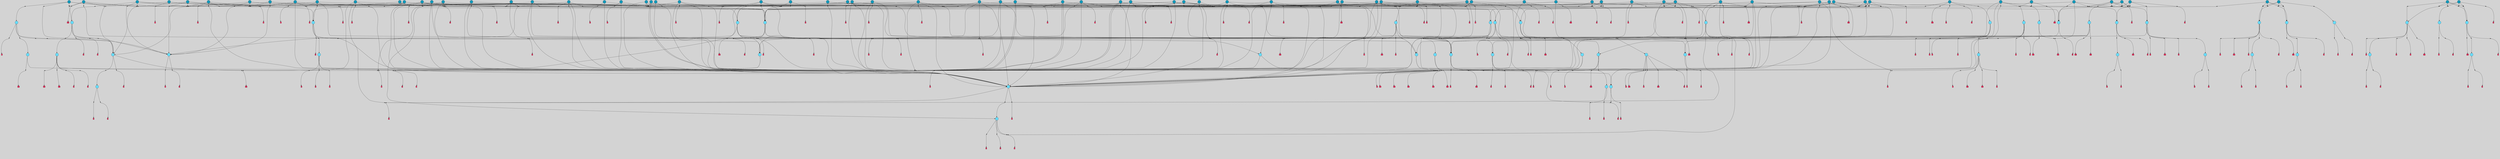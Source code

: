 // File exported with GEGELATI v1.3.1
// On the 2024-04-08 17:51:18
// With the File::TPGGraphDotExporter
digraph{
	graph[pad = "0.212, 0.055" bgcolor = lightgray]
	node[shape=circle style = filled label = ""]
		T3 [fillcolor="#66ddff"]
		T7 [fillcolor="#66ddff"]
		T11 [fillcolor="#66ddff"]
		T59 [fillcolor="#66ddff"]
		T95 [fillcolor="#66ddff"]
		T176 [fillcolor="#66ddff"]
		T255 [fillcolor="#66ddff"]
		T267 [fillcolor="#66ddff"]
		T300 [fillcolor="#66ddff"]
		T318 [fillcolor="#66ddff"]
		T319 [fillcolor="#66ddff"]
		T320 [fillcolor="#66ddff"]
		T321 [fillcolor="#66ddff"]
		T322 [fillcolor="#66ddff"]
		T323 [fillcolor="#1199bb"]
		T344 [fillcolor="#1199bb"]
		T437 [fillcolor="#1199bb"]
		T451 [fillcolor="#1199bb"]
		T569 [fillcolor="#66ddff"]
		T601 [fillcolor="#66ddff"]
		T617 [fillcolor="#66ddff"]
		T657 [fillcolor="#1199bb"]
		T665 [fillcolor="#66ddff"]
		T666 [fillcolor="#66ddff"]
		T667 [fillcolor="#66ddff"]
		T668 [fillcolor="#66ddff"]
		T669 [fillcolor="#1199bb"]
		T697 [fillcolor="#1199bb"]
		T719 [fillcolor="#1199bb"]
		T721 [fillcolor="#1199bb"]
		T725 [fillcolor="#66ddff"]
		T726 [fillcolor="#66ddff"]
		T727 [fillcolor="#66ddff"]
		T728 [fillcolor="#66ddff"]
		T729 [fillcolor="#1199bb"]
		T730 [fillcolor="#66ddff"]
		T731 [fillcolor="#66ddff"]
		T732 [fillcolor="#66ddff"]
		T743 [fillcolor="#1199bb"]
		T767 [fillcolor="#1199bb"]
		T772 [fillcolor="#1199bb"]
		T777 [fillcolor="#1199bb"]
		T780 [fillcolor="#1199bb"]
		T782 [fillcolor="#66ddff"]
		T783 [fillcolor="#66ddff"]
		T784 [fillcolor="#66ddff"]
		T785 [fillcolor="#66ddff"]
		T786 [fillcolor="#1199bb"]
		T787 [fillcolor="#66ddff"]
		T788 [fillcolor="#66ddff"]
		T789 [fillcolor="#66ddff"]
		T799 [fillcolor="#1199bb"]
		T801 [fillcolor="#1199bb"]
		T810 [fillcolor="#1199bb"]
		T821 [fillcolor="#1199bb"]
		T825 [fillcolor="#1199bb"]
		T828 [fillcolor="#1199bb"]
		T830 [fillcolor="#1199bb"]
		T833 [fillcolor="#1199bb"]
		T838 [fillcolor="#1199bb"]
		T839 [fillcolor="#1199bb"]
		T842 [fillcolor="#1199bb"]
		T809 [fillcolor="#66ddff"]
		T734 [fillcolor="#66ddff"]
		T843 [fillcolor="#66ddff"]
		T844 [fillcolor="#66ddff"]
		T845 [fillcolor="#66ddff"]
		T846 [fillcolor="#1199bb"]
		T852 [fillcolor="#1199bb"]
		T856 [fillcolor="#1199bb"]
		T859 [fillcolor="#1199bb"]
		T861 [fillcolor="#1199bb"]
		T862 [fillcolor="#1199bb"]
		T863 [fillcolor="#1199bb"]
		T864 [fillcolor="#1199bb"]
		T871 [fillcolor="#1199bb"]
		T877 [fillcolor="#1199bb"]
		T878 [fillcolor="#1199bb"]
		T879 [fillcolor="#1199bb"]
		T882 [fillcolor="#1199bb"]
		T884 [fillcolor="#1199bb"]
		T885 [fillcolor="#1199bb"]
		T887 [fillcolor="#1199bb"]
		T890 [fillcolor="#1199bb"]
		T891 [fillcolor="#1199bb"]
		T892 [fillcolor="#1199bb"]
		T894 [fillcolor="#1199bb"]
		T896 [fillcolor="#1199bb"]
		T898 [fillcolor="#1199bb"]
		T899 [fillcolor="#66ddff"]
		T900 [fillcolor="#66ddff"]
		T901 [fillcolor="#66ddff"]
		T93 [fillcolor="#66ddff"]
		T902 [fillcolor="#66ddff"]
		T903 [fillcolor="#1199bb"]
		T904 [fillcolor="#1199bb"]
		T907 [fillcolor="#1199bb"]
		T909 [fillcolor="#1199bb"]
		T912 [fillcolor="#1199bb"]
		T914 [fillcolor="#1199bb"]
		T915 [fillcolor="#1199bb"]
		T917 [fillcolor="#1199bb"]
		T918 [fillcolor="#1199bb"]
		T919 [fillcolor="#1199bb"]
		T920 [fillcolor="#1199bb"]
		T921 [fillcolor="#1199bb"]
		T922 [fillcolor="#1199bb"]
		T923 [fillcolor="#1199bb"]
		T924 [fillcolor="#1199bb"]
		T925 [fillcolor="#1199bb"]
		T927 [fillcolor="#1199bb"]
		T928 [fillcolor="#1199bb"]
		T929 [fillcolor="#1199bb"]
		T930 [fillcolor="#66ddff"]
		T931 [fillcolor="#66ddff"]
		T704 [fillcolor="#66ddff"]
		T932 [fillcolor="#66ddff"]
		T933 [fillcolor="#66ddff"]
		T934 [fillcolor="#1199bb"]
		T935 [fillcolor="#1199bb"]
		T936 [fillcolor="#1199bb"]
		T937 [fillcolor="#1199bb"]
		T938 [fillcolor="#1199bb"]
		T939 [fillcolor="#1199bb"]
		T940 [fillcolor="#1199bb"]
		T941 [fillcolor="#1199bb"]
		T942 [fillcolor="#1199bb"]
		P14528 [fillcolor="#cccccc" shape=point] //6|
		I14528 [shape=box style=invis label="6|1&2|6#1|7&#92;n10|7&2|0#1|5&#92;n9|4&0|1#2|2&#92;n8|6&0|0#1|0&#92;n"]
		P14528 -> I14528[style=invis]
		A9837 [fillcolor="#ff3366" shape=box margin=0.03 width=0 height=0 label="3"]
		T3 -> P14528 -> A9837
		P14529 [fillcolor="#cccccc" shape=point] //3|
		I14529 [shape=box style=invis label="7|6&2|4#0|2&#92;n10|3&2|7#1|4&#92;n11|6&0|4#0|1&#92;n7|1&0|0#2|6&#92;n7|6&0|3#2|6&#92;n4|0&2|6#0|1&#92;n4|4&2|5#0|2&#92;n4|6&0|4#2|7&#92;n10|0&2|3#1|5&#92;n2|6&0|5#0|2&#92;n1|0&2|3#0|7&#92;n1|6&2|0#0|5&#92;n6|2&0|1#0|7&#92;n9|2&0|3#2|7&#92;n5|3&0|6#0|6&#92;n1|7&2|5#2|3&#92;n8|1&2|7#0|6&#92;n1|0&2|5#2|1&#92;n7|1&2|2#2|5&#92;n7|4&2|6#0|3&#92;n"]
		P14529 -> I14529[style=invis]
		A9838 [fillcolor="#ff3366" shape=box margin=0.03 width=0 height=0 label="4"]
		T3 -> P14529 -> A9838
		P14530 [fillcolor="#cccccc" shape=point] //-3|
		I14530 [shape=box style=invis label="1|6&2|7#0|7&#92;n10|2&0|7#1|3&#92;n9|6&2|7#2|2&#92;n5|3&0|7#0|7&#92;n1|6&2|3#0|0&#92;n2|3&2|3#2|2&#92;n5|1&2|6#0|6&#92;n"]
		P14530 -> I14530[style=invis]
		A9839 [fillcolor="#ff3366" shape=box margin=0.03 width=0 height=0 label="7"]
		T7 -> P14530 -> A9839
		P14531 [fillcolor="#cccccc" shape=point] //5|
		I14531 [shape=box style=invis label="0|5&2|3#0|1&#92;n0|6&2|1#2|4&#92;n6|2&2|6#0|7&#92;n7|4&0|3#0|1&#92;n5|4&0|7#1|6&#92;n9|1&0|5#2|2&#92;n6|3&2|3#1|7&#92;n11|7&2|4#1|6&#92;n2|5&0|1#0|0&#92;n4|7&0|0#0|2&#92;n6|2&0|6#0|0&#92;n2|1&2|6#2|4&#92;n10|0&2|0#1|0&#92;n6|6&2|4#0|6&#92;n"]
		P14531 -> I14531[style=invis]
		A9840 [fillcolor="#ff3366" shape=box margin=0.03 width=0 height=0 label="8"]
		T7 -> P14531 -> A9840
		P14532 [fillcolor="#cccccc" shape=point] //6|
		I14532 [shape=box style=invis label="3|0&2|7#2|2&#92;n3|2&0|4#2|5&#92;n5|1&0|2#1|0&#92;n8|7&0|1#2|0&#92;n8|5&0|3#0|6&#92;n0|2&0|2#2|3&#92;n1|5&2|5#0|5&#92;n5|6&0|6#0|7&#92;n6|7&0|0#2|6&#92;n1|2&2|3#0|0&#92;n7|7&2|3#0|4&#92;n0|7&2|7#0|6&#92;n1|0&2|2#2|7&#92;n4|4&0|1#0|0&#92;n"]
		P14532 -> I14532[style=invis]
		A9841 [fillcolor="#ff3366" shape=box margin=0.03 width=0 height=0 label="11"]
		T11 -> P14532 -> A9841
		P14533 [fillcolor="#cccccc" shape=point] //-4|
		I14533 [shape=box style=invis label="4|1&0|4#2|6&#92;n1|2&2|2#2|0&#92;n1|2&2|0#0|6&#92;n8|4&2|3#2|5&#92;n5|5&2|1#1|0&#92;n"]
		P14533 -> I14533[style=invis]
		A9842 [fillcolor="#ff3366" shape=box margin=0.03 width=0 height=0 label="12"]
		T11 -> P14533 -> A9842
		P14534 [fillcolor="#cccccc" shape=point] //8|
		I14534 [shape=box style=invis label="9|0&0|1#2|0&#92;n10|1&2|5#1|4&#92;n8|2&2|6#0|4&#92;n4|5&0|3#0|1&#92;n2|4&2|5#2|3&#92;n4|2&2|2#0|2&#92;n7|5&0|2#0|0&#92;n8|2&2|1#1|3&#92;n8|7&0|7#2|1&#92;n1|1&0|0#0|7&#92;n5|6&2|5#1|0&#92;n6|3&2|5#0|0&#92;n11|4&0|3#2|6&#92;n1|2&2|4#0|7&#92;n5|6&0|1#2|0&#92;n11|3&0|2#0|7&#92;n"]
		P14534 -> I14534[style=invis]
		A9843 [fillcolor="#ff3366" shape=box margin=0.03 width=0 height=0 label="6"]
		T59 -> P14534 -> A9843
		P14535 [fillcolor="#cccccc" shape=point] //5|
		I14535 [shape=box style=invis label="3|0&2|0#0|1&#92;n3|0&0|7#0|1&#92;n5|3&0|2#2|6&#92;n4|4&2|4#2|6&#92;n11|2&0|7#1|6&#92;n2|7&2|2#2|5&#92;n9|3&2|6#2|7&#92;n7|7&0|0#0|4&#92;n6|1&2|4#2|3&#92;n5|4&2|0#1|6&#92;n1|3&0|7#0|4&#92;n"]
		P14535 -> I14535[style=invis]
		A9844 [fillcolor="#ff3366" shape=box margin=0.03 width=0 height=0 label="7"]
		T59 -> P14535 -> A9844
		P14536 [fillcolor="#cccccc" shape=point] //-6|
		I14536 [shape=box style=invis label="11|1&0|7#2|0&#92;n10|4&0|1#1|0&#92;n4|3&2|4#2|1&#92;n0|5&2|0#0|0&#92;n6|1&0|0#0|3&#92;n8|2&2|0#0|4&#92;n11|4&2|0#1|6&#92;n7|0&2|6#2|3&#92;n5|3&2|6#2|0&#92;n2|0&2|0#0|4&#92;n"]
		P14536 -> I14536[style=invis]
		A9845 [fillcolor="#ff3366" shape=box margin=0.03 width=0 height=0 label="9"]
		T59 -> P14536 -> A9845
		T59 -> P14535
		P14537 [fillcolor="#cccccc" shape=point] //4|
		I14537 [shape=box style=invis label="4|3&0|6#0|3&#92;n5|7&2|3#2|2&#92;n5|6&0|7#1|2&#92;n1|4&2|6#0|3&#92;n8|4&2|1#2|5&#92;n9|5&2|4#1|4&#92;n2|4&0|5#0|7&#92;n10|0&0|6#1|3&#92;n3|0&0|6#0|2&#92;n2|7&2|7#2|6&#92;n5|2&0|5#1|5&#92;n10|4&2|5#1|7&#92;n4|0&0|4#2|4&#92;n11|1&0|4#2|6&#92;n10|6&2|0#1|4&#92;n9|7&0|3#1|4&#92;n4|5&2|7#0|6&#92;n11|5&2|6#2|3&#92;n0|3&0|5#0|1&#92;n"]
		P14537 -> I14537[style=invis]
		A9846 [fillcolor="#ff3366" shape=box margin=0.03 width=0 height=0 label="13"]
		T95 -> P14537 -> A9846
		P14538 [fillcolor="#cccccc" shape=point] //8|
		I14538 [shape=box style=invis label="9|7&0|5#2|5&#92;n3|3&2|3#0|2&#92;n9|5&2|2#1|0&#92;n2|3&0|6#0|3&#92;n4|4&2|5#2|7&#92;n11|3&2|0#1|5&#92;n6|6&2|1#2|2&#92;n4|6&0|1#2|2&#92;n2|5&2|7#2|2&#92;n7|7&2|2#2|3&#92;n6|5&0|3#2|6&#92;n6|7&0|6#0|2&#92;n"]
		P14538 -> I14538[style=invis]
		A9847 [fillcolor="#ff3366" shape=box margin=0.03 width=0 height=0 label="14"]
		T95 -> P14538 -> A9847
		P14539 [fillcolor="#cccccc" shape=point] //2|
		I14539 [shape=box style=invis label="4|1&0|4#2|6&#92;n5|5&2|1#1|0&#92;n1|0&2|0#0|6&#92;n8|4&2|3#2|5&#92;n"]
		P14539 -> I14539[style=invis]
		T95 -> P14539 -> T11
		P14540 [fillcolor="#cccccc" shape=point] //-9|
		I14540 [shape=box style=invis label="2|0&2|0#2|1&#92;n4|4&2|4#2|6&#92;n9|1&0|3#1|7&#92;n5|3&0|2#2|6&#92;n2|7&2|2#2|5&#92;n5|4&2|0#1|6&#92;n3|0&0|7#0|1&#92;n1|3&0|7#0|4&#92;n11|6&2|2#0|7&#92;n7|7&0|0#0|4&#92;n11|0&0|7#1|6&#92;n9|3&2|6#2|7&#92;n"]
		P14540 -> I14540[style=invis]
		A9848 [fillcolor="#ff3366" shape=box margin=0.03 width=0 height=0 label="7"]
		T95 -> P14540 -> A9848
		P14541 [fillcolor="#cccccc" shape=point] //-8|
		I14541 [shape=box style=invis label="7|5&0|4#2|4&#92;n"]
		P14541 -> I14541[style=invis]
		A9849 [fillcolor="#ff3366" shape=box margin=0.03 width=0 height=0 label="3"]
		T95 -> P14541 -> A9849
		P14542 [fillcolor="#cccccc" shape=point] //3|
		I14542 [shape=box style=invis label="4|7&0|7#2|7&#92;n11|5&2|6#0|2&#92;n5|5&2|6#2|0&#92;n3|2&0|6#0|3&#92;n10|2&2|5#1|5&#92;n9|4&2|3#1|5&#92;n2|5&2|7#2|4&#92;n11|3&2|5#1|0&#92;n7|0&0|7#2|1&#92;n1|2&0|5#0|1&#92;n"]
		P14542 -> I14542[style=invis]
		A9850 [fillcolor="#ff3366" shape=box margin=0.03 width=0 height=0 label="5"]
		T176 -> P14542 -> A9850
		P14543 [fillcolor="#cccccc" shape=point] //2|
		I14543 [shape=box style=invis label="7|1&0|6#0|1&#92;n5|2&2|5#1|6&#92;n10|1&2|1#1|1&#92;n4|7&0|4#2|2&#92;n11|7&0|4#2|7&#92;n5|0&0|5#1|7&#92;n8|2&0|5#2|4&#92;n10|0&2|6#1|6&#92;n5|1&0|1#2|3&#92;n1|6&2|0#0|1&#92;n9|6&2|2#1|4&#92;n3|4&2|3#0|0&#92;n10|1&0|1#1|0&#92;n2|2&0|1#2|1&#92;n3|1&2|7#0|3&#92;n"]
		P14543 -> I14543[style=invis]
		A9851 [fillcolor="#ff3366" shape=box margin=0.03 width=0 height=0 label="10"]
		T176 -> P14543 -> A9851
		P14544 [fillcolor="#cccccc" shape=point] //-1|
		I14544 [shape=box style=invis label="1|7&2|1#0|6&#92;n8|1&2|3#0|5&#92;n10|6&2|7#1|0&#92;n1|7&2|5#0|2&#92;n0|3&0|3#2|2&#92;n3|5&0|1#0|0&#92;n3|5&0|2#0|3&#92;n1|5&2|0#0|4&#92;n5|7&2|2#2|5&#92;n4|0&2|3#0|3&#92;n"]
		P14544 -> I14544[style=invis]
		T176 -> P14544 -> T3
		P14545 [fillcolor="#cccccc" shape=point] //-3|
		I14545 [shape=box style=invis label="6|3&2|4#1|4&#92;n5|3&0|1#1|7&#92;n2|1&0|2#2|3&#92;n8|7&0|6#0|4&#92;n2|1&2|0#0|1&#92;n0|0&2|2#2|3&#92;n6|1&0|7#2|6&#92;n5|7&0|2#0|4&#92;n0|3&0|4#2|0&#92;n11|0&2|0#2|5&#92;n6|0&2|0#1|4&#92;n8|6&0|2#2|5&#92;n5|4&2|1#0|3&#92;n9|7&2|5#0|3&#92;n5|4&2|7#0|4&#92;n"]
		P14545 -> I14545[style=invis]
		A9852 [fillcolor="#ff3366" shape=box margin=0.03 width=0 height=0 label="10"]
		T176 -> P14545 -> A9852
		P14546 [fillcolor="#cccccc" shape=point] //4|
		I14546 [shape=box style=invis label="7|1&0|6#0|1&#92;n5|2&2|5#1|6&#92;n10|1&2|1#1|1&#92;n9|6&2|2#1|4&#92;n4|7&0|4#2|2&#92;n9|6&0|4#1|1&#92;n10|0&2|6#1|6&#92;n5|1&0|1#2|3&#92;n1|6&2|0#0|1&#92;n8|2&0|5#2|4&#92;n3|4&2|3#0|0&#92;n10|1&0|5#1|0&#92;n2|2&0|1#2|1&#92;n3|1&2|7#0|3&#92;n"]
		P14546 -> I14546[style=invis]
		A9853 [fillcolor="#ff3366" shape=box margin=0.03 width=0 height=0 label="10"]
		T176 -> P14546 -> A9853
		T255 -> P14544
		P14547 [fillcolor="#cccccc" shape=point] //-9|
		I14547 [shape=box style=invis label="7|1&0|0#2|6&#92;n1|6&0|4#2|7&#92;n7|6&2|4#0|2&#92;n10|7&2|1#1|3&#92;n7|6&0|3#2|6&#92;n4|0&2|2#2|1&#92;n1|0&0|5#2|3&#92;n6|1&2|6#1|1&#92;n7|4&2|6#1|0&#92;n9|5&0|1#0|2&#92;n9|2&0|3#0|7&#92;n6|0&2|7#0|6&#92;n10|5&2|3#1|5&#92;n10|0&2|7#1|4&#92;n1|0&2|3#0|7&#92;n5|2&0|6#0|6&#92;n2|6&0|1#0|2&#92;n7|4&2|5#0|3&#92;n3|6&2|4#0|5&#92;n1|6&2|0#0|5&#92;n"]
		P14547 -> I14547[style=invis]
		A9854 [fillcolor="#ff3366" shape=box margin=0.03 width=0 height=0 label="4"]
		T255 -> P14547 -> A9854
		P14548 [fillcolor="#cccccc" shape=point] //7|
		I14548 [shape=box style=invis label="9|6&2|6#1|3&#92;n9|7&2|0#1|7&#92;n3|0&2|0#0|0&#92;n1|6&0|0#0|4&#92;n7|4&0|3#0|1&#92;n"]
		P14548 -> I14548[style=invis]
		A9855 [fillcolor="#ff3366" shape=box margin=0.03 width=0 height=0 label="12"]
		T255 -> P14548 -> A9855
		P14549 [fillcolor="#cccccc" shape=point] //-9|
		I14549 [shape=box style=invis label="11|5&0|0#2|6&#92;n8|5&2|3#2|1&#92;n7|1&0|6#1|3&#92;n11|4&0|2#0|1&#92;n9|0&2|7#1|6&#92;n10|1&0|3#1|6&#92;n0|3&0|4#2|5&#92;n5|7&2|3#1|6&#92;n2|0&2|1#0|7&#92;n"]
		P14549 -> I14549[style=invis]
		A9856 [fillcolor="#ff3366" shape=box margin=0.03 width=0 height=0 label="2"]
		T255 -> P14549 -> A9856
		P14550 [fillcolor="#cccccc" shape=point] //-7|
		I14550 [shape=box style=invis label="9|1&2|7#2|1&#92;n7|0&2|0#2|7&#92;n2|3&2|3#2|2&#92;n8|5&2|1#0|3&#92;n5|5&0|7#0|1&#92;n1|6&2|7#0|7&#92;n10|2&0|7#1|3&#92;n6|4&2|2#2|4&#92;n0|6&2|5#0|2&#92;n"]
		P14550 -> I14550[style=invis]
		A9857 [fillcolor="#ff3366" shape=box margin=0.03 width=0 height=0 label="7"]
		T255 -> P14550 -> A9857
		P14551 [fillcolor="#cccccc" shape=point] //-9|
		I14551 [shape=box style=invis label="4|7&2|6#0|5&#92;n11|3&0|2#2|6&#92;n10|2&2|4#1|6&#92;n3|0&2|6#2|7&#92;n4|3&0|5#0|7&#92;n2|3&0|7#0|7&#92;n10|6&0|7#1|5&#92;n10|1&2|2#1|1&#92;n1|7&0|3#2|6&#92;n"]
		P14551 -> I14551[style=invis]
		A9858 [fillcolor="#ff3366" shape=box margin=0.03 width=0 height=0 label="4"]
		T267 -> P14551 -> A9858
		T267 -> P14535
		P14552 [fillcolor="#cccccc" shape=point] //-10|
		I14552 [shape=box style=invis label="4|2&2|0#2|4&#92;n7|3&2|7#0|0&#92;n11|5&2|2#0|2&#92;n9|6&2|3#0|1&#92;n0|0&2|2#0|5&#92;n2|3&2|1#2|0&#92;n"]
		P14552 -> I14552[style=invis]
		A9859 [fillcolor="#ff3366" shape=box margin=0.03 width=0 height=0 label="2"]
		T267 -> P14552 -> A9859
		P14553 [fillcolor="#cccccc" shape=point] //-2|
		I14553 [shape=box style=invis label="5|2&2|0#2|4&#92;n9|1&2|3#0|1&#92;n3|6&2|5#2|7&#92;n7|0&2|1#0|4&#92;n1|2&0|3#0|5&#92;n7|3&2|7#0|0&#92;n"]
		P14553 -> I14553[style=invis]
		A9860 [fillcolor="#ff3366" shape=box margin=0.03 width=0 height=0 label="2"]
		T267 -> P14553 -> A9860
		P14554 [fillcolor="#cccccc" shape=point] //-9|
		I14554 [shape=box style=invis label="4|1&0|4#2|6&#92;n11|0&2|0#0|6&#92;n8|4&2|3#2|5&#92;n6|0&0|3#0|1&#92;n"]
		P14554 -> I14554[style=invis]
		T267 -> P14554 -> T11
		P14555 [fillcolor="#cccccc" shape=point] //-2|
		I14555 [shape=box style=invis label="8|4&2|1#2|5&#92;n5|7&2|3#1|2&#92;n10|4&2|5#1|7&#92;n10|0&2|6#1|3&#92;n11|1&2|4#2|6&#92;n9|5&2|4#0|4&#92;n2|4&0|5#0|7&#92;n4|5&2|7#0|6&#92;n1|4&2|6#0|3&#92;n2|7&2|7#2|6&#92;n3|0&0|6#0|2&#92;n0|7&0|5#0|1&#92;n0|4&2|1#0|0&#92;n4|4&2|6#0|7&#92;n7|2&2|6#2|6&#92;n11|5&2|6#0|3&#92;n9|7&0|3#1|4&#92;n5|6&0|7#1|2&#92;n10|6&2|0#1|4&#92;n4|0&0|4#2|4&#92;n"]
		P14555 -> I14555[style=invis]
		T300 -> P14555 -> T59
		P14556 [fillcolor="#cccccc" shape=point] //10|
		I14556 [shape=box style=invis label="2|6&2|4#0|0&#92;n1|7&2|3#0|6&#92;n3|5&2|2#0|3&#92;n10|3&0|4#1|4&#92;n7|1&0|4#2|6&#92;n10|2&0|3#1|7&#92;n9|5&2|0#0|4&#92;n4|0&0|3#2|7&#92;n11|4&2|6#1|2&#92;n5|4&2|7#0|2&#92;n4|5&2|7#2|1&#92;n6|5&0|7#2|1&#92;n5|3&2|3#1|6&#92;n10|7&2|0#1|2&#92;n"]
		P14556 -> I14556[style=invis]
		A9861 [fillcolor="#ff3366" shape=box margin=0.03 width=0 height=0 label="5"]
		T300 -> P14556 -> A9861
		T300 -> P14551
		P14557 [fillcolor="#cccccc" shape=point] //-4|
		I14557 [shape=box style=invis label="4|1&0|4#2|6&#92;n1|2&2|2#2|0&#92;n1|2&2|0#0|6&#92;n8|4&2|3#2|5&#92;n5|5&2|1#1|0&#92;n"]
		P14557 -> I14557[style=invis]
		A9862 [fillcolor="#ff3366" shape=box margin=0.03 width=0 height=0 label="12"]
		T321 -> P14557 -> A9862
		P14558 [fillcolor="#cccccc" shape=point] //6|
		I14558 [shape=box style=invis label="3|0&2|7#2|2&#92;n3|2&0|4#2|5&#92;n5|1&0|2#1|0&#92;n8|7&0|1#2|0&#92;n8|5&0|3#0|6&#92;n0|2&0|2#2|3&#92;n1|5&2|5#0|5&#92;n5|6&0|6#0|7&#92;n6|7&0|0#2|6&#92;n1|2&2|3#0|0&#92;n7|7&2|3#0|4&#92;n0|7&2|7#0|6&#92;n1|0&2|2#2|7&#92;n4|4&0|1#0|0&#92;n"]
		P14558 -> I14558[style=invis]
		A9863 [fillcolor="#ff3366" shape=box margin=0.03 width=0 height=0 label="11"]
		T321 -> P14558 -> A9863
		P14559 [fillcolor="#cccccc" shape=point] //2|
		I14559 [shape=box style=invis label="4|1&0|4#2|6&#92;n5|5&2|1#1|0&#92;n1|0&2|0#0|6&#92;n8|4&2|3#2|5&#92;n"]
		P14559 -> I14559[style=invis]
		T323 -> P14559 -> T321
		P14560 [fillcolor="#cccccc" shape=point] //-3|
		I14560 [shape=box style=invis label="8|1&2|3#0|5&#92;n0|6&0|5#0|5&#92;n3|7&2|1#0|6&#92;n3|5&0|1#0|0&#92;n9|5&2|0#0|4&#92;n3|5&0|2#0|3&#92;n10|6&2|4#1|0&#92;n9|4&2|7#2|6&#92;n1|7&2|5#2|2&#92;n"]
		P14560 -> I14560[style=invis]
		A9864 [fillcolor="#ff3366" shape=box margin=0.03 width=0 height=0 label="5"]
		T318 -> P14560 -> A9864
		P14561 [fillcolor="#cccccc" shape=point] //0|
		I14561 [shape=box style=invis label="2|5&0|1#0|6&#92;n6|1&2|2#2|7&#92;n8|0&0|3#1|4&#92;n4|3&2|5#2|4&#92;n8|1&2|4#0|0&#92;n6|6&0|1#2|6&#92;n11|7&2|4#2|5&#92;n6|2&2|4#0|2&#92;n8|5&2|4#2|4&#92;n2|1&2|1#2|2&#92;n2|7&2|5#2|6&#92;n9|7&0|5#0|4&#92;n1|2&0|5#2|6&#92;n4|2&2|3#2|7&#92;n3|3&2|1#0|2&#92;n"]
		P14561 -> I14561[style=invis]
		A9865 [fillcolor="#ff3366" shape=box margin=0.03 width=0 height=0 label="5"]
		T318 -> P14561 -> A9865
		P14562 [fillcolor="#cccccc" shape=point] //-2|
		I14562 [shape=box style=invis label="11|7&2|0#1|7&#92;n4|3&0|1#2|5&#92;n0|4&2|4#2|7&#92;n1|6&0|0#0|4&#92;n4|0&0|0#0|5&#92;n0|6&2|3#2|0&#92;n9|6&2|5#1|3&#92;n0|7&2|1#2|5&#92;n4|4&0|5#0|1&#92;n10|4&0|0#1|0&#92;n"]
		P14562 -> I14562[style=invis]
		A9866 [fillcolor="#ff3366" shape=box margin=0.03 width=0 height=0 label="12"]
		T323 -> P14562 -> A9866
		P14563 [fillcolor="#cccccc" shape=point] //5|
		I14563 [shape=box style=invis label="8|1&2|6#0|6&#92;n3|0&0|7#0|1&#92;n11|3&0|2#2|6&#92;n4|4&2|4#2|6&#92;n11|2&0|7#1|6&#92;n2|7&2|2#2|5&#92;n7|7&0|0#0|4&#92;n6|1&2|4#2|3&#92;n5|4&2|0#1|6&#92;n3|0&2|0#0|1&#92;n1|3&0|7#0|4&#92;n"]
		P14563 -> I14563[style=invis]
		A9867 [fillcolor="#ff3366" shape=box margin=0.03 width=0 height=0 label="7"]
		T319 -> P14563 -> A9867
		P14564 [fillcolor="#cccccc" shape=point] //7|
		I14564 [shape=box style=invis label="7|0&2|1#2|0&#92;n9|7&2|1#1|7&#92;n8|2&0|1#1|0&#92;n6|6&0|2#1|1&#92;n2|2&0|5#0|0&#92;n5|7&0|0#2|1&#92;n5|1&2|5#1|5&#92;n4|7&2|4#2|3&#92;n10|5&2|2#1|5&#92;n1|3&2|2#2|0&#92;n10|2&2|6#1|5&#92;n"]
		P14564 -> I14564[style=invis]
		A9868 [fillcolor="#ff3366" shape=box margin=0.03 width=0 height=0 label="1"]
		T319 -> P14564 -> A9868
		P14565 [fillcolor="#cccccc" shape=point] //-2|
		I14565 [shape=box style=invis label="4|1&0|4#0|3&#92;n4|2&0|5#2|0&#92;n5|5&2|6#0|5&#92;n1|4&0|1#0|2&#92;n6|3&2|7#1|5&#92;n0|4&2|0#0|3&#92;n8|5&2|5#1|2&#92;n10|7&2|7#1|1&#92;n3|4&0|0#2|1&#92;n3|6&2|5#2|5&#92;n8|3&0|1#0|7&#92;n10|0&2|7#1|3&#92;n4|1&2|4#0|1&#92;n9|3&2|0#0|4&#92;n3|6&2|0#0|4&#92;n1|2&0|6#2|1&#92;n4|0&2|1#2|2&#92;n"]
		P14565 -> I14565[style=invis]
		A9869 [fillcolor="#ff3366" shape=box margin=0.03 width=0 height=0 label="14"]
		T320 -> P14565 -> A9869
		P14566 [fillcolor="#cccccc" shape=point] //-3|
		I14566 [shape=box style=invis label="3|7&0|0#0|2&#92;n11|5&0|1#1|1&#92;n4|1&0|6#2|6&#92;n4|0&0|1#0|5&#92;n"]
		P14566 -> I14566[style=invis]
		T319 -> P14566 -> T320
		P14567 [fillcolor="#cccccc" shape=point] //-3|
		I14567 [shape=box style=invis label="1|6&2|7#0|7&#92;n10|2&0|7#1|3&#92;n9|6&2|7#2|2&#92;n5|3&0|7#0|7&#92;n1|6&2|3#0|0&#92;n2|3&2|3#2|2&#92;n5|1&2|6#0|6&#92;n"]
		P14567 -> I14567[style=invis]
		A9870 [fillcolor="#ff3366" shape=box margin=0.03 width=0 height=0 label="7"]
		T322 -> P14567 -> A9870
		P14568 [fillcolor="#cccccc" shape=point] //-3|
		I14568 [shape=box style=invis label="7|2&2|4#0|2&#92;n4|1&2|6#0|1&#92;n11|6&0|4#0|1&#92;n7|1&0|0#2|6&#92;n6|2&0|1#0|7&#92;n10|3&2|7#1|4&#92;n3|5&2|3#0|1&#92;n4|4&2|5#0|2&#92;n4|6&0|4#2|7&#92;n2|5&0|5#0|2&#92;n10|0&2|3#1|4&#92;n0|1&2|7#0|6&#92;n7|6&0|3#2|6&#92;n1|3&0|6#2|0&#92;n5|3&0|6#0|6&#92;n1|4&2|5#2|3&#92;n1|6&2|0#0|5&#92;n9|2&0|3#2|7&#92;n7|1&2|2#2|5&#92;n"]
		P14568 -> I14568[style=invis]
		T323 -> P14568 -> T319
		P14569 [fillcolor="#cccccc" shape=point] //1|
		I14569 [shape=box style=invis label="5|1&0|6#2|7&#92;n2|4&0|4#2|2&#92;n0|6&0|5#0|4&#92;n10|6&2|5#1|6&#92;n9|3&0|1#1|7&#92;n10|3&2|2#1|0&#92;n5|0&0|0#2|1&#92;n11|3&2|3#1|5&#92;n10|3&0|1#1|0&#92;n2|4&0|1#0|1&#92;n0|2&0|3#2|4&#92;n9|2&2|1#2|5&#92;n11|7&2|6#2|6&#92;n"]
		P14569 -> I14569[style=invis]
		T320 -> P14569 -> T322
		P14570 [fillcolor="#cccccc" shape=point] //5|
		I14570 [shape=box style=invis label="0|5&2|3#0|1&#92;n0|6&2|1#2|4&#92;n6|2&2|6#0|7&#92;n7|4&0|3#0|1&#92;n5|4&0|7#1|6&#92;n9|1&0|5#2|2&#92;n6|3&2|3#1|7&#92;n11|7&2|4#1|6&#92;n2|5&0|1#0|0&#92;n4|7&0|0#0|2&#92;n6|2&0|6#0|0&#92;n2|1&2|6#2|4&#92;n10|0&2|0#1|0&#92;n6|6&2|4#0|6&#92;n"]
		P14570 -> I14570[style=invis]
		A9871 [fillcolor="#ff3366" shape=box margin=0.03 width=0 height=0 label="8"]
		T322 -> P14570 -> A9871
		P14571 [fillcolor="#cccccc" shape=point] //5|
		I14571 [shape=box style=invis label="3|0&2|0#0|1&#92;n3|0&0|7#0|1&#92;n5|3&0|2#2|6&#92;n4|4&2|4#2|6&#92;n11|2&0|7#1|6&#92;n2|7&2|2#2|5&#92;n9|3&2|6#2|7&#92;n7|7&0|0#0|4&#92;n6|1&2|4#2|3&#92;n5|4&2|0#1|6&#92;n1|3&0|7#0|4&#92;n"]
		P14571 -> I14571[style=invis]
		A9872 [fillcolor="#ff3366" shape=box margin=0.03 width=0 height=0 label="7"]
		T320 -> P14571 -> A9872
		P14572 [fillcolor="#cccccc" shape=point] //5|
		I14572 [shape=box style=invis label="10|4&2|6#1|2&#92;n8|4&0|1#1|0&#92;n0|4&2|6#0|0&#92;n8|4&2|5#2|1&#92;n7|5&2|5#1|0&#92;n3|6&0|6#2|2&#92;n1|7&0|7#0|5&#92;n2|0&0|7#2|4&#92;n9|4&2|6#2|7&#92;n2|6&2|2#0|0&#92;n11|7&2|7#0|7&#92;n5|5&0|0#0|1&#92;n10|1&0|0#1|0&#92;n7|3&0|1#2|5&#92;n9|2&2|7#1|5&#92;n9|0&2|5#1|2&#92;n1|6&2|4#2|2&#92;n3|3&2|2#0|7&#92;n1|6&2|0#0|0&#92;n6|4&2|6#1|0&#92;n"]
		P14572 -> I14572[style=invis]
		A9873 [fillcolor="#ff3366" shape=box margin=0.03 width=0 height=0 label="1"]
		T319 -> P14572 -> A9873
		P14573 [fillcolor="#cccccc" shape=point] //7|
		I14573 [shape=box style=invis label="6|1&2|6#2|7&#92;n7|0&2|4#2|3&#92;n3|3&0|7#0|6&#92;n5|4&0|2#2|4&#92;n8|5&2|6#2|7&#92;n0|0&2|3#0|3&#92;n5|4&2|4#2|6&#92;n"]
		P14573 -> I14573[style=invis]
		T319 -> P14573 -> T318
		P14574 [fillcolor="#cccccc" shape=point] //7|
		I14574 [shape=box style=invis label="0|2&2|4#2|6&#92;n5|3&0|6#0|1&#92;n4|7&2|6#0|5&#92;n7|6&0|7#0|5&#92;n10|7&2|2#1|1&#92;n"]
		P14574 -> I14574[style=invis]
		A9874 [fillcolor="#ff3366" shape=box margin=0.03 width=0 height=0 label="4"]
		T318 -> P14574 -> A9874
		P14575 [fillcolor="#cccccc" shape=point] //-2|
		I14575 [shape=box style=invis label="2|5&0|2#0|2&#92;n0|0&2|5#2|5&#92;n7|3&2|2#2|3&#92;n3|5&2|1#2|5&#92;n9|4&2|0#2|5&#92;n7|2&2|0#1|4&#92;n5|4&0|5#2|4&#92;n7|3&2|1#2|5&#92;n5|1&0|4#0|6&#92;n1|7&2|4#0|1&#92;n11|6&0|0#0|1&#92;n9|0&0|1#2|5&#92;n4|4&2|5#0|2&#92;n8|1&2|7#2|0&#92;n4|5&0|2#0|1&#92;n"]
		P14575 -> I14575[style=invis]
		A9875 [fillcolor="#ff3366" shape=box margin=0.03 width=0 height=0 label="4"]
		T344 -> P14575 -> A9875
		P14576 [fillcolor="#cccccc" shape=point] //-2|
		I14576 [shape=box style=invis label="2|4&0|3#2|2&#92;n11|7&2|3#2|6&#92;n3|4&2|7#0|1&#92;n7|1&2|0#0|0&#92;n10|3&0|5#1|5&#92;n10|2&0|7#1|7&#92;n0|2&0|3#2|6&#92;n9|3&0|7#2|1&#92;n4|1&0|5#2|4&#92;n8|5&2|3#2|0&#92;n10|7&0|4#1|7&#92;n0|1&2|4#0|3&#92;n11|7&2|7#2|3&#92;n3|3&0|2#2|7&#92;n8|0&0|4#0|1&#92;n6|4&2|5#2|3&#92;n7|6&0|4#1|6&#92;n7|3&2|0#0|6&#92;n"]
		P14576 -> I14576[style=invis]
		A9876 [fillcolor="#ff3366" shape=box margin=0.03 width=0 height=0 label="4"]
		T344 -> P14576 -> A9876
		P14577 [fillcolor="#cccccc" shape=point] //-2|
		I14577 [shape=box style=invis label="6|4&2|6#1|7&#92;n4|6&0|1#2|5&#92;n1|4&2|5#0|4&#92;n4|3&2|0#0|1&#92;n0|0&2|7#2|7&#92;n7|7&0|5#2|3&#92;n2|2&2|1#2|6&#92;n7|4&2|7#0|7&#92;n5|0&2|1#0|2&#92;n10|0&0|4#1|2&#92;n4|4&0|7#0|0&#92;n6|7&0|2#0|1&#92;n2|1&2|3#0|0&#92;n"]
		P14577 -> I14577[style=invis]
		T344 -> P14577 -> T255
		T437 -> P14576
		P14578 [fillcolor="#cccccc" shape=point] //-2|
		I14578 [shape=box style=invis label="7|7&0|5#2|3&#92;n4|6&0|1#2|5&#92;n1|4&2|5#0|4&#92;n4|3&2|0#0|1&#92;n0|0&2|7#2|7&#92;n6|4&2|6#1|7&#92;n2|2&2|1#2|6&#92;n7|4&2|7#0|1&#92;n5|0&2|1#0|2&#92;n10|0&0|4#1|2&#92;n4|4&0|7#0|0&#92;n6|7&0|2#0|1&#92;n2|1&2|3#0|0&#92;n"]
		P14578 -> I14578[style=invis]
		T437 -> P14578 -> T255
		T437 -> P14575
		T451 -> P14540
		P14579 [fillcolor="#cccccc" shape=point] //8|
		I14579 [shape=box style=invis label="9|1&0|3#1|7&#92;n0|3&0|0#2|1&#92;n4|7&0|0#0|4&#92;n7|0&2|1#0|6&#92;n3|1&0|6#0|2&#92;n6|0&0|6#1|6&#92;n2|4&2|4#2|6&#92;n4|2&2|1#0|1&#92;n"]
		P14579 -> I14579[style=invis]
		T451 -> P14579 -> T267
		P14580 [fillcolor="#cccccc" shape=point] //7|
		I14580 [shape=box style=invis label="7|4&2|7#0|4&#92;n4|6&0|1#2|5&#92;n2|1&2|3#0|0&#92;n4|3&2|0#0|1&#92;n0|0&2|7#2|7&#92;n7|7&0|5#2|3&#92;n5|0&2|1#2|2&#92;n10|0&0|4#1|2&#92;n4|4&0|7#0|0&#92;n6|7&0|2#0|1&#92;n1|4&2|5#0|4&#92;n"]
		P14580 -> I14580[style=invis]
		A9877 [fillcolor="#ff3366" shape=box margin=0.03 width=0 height=0 label="0"]
		T451 -> P14580 -> A9877
		P14581 [fillcolor="#cccccc" shape=point] //-8|
		I14581 [shape=box style=invis label="9|7&0|6#1|0&#92;n6|4&2|7#1|0&#92;n6|0&2|4#1|4&#92;n8|4&0|2#2|5&#92;n3|2&0|3#0|7&#92;n2|2&0|2#0|2&#92;n2|1&0|2#2|3&#92;n6|1&0|7#0|2&#92;n4|3&0|1#2|5&#92;n5|7&0|2#0|4&#92;n8|1&0|5#0|4&#92;n6|4&2|0#1|4&#92;n1|4&0|4#2|7&#92;n9|7&0|5#0|3&#92;n7|6&2|0#0|7&#92;n5|4&0|7#0|4&#92;n8|3&0|1#0|1&#92;n"]
		P14581 -> I14581[style=invis]
		A9878 [fillcolor="#ff3366" shape=box margin=0.03 width=0 height=0 label="10"]
		T451 -> P14581 -> A9878
		P14582 [fillcolor="#cccccc" shape=point] //9|
		I14582 [shape=box style=invis label="7|5&2|6#2|2&#92;n1|7&0|1#2|3&#92;n2|0&2|0#2|4&#92;n6|4&0|4#1|6&#92;n10|3&2|4#1|6&#92;n"]
		P14582 -> I14582[style=invis]
		T451 -> P14582 -> T300
		P14583 [fillcolor="#cccccc" shape=point] //-4|
		I14583 [shape=box style=invis label="4|7&2|2#0|7&#92;n11|6&2|2#0|7&#92;n5|3&0|2#2|4&#92;n9|1&0|3#1|7&#92;n5|3&0|2#2|0&#92;n1|1&0|3#0|4&#92;n2|7&2|2#2|5&#92;n5|2&2|6#2|6&#92;n0|0&2|0#2|1&#92;n9|1&0|3#2|2&#92;n0|5&2|3#0|6&#92;n11|7&0|7#2|1&#92;n"]
		P14583 -> I14583[style=invis]
		A9879 [fillcolor="#ff3366" shape=box margin=0.03 width=0 height=0 label="7"]
		T569 -> P14583 -> A9879
		T569 -> P14582
		P14584 [fillcolor="#cccccc" shape=point] //7|
		I14584 [shape=box style=invis label="7|4&2|7#0|4&#92;n5|0&2|1#2|2&#92;n2|1&2|3#0|0&#92;n4|3&2|0#0|1&#92;n0|0&2|7#2|7&#92;n0|7&0|5#2|3&#92;n4|6&0|1#2|0&#92;n1|4&2|5#0|4&#92;n4|4&0|7#0|0&#92;n10|0&0|4#1|2&#92;n"]
		P14584 -> I14584[style=invis]
		A9880 [fillcolor="#ff3366" shape=box margin=0.03 width=0 height=0 label="0"]
		T569 -> P14584 -> A9880
		P14585 [fillcolor="#cccccc" shape=point] //-2|
		I14585 [shape=box style=invis label="5|2&0|6#0|6&#92;n7|6&2|4#0|2&#92;n10|7&2|1#1|3&#92;n1|0&0|5#2|3&#92;n4|0&2|2#2|1&#92;n7|6&0|3#2|6&#92;n6|1&2|6#1|1&#92;n8|5&2|1#2|7&#92;n7|4&2|6#1|0&#92;n7|4&2|5#0|3&#92;n9|2&0|3#0|7&#92;n6|0&2|7#0|7&#92;n10|5&2|3#1|5&#92;n10|0&2|7#1|4&#92;n1|0&0|3#0|7&#92;n1|6&0|1#2|7&#92;n2|6&0|1#0|2&#92;n9|5&0|1#0|2&#92;n3|6&2|4#0|5&#92;n1|6&2|0#0|5&#92;n"]
		P14585 -> I14585[style=invis]
		A9881 [fillcolor="#ff3366" shape=box margin=0.03 width=0 height=0 label="4"]
		T569 -> P14585 -> A9881
		P14586 [fillcolor="#cccccc" shape=point] //7|
		I14586 [shape=box style=invis label="1|6&0|4#0|1&#92;n10|6&2|7#1|2&#92;n6|3&0|5#0|7&#92;n4|6&2|7#0|0&#92;n11|5&2|2#2|0&#92;n0|2&2|6#2|5&#92;n1|6&0|7#0|7&#92;n9|4&2|4#2|4&#92;n1|0&2|6#0|4&#92;n7|1&2|3#2|0&#92;n"]
		P14586 -> I14586[style=invis]
		A9882 [fillcolor="#ff3366" shape=box margin=0.03 width=0 height=0 label="4"]
		T601 -> P14586 -> A9882
		T601 -> P14582
		P14587 [fillcolor="#cccccc" shape=point] //1|
		I14587 [shape=box style=invis label="5|1&0|6#2|7&#92;n2|4&0|4#2|2&#92;n0|6&0|5#0|4&#92;n10|6&2|5#1|6&#92;n9|3&0|1#1|7&#92;n10|3&2|2#1|0&#92;n5|0&0|0#2|1&#92;n11|3&2|3#1|5&#92;n10|3&0|1#1|0&#92;n2|4&0|1#0|1&#92;n0|2&0|3#2|4&#92;n9|2&2|1#2|5&#92;n11|7&2|6#2|6&#92;n"]
		P14587 -> I14587[style=invis]
		T601 -> P14587 -> T7
		P14588 [fillcolor="#cccccc" shape=point] //8|
		I14588 [shape=box style=invis label="0|4&2|6#2|2&#92;n3|2&2|2#0|3&#92;n7|5&2|5#1|6&#92;n6|4&0|3#2|7&#92;n8|5&0|2#1|1&#92;n9|5&2|6#2|7&#92;n8|4&0|1#1|0&#92;n1|6&2|4#2|4&#92;n1|7&0|7#0|5&#92;n0|7&2|7#0|7&#92;n2|0&0|7#2|4&#92;n2|6&2|2#0|0&#92;n4|5&0|0#0|1&#92;n1|3&2|6#0|0&#92;n6|4&2|1#2|1&#92;n8|4&2|5#2|1&#92;n10|1&0|0#1|0&#92;n3|3&2|2#2|7&#92;n7|3&0|1#2|5&#92;n4|1&2|7#0|4&#92;n"]
		P14588 -> I14588[style=invis]
		T601 -> P14588 -> T569
		T617 -> P14544
		P14589 [fillcolor="#cccccc" shape=point] //-2|
		I14589 [shape=box style=invis label="7|1&0|0#2|6&#92;n5|2&0|6#0|6&#92;n7|6&2|4#0|2&#92;n10|7&2|1#1|3&#92;n7|6&0|3#2|6&#92;n4|0&2|2#2|1&#92;n1|0&0|5#2|3&#92;n6|1&2|6#1|1&#92;n7|4&2|6#1|0&#92;n7|4&2|5#0|3&#92;n9|2&0|3#0|7&#92;n6|0&2|7#0|7&#92;n10|5&2|3#1|5&#92;n10|0&2|7#1|4&#92;n1|0&2|3#0|7&#92;n1|6&0|1#2|7&#92;n2|6&0|1#0|2&#92;n9|5&0|1#0|2&#92;n3|6&2|4#0|5&#92;n1|6&2|0#0|5&#92;n"]
		P14589 -> I14589[style=invis]
		A9883 [fillcolor="#ff3366" shape=box margin=0.03 width=0 height=0 label="4"]
		T617 -> P14589 -> A9883
		T617 -> P14550
		P14590 [fillcolor="#cccccc" shape=point] //0|
		I14590 [shape=box style=invis label="2|3&0|1#0|2&#92;n1|1&0|5#2|3&#92;n6|0&2|7#0|6&#92;n10|7&2|1#1|3&#92;n7|4&2|6#1|0&#92;n1|6&0|2#2|7&#92;n4|0&2|2#2|1&#92;n6|1&2|6#1|1&#92;n7|6&0|3#2|6&#92;n9|5&0|1#0|2&#92;n9|2&0|3#0|7&#92;n7|6&0|4#0|2&#92;n10|5&2|3#1|5&#92;n10|0&2|7#1|4&#92;n1|0&2|3#0|7&#92;n5|2&0|6#0|6&#92;n7|1&0|0#2|6&#92;n4|4&2|5#0|3&#92;n3|6&2|4#0|5&#92;n1|6&2|0#0|5&#92;n"]
		P14590 -> I14590[style=invis]
		A9884 [fillcolor="#ff3366" shape=box margin=0.03 width=0 height=0 label="4"]
		T617 -> P14590 -> A9884
		T617 -> P14582
		T657 -> P14582
		P14591 [fillcolor="#cccccc" shape=point] //-2|
		I14591 [shape=box style=invis label="6|1&2|6#2|7&#92;n7|0&2|4#2|3&#92;n3|3&0|7#0|1&#92;n8|5&2|6#2|7&#92;n5|4&0|2#2|4&#92;n0|0&2|3#0|3&#92;n"]
		P14591 -> I14591[style=invis]
		T657 -> P14591 -> T318
		P14592 [fillcolor="#cccccc" shape=point] //-9|
		I14592 [shape=box style=invis label="2|0&2|0#2|1&#92;n4|4&2|4#2|6&#92;n9|1&0|3#1|7&#92;n5|3&0|2#2|6&#92;n2|7&2|2#2|5&#92;n5|4&2|0#1|6&#92;n3|0&0|7#0|1&#92;n1|3&0|7#0|4&#92;n11|0&0|7#1|6&#92;n7|7&0|0#0|4&#92;n5|4&0|5#2|6&#92;n11|6&2|2#0|7&#92;n9|3&2|7#2|7&#92;n"]
		P14592 -> I14592[style=invis]
		T657 -> P14592 -> T255
		T657 -> P14582
		P14593 [fillcolor="#cccccc" shape=point] //3|
		I14593 [shape=box style=invis label="4|7&0|7#2|7&#92;n11|5&2|6#0|2&#92;n5|5&2|6#2|0&#92;n3|2&0|6#0|3&#92;n10|2&2|5#1|5&#92;n9|4&2|3#1|5&#92;n2|5&2|7#2|4&#92;n11|3&2|5#1|0&#92;n7|0&0|7#2|1&#92;n1|2&0|5#0|1&#92;n"]
		P14593 -> I14593[style=invis]
		A9885 [fillcolor="#ff3366" shape=box margin=0.03 width=0 height=0 label="5"]
		T666 -> P14593 -> A9885
		P14594 [fillcolor="#cccccc" shape=point] //4|
		I14594 [shape=box style=invis label="7|1&0|6#0|1&#92;n6|7&2|7#1|7&#92;n10|1&2|1#1|1&#92;n9|6&2|2#1|4&#92;n4|7&0|4#2|2&#92;n9|6&0|5#1|1&#92;n10|0&2|6#1|6&#92;n5|1&0|1#2|3&#92;n10|1&0|5#1|0&#92;n3|4&2|3#0|0&#92;n8|2&0|5#2|4&#92;n1|6&2|0#0|0&#92;n2|3&0|1#2|6&#92;n5|2&2|2#1|6&#92;n2|2&0|1#2|1&#92;n3|1&2|7#0|3&#92;n6|7&2|3#0|4&#92;n"]
		P14594 -> I14594[style=invis]
		A9886 [fillcolor="#ff3366" shape=box margin=0.03 width=0 height=0 label="10"]
		T666 -> P14594 -> A9886
		P14595 [fillcolor="#cccccc" shape=point] //6|
		I14595 [shape=box style=invis label="6|1&2|6#1|7&#92;n10|7&2|0#1|5&#92;n9|4&0|1#2|2&#92;n8|6&0|0#1|0&#92;n"]
		P14595 -> I14595[style=invis]
		A9887 [fillcolor="#ff3366" shape=box margin=0.03 width=0 height=0 label="3"]
		T665 -> P14595 -> A9887
		P14596 [fillcolor="#cccccc" shape=point] //7|
		I14596 [shape=box style=invis label="0|3&2|7#2|1&#92;n3|7&0|1#0|3&#92;n3|1&0|3#2|1&#92;n5|0&0|0#0|2&#92;n9|0&2|2#0|7&#92;n2|5&2|6#0|0&#92;n9|4&2|7#2|6&#92;n8|4&2|6#0|2&#92;n9|5&2|1#0|2&#92;n8|1&2|5#0|5&#92;n9|5&2|0#2|4&#92;n11|2&0|3#0|4&#92;n"]
		P14596 -> I14596[style=invis]
		A9888 [fillcolor="#ff3366" shape=box margin=0.03 width=0 height=0 label="5"]
		T669 -> P14596 -> A9888
		P14597 [fillcolor="#cccccc" shape=point] //7|
		I14597 [shape=box style=invis label="9|6&2|6#1|3&#92;n9|7&2|0#1|7&#92;n3|0&2|0#0|0&#92;n1|6&0|0#0|4&#92;n7|4&0|3#0|1&#92;n"]
		P14597 -> I14597[style=invis]
		A9889 [fillcolor="#ff3366" shape=box margin=0.03 width=0 height=0 label="12"]
		T669 -> P14597 -> A9889
		P14598 [fillcolor="#cccccc" shape=point] //-9|
		I14598 [shape=box style=invis label="7|1&0|0#2|6&#92;n1|6&0|4#2|7&#92;n7|6&2|4#0|2&#92;n10|7&2|1#1|3&#92;n7|6&0|3#2|6&#92;n4|0&2|2#2|1&#92;n1|0&0|5#2|3&#92;n6|1&2|6#1|1&#92;n7|4&2|6#1|0&#92;n9|5&0|1#0|2&#92;n9|2&0|3#0|7&#92;n6|0&2|7#0|6&#92;n10|5&2|3#1|5&#92;n10|0&2|7#1|4&#92;n1|0&2|3#0|7&#92;n5|2&0|6#0|6&#92;n2|6&0|1#0|2&#92;n7|4&2|5#0|3&#92;n3|6&2|4#0|5&#92;n1|6&2|0#0|5&#92;n"]
		P14598 -> I14598[style=invis]
		A9890 [fillcolor="#ff3366" shape=box margin=0.03 width=0 height=0 label="4"]
		T669 -> P14598 -> A9890
		P14599 [fillcolor="#cccccc" shape=point] //8|
		I14599 [shape=box style=invis label="5|4&2|1#1|0&#92;n3|0&0|3#2|0&#92;n3|7&2|2#0|6&#92;n6|6&0|2#2|4&#92;n0|0&0|2#0|6&#92;n"]
		P14599 -> I14599[style=invis]
		T668 -> P14599 -> T667
		P14600 [fillcolor="#cccccc" shape=point] //3|
		I14600 [shape=box style=invis label="7|6&2|4#0|2&#92;n10|3&2|7#1|4&#92;n11|6&0|4#0|1&#92;n7|1&0|0#2|6&#92;n7|6&0|3#2|6&#92;n4|0&2|6#0|1&#92;n4|4&2|5#0|2&#92;n4|6&0|4#2|7&#92;n10|0&2|3#1|5&#92;n2|6&0|5#0|2&#92;n1|0&2|3#0|7&#92;n1|6&2|0#0|5&#92;n6|2&0|1#0|7&#92;n9|2&0|3#2|7&#92;n5|3&0|6#0|6&#92;n1|7&2|5#2|3&#92;n8|1&2|7#0|6&#92;n1|0&2|5#2|1&#92;n7|1&2|2#2|5&#92;n7|4&2|6#0|3&#92;n"]
		P14600 -> I14600[style=invis]
		A9891 [fillcolor="#ff3366" shape=box margin=0.03 width=0 height=0 label="4"]
		T665 -> P14600 -> A9891
		P14601 [fillcolor="#cccccc" shape=point] //0|
		I14601 [shape=box style=invis label="2|5&0|1#0|6&#92;n6|1&2|2#2|7&#92;n8|0&0|3#1|4&#92;n4|3&2|5#2|4&#92;n8|1&2|4#0|0&#92;n6|6&0|1#2|6&#92;n11|7&2|4#2|5&#92;n6|2&2|4#0|2&#92;n8|5&2|4#2|4&#92;n2|1&2|1#2|2&#92;n2|7&2|5#2|6&#92;n9|7&0|5#0|4&#92;n1|2&0|5#2|6&#92;n4|2&2|3#2|7&#92;n3|3&2|1#0|2&#92;n"]
		P14601 -> I14601[style=invis]
		A9892 [fillcolor="#ff3366" shape=box margin=0.03 width=0 height=0 label="5"]
		T667 -> P14601 -> A9892
		P14602 [fillcolor="#cccccc" shape=point] //7|
		I14602 [shape=box style=invis label="10|5&0|6#1|7&#92;n4|3&2|6#0|3&#92;n8|4&0|6#1|2&#92;n3|0&2|0#2|3&#92;n5|6&2|3#0|4&#92;n0|7&2|1#0|5&#92;n8|7&2|2#2|5&#92;n9|1&0|0#1|0&#92;n10|1&2|1#1|4&#92;n3|3&2|7#0|4&#92;n5|2&2|3#0|4&#92;n2|0&2|6#2|2&#92;n1|7&0|1#0|7&#92;n"]
		P14602 -> I14602[style=invis]
		T669 -> P14602 -> T666
		P14603 [fillcolor="#cccccc" shape=point] //-7|
		I14603 [shape=box style=invis label="6|1&0|2#0|3&#92;n1|2&0|1#2|0&#92;n10|3&2|2#1|1&#92;n0|1&0|2#0|7&#92;n4|6&2|7#2|4&#92;n6|0&2|7#0|6&#92;n"]
		P14603 -> I14603[style=invis]
		A9893 [fillcolor="#ff3366" shape=box margin=0.03 width=0 height=0 label="7"]
		T667 -> P14603 -> A9893
		P14604 [fillcolor="#cccccc" shape=point] //-1|
		I14604 [shape=box style=invis label="6|4&0|4#2|4&#92;n4|5&2|5#2|4&#92;n9|7&2|5#0|3&#92;n3|7&2|6#0|6&#92;n8|7&0|6#0|4&#92;n2|1&2|0#0|1&#92;n8|6&0|0#2|5&#92;n2|1&0|2#0|3&#92;n6|1&0|7#2|6&#92;n6|3&0|1#1|6&#92;n5|4&2|7#0|4&#92;n0|7&0|4#2|0&#92;n11|0&2|0#2|5&#92;n3|7&2|0#2|7&#92;n8|3&2|7#1|4&#92;n5|7&0|6#0|4&#92;n0|0&2|3#2|3&#92;n5|4&2|1#0|3&#92;n0|4&0|3#2|5&#92;n"]
		P14604 -> I14604[style=invis]
		A9894 [fillcolor="#ff3366" shape=box margin=0.03 width=0 height=0 label="10"]
		T667 -> P14604 -> A9894
		P14605 [fillcolor="#cccccc" shape=point] //5|
		I14605 [shape=box style=invis label="3|0&2|0#2|1&#92;n3|0&0|7#0|1&#92;n5|3&0|2#2|6&#92;n4|4&2|4#2|6&#92;n5|4&2|0#1|6&#92;n2|7&2|2#2|5&#92;n1|3&0|7#0|4&#92;n11|6&2|2#0|7&#92;n7|7&0|0#0|4&#92;n6|1&2|4#2|3&#92;n11|0&0|7#1|6&#92;n9|3&2|6#2|7&#92;n"]
		P14605 -> I14605[style=invis]
		A9895 [fillcolor="#ff3366" shape=box margin=0.03 width=0 height=0 label="7"]
		T668 -> P14605 -> A9895
		P14606 [fillcolor="#cccccc" shape=point] //4|
		I14606 [shape=box style=invis label="4|3&0|6#0|3&#92;n5|7&2|3#2|2&#92;n5|6&0|7#1|2&#92;n1|4&2|6#0|3&#92;n8|4&2|1#2|5&#92;n9|5&2|4#1|4&#92;n2|4&0|5#0|7&#92;n10|0&0|6#1|3&#92;n3|0&0|6#0|2&#92;n2|7&2|7#2|6&#92;n5|2&0|5#1|5&#92;n10|4&2|5#1|7&#92;n4|0&0|4#2|4&#92;n11|1&0|4#2|6&#92;n10|6&2|0#1|4&#92;n9|7&0|3#1|4&#92;n4|5&2|7#0|6&#92;n11|5&2|6#2|3&#92;n0|3&0|5#0|1&#92;n"]
		P14606 -> I14606[style=invis]
		A9896 [fillcolor="#ff3366" shape=box margin=0.03 width=0 height=0 label="13"]
		T667 -> P14606 -> A9896
		P14607 [fillcolor="#cccccc" shape=point] //5|
		I14607 [shape=box style=invis label="3|0&2|0#0|1&#92;n3|0&0|7#0|1&#92;n5|3&0|2#2|6&#92;n4|4&2|4#2|6&#92;n11|2&0|7#1|6&#92;n2|7&2|2#2|5&#92;n9|3&2|6#2|7&#92;n7|7&0|0#0|4&#92;n6|1&2|4#2|3&#92;n5|4&2|0#1|6&#92;n1|3&0|7#0|4&#92;n"]
		P14607 -> I14607[style=invis]
		A9897 [fillcolor="#ff3366" shape=box margin=0.03 width=0 height=0 label="7"]
		T668 -> P14607 -> A9897
		P14608 [fillcolor="#cccccc" shape=point] //2|
		I14608 [shape=box style=invis label="11|2&2|1#2|2&#92;n0|1&0|0#0|6&#92;n9|2&0|4#2|2&#92;n9|7&2|0#0|0&#92;n4|5&0|6#2|7&#92;n6|7&0|2#0|1&#92;n5|6&0|2#1|0&#92;n11|6&2|1#2|1&#92;n11|0&0|0#2|3&#92;n8|4&0|7#1|1&#92;n11|3&0|7#1|6&#92;n9|2&2|1#2|5&#92;n11|7&0|2#0|2&#92;n"]
		P14608 -> I14608[style=invis]
		T666 -> P14608 -> T665
		P14609 [fillcolor="#cccccc" shape=point] //-7|
		I14609 [shape=box style=invis label="9|5&2|0#2|6&#92;n11|4&0|6#0|1&#92;n0|3&0|4#2|5&#92;n8|5&2|3#2|1&#92;n9|0&2|7#1|6&#92;n2|0&2|1#0|5&#92;n5|7&2|3#1|6&#92;n4|1&0|5#2|6&#92;n0|1&2|3#0|2&#92;n10|3&2|1#1|7&#92;n"]
		P14609 -> I14609[style=invis]
		T669 -> P14609 -> T668
		P14610 [fillcolor="#cccccc" shape=point] //-6|
		I14610 [shape=box style=invis label="11|7&0|1#0|6&#92;n3|5&0|1#0|3&#92;n1|5&0|5#0|6&#92;n1|7&2|5#2|2&#92;n0|0&0|2#2|2&#92;n4|4&0|1#0|5&#92;n6|4&2|2#0|2&#92;n0|6&2|5#0|5&#92;n0|3&2|2#2|6&#92;n"]
		P14610 -> I14610[style=invis]
		A9898 [fillcolor="#ff3366" shape=box margin=0.03 width=0 height=0 label="5"]
		T667 -> P14610 -> A9898
		P14611 [fillcolor="#cccccc" shape=point] //7|
		I14611 [shape=box style=invis label="7|4&2|7#0|4&#92;n4|6&0|1#2|5&#92;n2|1&2|3#0|0&#92;n4|3&2|0#0|1&#92;n0|0&2|7#2|7&#92;n7|7&0|5#2|3&#92;n5|0&2|1#2|2&#92;n10|0&0|4#1|2&#92;n4|4&0|7#0|0&#92;n6|7&0|2#0|1&#92;n1|4&2|5#0|4&#92;n"]
		P14611 -> I14611[style=invis]
		A9899 [fillcolor="#ff3366" shape=box margin=0.03 width=0 height=0 label="0"]
		T668 -> P14611 -> A9899
		P14612 [fillcolor="#cccccc" shape=point] //10|
		I14612 [shape=box style=invis label="6|1&2|4#2|3&#92;n3|0&0|7#0|1&#92;n5|3&0|2#2|6&#92;n4|4&0|4#2|6&#92;n5|4&2|0#1|6&#92;n10|5&0|6#1|5&#92;n2|5&2|1#2|2&#92;n1|3&0|7#0|4&#92;n3|0&2|0#0|1&#92;n11|2&0|5#1|6&#92;n9|3&2|6#2|7&#92;n7|7&0|0#0|4&#92;n"]
		P14612 -> I14612[style=invis]
		A9900 [fillcolor="#ff3366" shape=box margin=0.03 width=0 height=0 label="7"]
		T668 -> P14612 -> A9900
		P14613 [fillcolor="#cccccc" shape=point] //8|
		I14613 [shape=box style=invis label="3|6&2|6#0|5&#92;n8|1&2|6#0|6&#92;n2|7&2|2#2|6&#92;n11|3&0|2#2|6&#92;n7|7&0|0#0|4&#92;n3|0&2|0#0|1&#92;n11|2&0|7#1|6&#92;n6|1&2|4#2|3&#92;n3|3&0|7#0|1&#92;n"]
		P14613 -> I14613[style=invis]
		A9901 [fillcolor="#ff3366" shape=box margin=0.03 width=0 height=0 label="7"]
		T697 -> P14613 -> A9901
		P14614 [fillcolor="#cccccc" shape=point] //10|
		I14614 [shape=box style=invis label="11|5&0|6#1|4&#92;n11|7&2|5#2|7&#92;n8|5&0|3#1|3&#92;n9|3&0|4#2|1&#92;n5|5&2|3#0|1&#92;n7|6&2|2#2|1&#92;n6|4&2|5#0|6&#92;n1|2&2|5#2|7&#92;n2|0&0|2#2|4&#92;n6|3&2|6#0|7&#92;n3|6&0|0#0|2&#92;n"]
		P14614 -> I14614[style=invis]
		T697 -> P14614 -> T300
		P14615 [fillcolor="#cccccc" shape=point] //5|
		I14615 [shape=box style=invis label="9|4&2|3#1|3&#92;n0|4&2|4#0|5&#92;n6|1&2|6#2|5&#92;n4|0&0|5#2|0&#92;n"]
		P14615 -> I14615[style=invis]
		A9902 [fillcolor="#ff3366" shape=box margin=0.03 width=0 height=0 label="7"]
		T697 -> P14615 -> A9902
		P14616 [fillcolor="#cccccc" shape=point] //-8|
		I14616 [shape=box style=invis label="1|2&2|3#0|7&#92;n7|2&2|5#2|7&#92;n0|5&2|2#2|4&#92;n10|2&0|0#1|5&#92;n6|4&2|4#1|6&#92;n10|0&2|2#1|7&#92;n10|3&2|4#1|6&#92;n"]
		P14616 -> I14616[style=invis]
		T697 -> P14616 -> T300
		T697 -> P14546
		P14617 [fillcolor="#cccccc" shape=point] //-1|
		I14617 [shape=box style=invis label="8|5&2|0#0|1&#92;n4|7&0|5#2|6&#92;n7|0&0|7#2|6&#92;n2|6&2|4#2|7&#92;n10|4&2|0#1|6&#92;n0|1&0|0#0|6&#92;n9|6&2|5#1|7&#92;n0|5&0|4#0|1&#92;n9|2&2|3#1|7&#92;n7|7&2|0#0|4&#92;n11|6&2|2#0|7&#92;n6|6&2|7#1|3&#92;n1|3&0|7#0|4&#92;n2|7&2|2#2|2&#92;n4|6&2|3#0|4&#92;n"]
		P14617 -> I14617[style=invis]
		T719 -> P14617 -> T255
		T719 -> P14582
		P14618 [fillcolor="#cccccc" shape=point] //-6|
		I14618 [shape=box style=invis label="11|1&0|7#2|0&#92;n10|4&0|1#1|0&#92;n4|3&2|4#2|1&#92;n0|5&2|0#0|0&#92;n8|2&2|0#0|4&#92;n6|1&0|0#0|3&#92;n11|4&2|0#1|6&#92;n4|2&0|4#2|7&#92;n7|0&2|6#2|3&#92;n5|3&2|6#2|0&#92;n10|0&2|0#1|4&#92;n"]
		P14618 -> I14618[style=invis]
		A9903 [fillcolor="#ff3366" shape=box margin=0.03 width=0 height=0 label="9"]
		T719 -> P14618 -> A9903
		P14619 [fillcolor="#cccccc" shape=point] //5|
		I14619 [shape=box style=invis label="9|4&2|3#1|3&#92;n0|4&2|4#0|5&#92;n6|1&2|6#2|5&#92;n4|0&0|5#2|0&#92;n"]
		P14619 -> I14619[style=invis]
		A9904 [fillcolor="#ff3366" shape=box margin=0.03 width=0 height=0 label="7"]
		T719 -> P14619 -> A9904
		P14620 [fillcolor="#cccccc" shape=point] //-2|
		I14620 [shape=box style=invis label="8|4&2|1#2|5&#92;n5|7&2|3#1|2&#92;n10|4&2|5#1|7&#92;n10|0&2|6#1|3&#92;n9|7&0|3#1|4&#92;n9|5&2|4#0|4&#92;n2|4&0|5#0|7&#92;n4|5&2|7#0|6&#92;n1|4&2|6#0|3&#92;n2|7&2|7#2|6&#92;n3|0&0|6#0|2&#92;n0|7&0|5#0|1&#92;n0|4&2|1#0|0&#92;n4|4&2|6#0|7&#92;n7|2&2|6#2|6&#92;n11|5&2|6#0|3&#92;n11|1&2|4#2|6&#92;n10|6&2|0#1|4&#92;n4|0&0|0#2|4&#92;n"]
		P14620 -> I14620[style=invis]
		T719 -> P14620 -> T59
		P14621 [fillcolor="#cccccc" shape=point] //-2|
		I14621 [shape=box style=invis label="2|5&0|2#0|2&#92;n0|0&2|5#2|5&#92;n7|3&2|2#2|3&#92;n3|5&2|1#2|5&#92;n5|1&0|4#0|6&#92;n7|2&2|0#1|4&#92;n5|4&0|5#2|4&#92;n9|4&2|0#2|5&#92;n1|7&2|4#0|1&#92;n5|6&0|3#2|7&#92;n11|6&0|0#0|1&#92;n9|0&0|1#2|5&#92;n4|4&2|5#0|2&#92;n8|1&2|7#2|0&#92;n4|5&0|2#0|1&#92;n"]
		P14621 -> I14621[style=invis]
		T721 -> P14621 -> T617
		P14622 [fillcolor="#cccccc" shape=point] //9|
		I14622 [shape=box style=invis label="9|3&0|1#1|7&#92;n5|4&0|1#0|1&#92;n10|6&2|5#1|6&#92;n1|0&2|2#2|7&#92;n5|1&0|6#2|7&#92;n6|7&2|6#2|6&#92;n8|0&0|2#0|1&#92;n11|0&2|3#0|5&#92;n3|1&0|6#0|4&#92;n8|3&2|3#1|2&#92;n4|0&0|4#2|3&#92;n1|4&0|2#2|4&#92;n"]
		P14622 -> I14622[style=invis]
		T721 -> P14622 -> T7
		P14623 [fillcolor="#cccccc" shape=point] //-3|
		I14623 [shape=box style=invis label="7|7&0|7#1|0&#92;n10|4&0|6#1|3&#92;n2|1&0|7#2|4&#92;n8|7&0|2#2|3&#92;n9|4&2|2#0|0&#92;n6|2&2|6#0|5&#92;n2|0&0|2#0|4&#92;n10|3&2|5#1|0&#92;n8|1&2|3#1|3&#92;n1|3&2|0#0|6&#92;n"]
		P14623 -> I14623[style=invis]
		T721 -> P14623 -> T300
		T721 -> P14542
		T721 -> P14616
		P14624 [fillcolor="#cccccc" shape=point] //7|
		I14624 [shape=box style=invis label="10|5&0|6#1|7&#92;n4|3&2|6#0|3&#92;n8|4&0|6#1|2&#92;n3|0&2|0#2|3&#92;n5|6&2|3#0|4&#92;n0|7&2|1#0|5&#92;n8|7&2|2#2|5&#92;n9|1&0|0#1|0&#92;n10|1&2|1#1|4&#92;n3|3&2|7#0|4&#92;n5|2&2|3#0|4&#92;n2|0&2|6#2|2&#92;n1|7&0|1#0|7&#92;n"]
		P14624 -> I14624[style=invis]
		T729 -> P14624 -> T731
		P14625 [fillcolor="#cccccc" shape=point] //7|
		I14625 [shape=box style=invis label="10|5&0|6#1|7&#92;n4|3&2|6#0|3&#92;n8|4&0|6#1|2&#92;n3|0&2|0#2|3&#92;n5|6&2|3#0|4&#92;n0|7&2|1#0|5&#92;n8|7&2|2#2|5&#92;n9|1&0|0#1|0&#92;n10|1&2|1#1|4&#92;n3|3&2|7#0|4&#92;n5|2&2|3#0|4&#92;n2|0&2|6#2|2&#92;n1|7&0|1#0|7&#92;n"]
		P14625 -> I14625[style=invis]
		T729 -> P14625 -> T731
		P14626 [fillcolor="#cccccc" shape=point] //4|
		I14626 [shape=box style=invis label="4|3&0|6#0|3&#92;n5|7&2|3#2|2&#92;n5|6&0|7#1|2&#92;n1|4&2|6#0|3&#92;n8|4&2|1#2|5&#92;n9|5&2|4#1|4&#92;n2|4&0|5#0|7&#92;n10|0&0|6#1|3&#92;n3|0&0|6#0|2&#92;n2|7&2|7#2|6&#92;n5|2&0|5#1|5&#92;n10|4&2|5#1|7&#92;n4|0&0|4#2|4&#92;n11|1&0|4#2|6&#92;n10|6&2|0#1|4&#92;n9|7&0|3#1|4&#92;n4|5&2|7#0|6&#92;n11|5&2|6#2|3&#92;n0|3&0|5#0|1&#92;n"]
		P14626 -> I14626[style=invis]
		A9905 [fillcolor="#ff3366" shape=box margin=0.03 width=0 height=0 label="13"]
		T732 -> P14626 -> A9905
		P14627 [fillcolor="#cccccc" shape=point] //7|
		I14627 [shape=box style=invis label="0|3&2|7#2|1&#92;n3|7&0|1#0|3&#92;n3|1&0|3#2|1&#92;n5|0&0|0#0|2&#92;n9|0&2|2#0|7&#92;n2|5&2|6#0|0&#92;n9|4&2|7#2|6&#92;n8|4&2|6#0|2&#92;n9|5&2|1#0|2&#92;n8|1&2|5#0|5&#92;n9|5&2|0#2|4&#92;n11|2&0|3#0|4&#92;n"]
		P14627 -> I14627[style=invis]
		A9906 [fillcolor="#ff3366" shape=box margin=0.03 width=0 height=0 label="5"]
		T725 -> P14627 -> A9906
		P14628 [fillcolor="#cccccc" shape=point] //-7|
		I14628 [shape=box style=invis label="6|1&0|2#0|3&#92;n1|2&0|1#2|0&#92;n10|3&2|2#1|1&#92;n0|1&0|2#0|7&#92;n4|6&2|7#2|4&#92;n6|0&2|7#0|6&#92;n"]
		P14628 -> I14628[style=invis]
		A9907 [fillcolor="#ff3366" shape=box margin=0.03 width=0 height=0 label="7"]
		T732 -> P14628 -> A9907
		P14629 [fillcolor="#cccccc" shape=point] //7|
		I14629 [shape=box style=invis label="10|5&0|6#1|7&#92;n4|3&2|6#0|3&#92;n8|4&0|6#1|2&#92;n3|0&2|0#2|3&#92;n5|6&2|3#0|4&#92;n0|7&2|1#0|5&#92;n8|7&2|2#2|5&#92;n9|1&0|0#1|0&#92;n10|1&2|1#1|4&#92;n3|3&2|7#0|4&#92;n5|2&2|3#0|4&#92;n2|0&2|6#2|2&#92;n1|7&0|1#0|7&#92;n"]
		P14629 -> I14629[style=invis]
		T725 -> P14629 -> T731
		P14630 [fillcolor="#cccccc" shape=point] //6|
		I14630 [shape=box style=invis label="4|4&0|7#2|7&#92;n10|6&0|1#1|3&#92;n7|5&0|2#0|7&#92;n10|7&0|1#1|5&#92;n9|0&2|1#1|0&#92;n"]
		P14630 -> I14630[style=invis]
		A9908 [fillcolor="#ff3366" shape=box margin=0.03 width=0 height=0 label="7"]
		T725 -> P14630 -> A9908
		P14631 [fillcolor="#cccccc" shape=point] //6|
		I14631 [shape=box style=invis label="8|7&0|0#0|5&#92;n4|6&2|1#2|4&#92;n7|2&2|3#2|7&#92;n6|0&0|0#0|0&#92;n5|0&2|2#0|6&#92;n"]
		P14631 -> I14631[style=invis]
		T729 -> P14631 -> T725
		P14632 [fillcolor="#cccccc" shape=point] //-1|
		I14632 [shape=box style=invis label="0|7&2|6#2|1&#92;n8|3&0|5#2|5&#92;n3|5&0|7#2|7&#92;n2|1&2|4#0|4&#92;n0|5&0|3#2|4&#92;n1|0&0|7#0|4&#92;n6|5&2|4#1|4&#92;n11|7&2|2#2|2&#92;n"]
		P14632 -> I14632[style=invis]
		T729 -> P14632 -> T727
		P14633 [fillcolor="#cccccc" shape=point] //-4|
		I14633 [shape=box style=invis label="4|1&0|4#2|6&#92;n1|2&2|2#2|0&#92;n1|2&2|0#0|6&#92;n8|4&2|3#2|5&#92;n5|5&2|1#1|0&#92;n"]
		P14633 -> I14633[style=invis]
		A9909 [fillcolor="#ff3366" shape=box margin=0.03 width=0 height=0 label="12"]
		T726 -> P14633 -> A9909
		P14634 [fillcolor="#cccccc" shape=point] //2|
		I14634 [shape=box style=invis label="2|3&2|0#0|4&#92;n7|1&0|6#0|1&#92;n11|7&2|7#1|7&#92;n5|1&0|1#2|3&#92;n6|6&0|0#1|7&#92;n6|4&2|6#0|0&#92;n2|2&0|1#2|1&#92;n9|0&2|7#0|5&#92;n2|3&0|1#2|6&#92;n8|2&0|5#0|4&#92;n0|1&2|1#0|1&#92;n8|5&2|1#2|2&#92;n5|2&2|2#1|6&#92;n6|7&2|3#0|4&#92;n10|0&2|6#1|6&#92;n10|1&2|6#1|3&#92;n"]
		P14634 -> I14634[style=invis]
		T729 -> P14634 -> T730
		P14635 [fillcolor="#cccccc" shape=point] //-1|
		I14635 [shape=box style=invis label="6|4&0|4#2|4&#92;n4|5&2|5#2|4&#92;n9|7&2|5#0|3&#92;n3|7&2|6#0|6&#92;n8|7&0|6#0|4&#92;n2|1&2|0#0|1&#92;n8|6&0|0#2|5&#92;n2|1&0|2#0|3&#92;n6|1&0|7#2|6&#92;n6|3&0|1#1|6&#92;n5|4&2|7#0|4&#92;n0|7&0|4#2|0&#92;n11|0&2|0#2|5&#92;n3|7&2|0#2|7&#92;n8|3&2|7#1|4&#92;n5|7&0|6#0|4&#92;n0|0&2|3#2|3&#92;n5|4&2|1#0|3&#92;n0|4&0|3#2|5&#92;n"]
		P14635 -> I14635[style=invis]
		A9910 [fillcolor="#ff3366" shape=box margin=0.03 width=0 height=0 label="10"]
		T732 -> P14635 -> A9910
		P14636 [fillcolor="#cccccc" shape=point] //-5|
		I14636 [shape=box style=invis label="0|7&0|6#2|1&#92;n3|5&0|7#2|7&#92;n1|0&0|7#0|4&#92;n0|5&0|3#2|4&#92;n2|1&2|4#0|4&#92;n6|5&2|4#1|4&#92;n11|7&2|2#2|2&#92;n"]
		P14636 -> I14636[style=invis]
		T730 -> P14636 -> T727
		P14637 [fillcolor="#cccccc" shape=point] //-3|
		I14637 [shape=box style=invis label="1|6&2|7#0|7&#92;n10|2&0|7#1|3&#92;n9|6&2|7#2|2&#92;n5|3&0|7#0|7&#92;n1|6&2|3#0|0&#92;n2|3&2|3#2|2&#92;n5|1&2|6#0|6&#92;n"]
		P14637 -> I14637[style=invis]
		A9911 [fillcolor="#ff3366" shape=box margin=0.03 width=0 height=0 label="7"]
		T727 -> P14637 -> A9911
		P14638 [fillcolor="#cccccc" shape=point] //5|
		I14638 [shape=box style=invis label="0|5&2|3#0|1&#92;n0|6&2|1#2|4&#92;n6|2&2|6#0|7&#92;n7|4&0|3#0|1&#92;n5|4&0|7#1|6&#92;n9|1&0|5#2|2&#92;n6|3&2|3#1|7&#92;n11|7&2|4#1|6&#92;n2|5&0|1#0|0&#92;n4|7&0|0#0|2&#92;n6|2&0|6#0|0&#92;n2|1&2|6#2|4&#92;n10|0&2|0#1|0&#92;n6|6&2|4#0|6&#92;n"]
		P14638 -> I14638[style=invis]
		A9912 [fillcolor="#ff3366" shape=box margin=0.03 width=0 height=0 label="8"]
		T727 -> P14638 -> A9912
		P14639 [fillcolor="#cccccc" shape=point] //-6|
		I14639 [shape=box style=invis label="11|7&0|1#0|6&#92;n3|5&0|1#0|3&#92;n1|5&0|5#0|6&#92;n1|7&2|5#2|2&#92;n0|0&0|2#2|2&#92;n4|4&0|1#0|5&#92;n6|4&2|2#0|2&#92;n0|6&2|5#0|5&#92;n0|3&2|2#2|6&#92;n"]
		P14639 -> I14639[style=invis]
		A9913 [fillcolor="#ff3366" shape=box margin=0.03 width=0 height=0 label="5"]
		T732 -> P14639 -> A9913
		P14640 [fillcolor="#cccccc" shape=point] //2|
		I14640 [shape=box style=invis label="11|2&2|1#2|2&#92;n0|1&0|0#0|6&#92;n9|2&0|4#2|2&#92;n9|7&2|0#0|0&#92;n4|5&0|6#2|7&#92;n6|7&0|2#0|1&#92;n5|6&0|2#1|0&#92;n11|6&2|1#2|1&#92;n11|0&0|0#2|3&#92;n8|4&0|7#1|1&#92;n11|3&0|7#1|6&#92;n9|2&2|1#2|5&#92;n11|7&0|2#0|2&#92;n"]
		P14640 -> I14640[style=invis]
		T731 -> P14640 -> T728
		P14641 [fillcolor="#cccccc" shape=point] //-2|
		I14641 [shape=box style=invis label="9|0&2|5#0|2&#92;n3|4&2|2#2|2&#92;n11|5&2|5#2|7&#92;n3|5&2|2#0|3&#92;n0|0&2|1#0|0&#92;n"]
		P14641 -> I14641[style=invis]
		A9914 [fillcolor="#ff3366" shape=box margin=0.03 width=0 height=0 label="7"]
		T730 -> P14641 -> A9914
		P14642 [fillcolor="#cccccc" shape=point] //3|
		I14642 [shape=box style=invis label="4|7&0|7#2|7&#92;n11|5&2|6#0|2&#92;n5|5&2|6#2|0&#92;n3|2&0|6#0|3&#92;n10|2&2|5#1|5&#92;n9|4&2|3#1|5&#92;n2|5&2|7#2|4&#92;n11|3&2|5#1|0&#92;n7|0&0|7#2|1&#92;n1|2&0|5#0|1&#92;n"]
		P14642 -> I14642[style=invis]
		A9915 [fillcolor="#ff3366" shape=box margin=0.03 width=0 height=0 label="5"]
		T731 -> P14642 -> A9915
		P14643 [fillcolor="#cccccc" shape=point] //7|
		I14643 [shape=box style=invis label="10|5&0|6#1|7&#92;n4|3&2|6#0|3&#92;n8|4&0|6#1|2&#92;n3|0&2|0#2|3&#92;n5|6&2|3#0|4&#92;n0|7&2|1#0|5&#92;n8|7&2|2#2|5&#92;n9|1&0|0#1|0&#92;n10|1&2|1#1|4&#92;n3|3&2|7#0|4&#92;n5|2&2|3#0|4&#92;n2|0&2|6#2|2&#92;n1|7&0|1#0|7&#92;n"]
		P14643 -> I14643[style=invis]
		T730 -> P14643 -> T731
		P14644 [fillcolor="#cccccc" shape=point] //6|
		I14644 [shape=box style=invis label="3|0&2|7#2|2&#92;n3|2&0|4#2|5&#92;n5|1&0|2#1|0&#92;n8|7&0|1#2|0&#92;n8|5&0|3#0|6&#92;n0|2&0|2#2|3&#92;n1|5&2|5#0|5&#92;n5|6&0|6#0|7&#92;n6|7&0|0#2|6&#92;n1|2&2|3#0|0&#92;n7|7&2|3#0|4&#92;n0|7&2|7#0|6&#92;n1|0&2|2#2|7&#92;n4|4&0|1#0|0&#92;n"]
		P14644 -> I14644[style=invis]
		A9916 [fillcolor="#ff3366" shape=box margin=0.03 width=0 height=0 label="11"]
		T726 -> P14644 -> A9916
		P14645 [fillcolor="#cccccc" shape=point] //6|
		I14645 [shape=box style=invis label="6|1&2|6#1|7&#92;n10|7&2|0#1|5&#92;n9|4&0|1#2|2&#92;n8|6&0|0#1|0&#92;n"]
		P14645 -> I14645[style=invis]
		A9917 [fillcolor="#ff3366" shape=box margin=0.03 width=0 height=0 label="3"]
		T728 -> P14645 -> A9917
		P14646 [fillcolor="#cccccc" shape=point] //0|
		I14646 [shape=box style=invis label="2|5&0|1#0|6&#92;n6|1&2|2#2|7&#92;n8|0&0|3#1|4&#92;n4|3&2|5#2|4&#92;n8|1&2|4#0|0&#92;n6|6&0|1#2|6&#92;n11|7&2|4#2|5&#92;n6|2&2|4#0|2&#92;n8|5&2|4#2|4&#92;n2|1&2|1#2|2&#92;n2|7&2|5#2|6&#92;n9|7&0|5#0|4&#92;n1|2&0|5#2|6&#92;n4|2&2|3#2|7&#92;n3|3&2|1#0|2&#92;n"]
		P14646 -> I14646[style=invis]
		A9918 [fillcolor="#ff3366" shape=box margin=0.03 width=0 height=0 label="5"]
		T732 -> P14646 -> A9918
		P14647 [fillcolor="#cccccc" shape=point] //2|
		I14647 [shape=box style=invis label="0|2&2|6#2|6&#92;n7|0&2|7#1|7&#92;n10|7&0|5#1|6&#92;n0|5&2|7#0|4&#92;n3|1&0|1#2|6&#92;n4|7&0|2#0|6&#92;n"]
		P14647 -> I14647[style=invis]
		T725 -> P14647 -> T732
		P14648 [fillcolor="#cccccc" shape=point] //3|
		I14648 [shape=box style=invis label="7|6&2|4#0|2&#92;n10|3&2|7#1|4&#92;n11|6&0|4#0|1&#92;n7|1&0|0#2|6&#92;n7|6&0|3#2|6&#92;n4|0&2|6#0|1&#92;n4|4&2|5#0|2&#92;n4|6&0|4#2|7&#92;n10|0&2|3#1|5&#92;n2|6&0|5#0|2&#92;n1|0&2|3#0|7&#92;n1|6&2|0#0|5&#92;n6|2&0|1#0|7&#92;n9|2&0|3#2|7&#92;n5|3&0|6#0|6&#92;n1|7&2|5#2|3&#92;n8|1&2|7#0|6&#92;n1|0&2|5#2|1&#92;n7|1&2|2#2|5&#92;n7|4&2|6#0|3&#92;n"]
		P14648 -> I14648[style=invis]
		A9919 [fillcolor="#ff3366" shape=box margin=0.03 width=0 height=0 label="4"]
		T728 -> P14648 -> A9919
		P14649 [fillcolor="#cccccc" shape=point] //4|
		I14649 [shape=box style=invis label="7|1&0|6#0|1&#92;n6|7&2|7#1|7&#92;n10|1&2|1#1|1&#92;n9|6&2|2#1|4&#92;n4|7&0|4#2|2&#92;n9|6&0|5#1|1&#92;n10|0&2|6#1|6&#92;n5|1&0|1#2|3&#92;n10|1&0|5#1|0&#92;n3|4&2|3#0|0&#92;n8|2&0|5#2|4&#92;n1|6&2|0#0|0&#92;n2|3&0|1#2|6&#92;n5|2&2|2#1|6&#92;n2|2&0|1#2|1&#92;n3|1&2|7#0|3&#92;n6|7&2|3#0|4&#92;n"]
		P14649 -> I14649[style=invis]
		A9920 [fillcolor="#ff3366" shape=box margin=0.03 width=0 height=0 label="10"]
		T731 -> P14649 -> A9920
		P14650 [fillcolor="#cccccc" shape=point] //2|
		I14650 [shape=box style=invis label="4|1&0|4#2|6&#92;n5|5&2|1#1|0&#92;n1|0&2|0#0|6&#92;n8|4&2|3#2|5&#92;n"]
		P14650 -> I14650[style=invis]
		T730 -> P14650 -> T726
		P14651 [fillcolor="#cccccc" shape=point] //-1|
		I14651 [shape=box style=invis label="8|2&2|0#0|1&#92;n4|7&0|5#2|6&#92;n7|0&0|7#2|6&#92;n2|6&2|4#2|7&#92;n10|4&2|0#1|6&#92;n0|1&0|0#0|6&#92;n9|6&2|5#1|7&#92;n0|5&0|4#0|1&#92;n9|2&2|3#1|7&#92;n11|6&2|2#0|7&#92;n7|7&2|0#0|4&#92;n1|3&0|7#0|4&#92;n2|7&2|2#2|2&#92;n4|6&2|3#0|4&#92;n"]
		P14651 -> I14651[style=invis]
		T743 -> P14651 -> T255
		T743 -> P14582
		P14652 [fillcolor="#cccccc" shape=point] //-9|
		I14652 [shape=box style=invis label="0|5&2|0#2|0&#92;n11|4&0|1#1|0&#92;n4|3&2|4#2|1&#92;n11|1&0|7#2|0&#92;n11|4&2|0#1|6&#92;n6|1&0|0#0|3&#92;n8|2&2|0#0|4&#92;n4|2&0|4#2|7&#92;n7|0&2|6#2|3&#92;n5|3&2|6#2|0&#92;n10|0&2|0#1|4&#92;n"]
		P14652 -> I14652[style=invis]
		A9921 [fillcolor="#ff3366" shape=box margin=0.03 width=0 height=0 label="9"]
		T743 -> P14652 -> A9921
		T743 -> P14619
		T743 -> P14582
		T767 -> P14651
		P14653 [fillcolor="#cccccc" shape=point] //-2|
		I14653 [shape=box style=invis label="0|5&2|0#2|0&#92;n11|4&0|1#1|0&#92;n4|3&2|4#2|1&#92;n6|1&0|0#0|3&#92;n11|4&2|0#1|6&#92;n11|1&0|7#2|0&#92;n4|3&2|3#2|5&#92;n4|2&0|4#2|7&#92;n7|0&2|6#2|3&#92;n5|3&2|6#2|0&#92;n10|0&0|0#1|4&#92;n"]
		P14653 -> I14653[style=invis]
		A9922 [fillcolor="#ff3366" shape=box margin=0.03 width=0 height=0 label="9"]
		T767 -> P14653 -> A9922
		T767 -> P14582
		P14654 [fillcolor="#cccccc" shape=point] //-2|
		I14654 [shape=box style=invis label="5|2&0|6#0|6&#92;n7|6&2|4#0|2&#92;n10|7&0|1#1|3&#92;n1|0&0|5#2|3&#92;n4|0&2|2#2|5&#92;n7|6&0|3#2|6&#92;n6|1&2|6#1|1&#92;n10|0&2|7#1|4&#92;n7|4&2|6#1|0&#92;n7|4&2|5#0|3&#92;n9|2&0|3#0|7&#92;n3|7&0|1#0|5&#92;n6|0&2|7#0|7&#92;n10|5&2|3#1|5&#92;n1|6&2|0#0|5&#92;n1|0&0|3#0|7&#92;n1|6&0|1#2|7&#92;n2|6&0|1#0|2&#92;n3|6&2|4#0|5&#92;n8|5&2|1#2|7&#92;n"]
		P14654 -> I14654[style=invis]
		A9923 [fillcolor="#ff3366" shape=box margin=0.03 width=0 height=0 label="4"]
		T767 -> P14654 -> A9923
		T767 -> P14616
		T772 -> P14619
		T772 -> P14582
		P14655 [fillcolor="#cccccc" shape=point] //-2|
		I14655 [shape=box style=invis label="2|1&0|1#2|5&#92;n6|1&2|5#2|5&#92;n8|0&2|4#0|7&#92;n5|6&0|7#0|5&#92;n0|2&2|4#2|0&#92;n4|5&2|5#0|5&#92;n6|5&2|5#1|1&#92;n0|2&2|7#0|3&#92;n1|3&0|5#0|4&#92;n"]
		P14655 -> I14655[style=invis]
		A9924 [fillcolor="#ff3366" shape=box margin=0.03 width=0 height=0 label="7"]
		T772 -> P14655 -> A9924
		P14656 [fillcolor="#cccccc" shape=point] //5|
		I14656 [shape=box style=invis label="2|4&0|1#0|1&#92;n9|3&0|1#1|7&#92;n8|0&0|0#0|1&#92;n0|6&0|7#0|4&#92;n5|1&0|6#2|7&#92;n4|7&2|2#2|3&#92;n11|3&0|7#1|7&#92;n11|6&2|5#1|6&#92;n6|3&2|5#0|2&#92;n5|0&2|3#0|5&#92;n4|7&2|6#2|6&#92;n10|0&2|5#1|3&#92;n8|2&2|6#1|5&#92;n"]
		P14656 -> I14656[style=invis]
		T772 -> P14656 -> T7
		P14657 [fillcolor="#cccccc" shape=point] //-4|
		I14657 [shape=box style=invis label="2|5&0|2#0|2&#92;n0|0&2|5#2|5&#92;n7|1&2|2#2|3&#92;n3|5&2|1#2|5&#92;n9|4&2|0#2|5&#92;n7|2&2|0#1|4&#92;n5|4&0|5#2|4&#92;n7|3&2|1#2|5&#92;n5|3&0|6#1|4&#92;n1|7&2|4#0|1&#92;n11|6&0|0#0|1&#92;n9|0&0|1#2|5&#92;n4|4&2|5#0|2&#92;n8|1&2|7#2|0&#92;n5|1&0|4#0|6&#92;n4|5&0|2#0|1&#92;n"]
		P14657 -> I14657[style=invis]
		T772 -> P14657 -> T730
		T777 -> P14651
		P14658 [fillcolor="#cccccc" shape=point] //2|
		I14658 [shape=box style=invis label="9|4&2|3#1|3&#92;n4|0&0|5#2|4&#92;n6|1&2|6#2|5&#92;n"]
		P14658 -> I14658[style=invis]
		T777 -> P14658 -> T95
		T777 -> P14582
		P14659 [fillcolor="#cccccc" shape=point] //7|
		I14659 [shape=box style=invis label="6|0&0|7#0|3&#92;n0|6&2|4#2|4&#92;n"]
		P14659 -> I14659[style=invis]
		A9925 [fillcolor="#ff3366" shape=box margin=0.03 width=0 height=0 label="2"]
		T777 -> P14659 -> A9925
		T777 -> P14563
		T780 -> P14613
		T780 -> P14614
		T780 -> P14615
		T780 -> P14546
		P14660 [fillcolor="#cccccc" shape=point] //-2|
		I14660 [shape=box style=invis label="3|0&2|0#0|1&#92;n3|0&0|7#0|1&#92;n5|3&0|2#2|6&#92;n4|4&2|4#2|6&#92;n11|2&0|7#1|6&#92;n2|7&2|2#2|5&#92;n5|4&2|0#1|6&#92;n7|0&0|0#0|4&#92;n7|7&0|3#0|4&#92;n6|1&2|4#2|3&#92;n9|3&2|6#2|7&#92;n1|3&0|7#0|4&#92;n"]
		P14660 -> I14660[style=invis]
		T780 -> P14660 -> T300
		P14661 [fillcolor="#cccccc" shape=point] //7|
		I14661 [shape=box style=invis label="10|5&0|6#1|7&#92;n4|3&2|6#0|3&#92;n8|4&0|6#1|2&#92;n3|0&2|0#2|3&#92;n5|6&2|3#0|4&#92;n0|7&2|1#0|5&#92;n8|7&2|2#2|5&#92;n9|1&0|0#1|0&#92;n10|1&2|1#1|4&#92;n3|3&2|7#0|4&#92;n5|2&2|3#0|4&#92;n2|0&2|6#2|2&#92;n1|7&0|1#0|7&#92;n"]
		P14661 -> I14661[style=invis]
		T786 -> P14661 -> T788
		P14662 [fillcolor="#cccccc" shape=point] //7|
		I14662 [shape=box style=invis label="10|5&0|6#1|7&#92;n4|3&2|6#0|3&#92;n8|4&0|6#1|2&#92;n3|0&2|0#2|3&#92;n5|6&2|3#0|4&#92;n0|7&2|1#0|5&#92;n8|7&2|2#2|5&#92;n9|1&0|0#1|0&#92;n10|1&2|1#1|4&#92;n3|3&2|7#0|4&#92;n5|2&2|3#0|4&#92;n2|0&2|6#2|2&#92;n1|7&0|1#0|7&#92;n"]
		P14662 -> I14662[style=invis]
		T786 -> P14662 -> T788
		P14663 [fillcolor="#cccccc" shape=point] //4|
		I14663 [shape=box style=invis label="4|3&0|6#0|3&#92;n5|7&2|3#2|2&#92;n5|6&0|7#1|2&#92;n1|4&2|6#0|3&#92;n8|4&2|1#2|5&#92;n9|5&2|4#1|4&#92;n2|4&0|5#0|7&#92;n10|0&0|6#1|3&#92;n3|0&0|6#0|2&#92;n2|7&2|7#2|6&#92;n5|2&0|5#1|5&#92;n10|4&2|5#1|7&#92;n4|0&0|4#2|4&#92;n11|1&0|4#2|6&#92;n10|6&2|0#1|4&#92;n9|7&0|3#1|4&#92;n4|5&2|7#0|6&#92;n11|5&2|6#2|3&#92;n0|3&0|5#0|1&#92;n"]
		P14663 -> I14663[style=invis]
		A9926 [fillcolor="#ff3366" shape=box margin=0.03 width=0 height=0 label="13"]
		T789 -> P14663 -> A9926
		P14664 [fillcolor="#cccccc" shape=point] //7|
		I14664 [shape=box style=invis label="0|3&2|7#2|1&#92;n3|7&0|1#0|3&#92;n3|1&0|3#2|1&#92;n5|0&0|0#0|2&#92;n9|0&2|2#0|7&#92;n2|5&2|6#0|0&#92;n9|4&2|7#2|6&#92;n8|4&2|6#0|2&#92;n9|5&2|1#0|2&#92;n8|1&2|5#0|5&#92;n9|5&2|0#2|4&#92;n11|2&0|3#0|4&#92;n"]
		P14664 -> I14664[style=invis]
		A9927 [fillcolor="#ff3366" shape=box margin=0.03 width=0 height=0 label="5"]
		T782 -> P14664 -> A9927
		P14665 [fillcolor="#cccccc" shape=point] //-7|
		I14665 [shape=box style=invis label="6|1&0|2#0|3&#92;n1|2&0|1#2|0&#92;n10|3&2|2#1|1&#92;n0|1&0|2#0|7&#92;n4|6&2|7#2|4&#92;n6|0&2|7#0|6&#92;n"]
		P14665 -> I14665[style=invis]
		A9928 [fillcolor="#ff3366" shape=box margin=0.03 width=0 height=0 label="7"]
		T789 -> P14665 -> A9928
		P14666 [fillcolor="#cccccc" shape=point] //7|
		I14666 [shape=box style=invis label="10|5&0|6#1|7&#92;n4|3&2|6#0|3&#92;n8|4&0|6#1|2&#92;n3|0&2|0#2|3&#92;n5|6&2|3#0|4&#92;n0|7&2|1#0|5&#92;n8|7&2|2#2|5&#92;n9|1&0|0#1|0&#92;n10|1&2|1#1|4&#92;n3|3&2|7#0|4&#92;n5|2&2|3#0|4&#92;n2|0&2|6#2|2&#92;n1|7&0|1#0|7&#92;n"]
		P14666 -> I14666[style=invis]
		T782 -> P14666 -> T788
		P14667 [fillcolor="#cccccc" shape=point] //6|
		I14667 [shape=box style=invis label="4|4&0|7#2|7&#92;n10|6&0|1#1|3&#92;n7|5&0|2#0|7&#92;n10|7&0|1#1|5&#92;n9|0&2|1#1|0&#92;n"]
		P14667 -> I14667[style=invis]
		A9929 [fillcolor="#ff3366" shape=box margin=0.03 width=0 height=0 label="7"]
		T782 -> P14667 -> A9929
		P14668 [fillcolor="#cccccc" shape=point] //6|
		I14668 [shape=box style=invis label="8|7&0|0#0|5&#92;n4|6&2|1#2|4&#92;n7|2&2|3#2|7&#92;n6|0&0|0#0|0&#92;n5|0&2|2#0|6&#92;n"]
		P14668 -> I14668[style=invis]
		T786 -> P14668 -> T782
		P14669 [fillcolor="#cccccc" shape=point] //-1|
		I14669 [shape=box style=invis label="0|7&2|6#2|1&#92;n8|3&0|5#2|5&#92;n3|5&0|7#2|7&#92;n2|1&2|4#0|4&#92;n0|5&0|3#2|4&#92;n1|0&0|7#0|4&#92;n6|5&2|4#1|4&#92;n11|7&2|2#2|2&#92;n"]
		P14669 -> I14669[style=invis]
		T786 -> P14669 -> T784
		P14670 [fillcolor="#cccccc" shape=point] //-4|
		I14670 [shape=box style=invis label="4|1&0|4#2|6&#92;n1|2&2|2#2|0&#92;n1|2&2|0#0|6&#92;n8|4&2|3#2|5&#92;n5|5&2|1#1|0&#92;n"]
		P14670 -> I14670[style=invis]
		A9930 [fillcolor="#ff3366" shape=box margin=0.03 width=0 height=0 label="12"]
		T783 -> P14670 -> A9930
		P14671 [fillcolor="#cccccc" shape=point] //2|
		I14671 [shape=box style=invis label="2|3&2|0#0|4&#92;n7|1&0|6#0|1&#92;n11|7&2|7#1|7&#92;n5|1&0|1#2|3&#92;n6|6&0|0#1|7&#92;n6|4&2|6#0|0&#92;n2|2&0|1#2|1&#92;n9|0&2|7#0|5&#92;n2|3&0|1#2|6&#92;n8|2&0|5#0|4&#92;n0|1&2|1#0|1&#92;n8|5&2|1#2|2&#92;n5|2&2|2#1|6&#92;n6|7&2|3#0|4&#92;n10|0&2|6#1|6&#92;n10|1&2|6#1|3&#92;n"]
		P14671 -> I14671[style=invis]
		T786 -> P14671 -> T787
		P14672 [fillcolor="#cccccc" shape=point] //-1|
		I14672 [shape=box style=invis label="6|4&0|4#2|4&#92;n4|5&2|5#2|4&#92;n9|7&2|5#0|3&#92;n3|7&2|6#0|6&#92;n8|7&0|6#0|4&#92;n2|1&2|0#0|1&#92;n8|6&0|0#2|5&#92;n2|1&0|2#0|3&#92;n6|1&0|7#2|6&#92;n6|3&0|1#1|6&#92;n5|4&2|7#0|4&#92;n0|7&0|4#2|0&#92;n11|0&2|0#2|5&#92;n3|7&2|0#2|7&#92;n8|3&2|7#1|4&#92;n5|7&0|6#0|4&#92;n0|0&2|3#2|3&#92;n5|4&2|1#0|3&#92;n0|4&0|3#2|5&#92;n"]
		P14672 -> I14672[style=invis]
		A9931 [fillcolor="#ff3366" shape=box margin=0.03 width=0 height=0 label="10"]
		T789 -> P14672 -> A9931
		P14673 [fillcolor="#cccccc" shape=point] //-5|
		I14673 [shape=box style=invis label="0|7&0|6#2|1&#92;n3|5&0|7#2|7&#92;n1|0&0|7#0|4&#92;n0|5&0|3#2|4&#92;n2|1&2|4#0|4&#92;n6|5&2|4#1|4&#92;n11|7&2|2#2|2&#92;n"]
		P14673 -> I14673[style=invis]
		T787 -> P14673 -> T784
		P14674 [fillcolor="#cccccc" shape=point] //-3|
		I14674 [shape=box style=invis label="1|6&2|7#0|7&#92;n10|2&0|7#1|3&#92;n9|6&2|7#2|2&#92;n5|3&0|7#0|7&#92;n1|6&2|3#0|0&#92;n2|3&2|3#2|2&#92;n5|1&2|6#0|6&#92;n"]
		P14674 -> I14674[style=invis]
		A9932 [fillcolor="#ff3366" shape=box margin=0.03 width=0 height=0 label="7"]
		T784 -> P14674 -> A9932
		P14675 [fillcolor="#cccccc" shape=point] //5|
		I14675 [shape=box style=invis label="0|5&2|3#0|1&#92;n0|6&2|1#2|4&#92;n6|2&2|6#0|7&#92;n7|4&0|3#0|1&#92;n5|4&0|7#1|6&#92;n9|1&0|5#2|2&#92;n6|3&2|3#1|7&#92;n11|7&2|4#1|6&#92;n2|5&0|1#0|0&#92;n4|7&0|0#0|2&#92;n6|2&0|6#0|0&#92;n2|1&2|6#2|4&#92;n10|0&2|0#1|0&#92;n6|6&2|4#0|6&#92;n"]
		P14675 -> I14675[style=invis]
		A9933 [fillcolor="#ff3366" shape=box margin=0.03 width=0 height=0 label="8"]
		T784 -> P14675 -> A9933
		P14676 [fillcolor="#cccccc" shape=point] //-6|
		I14676 [shape=box style=invis label="11|7&0|1#0|6&#92;n3|5&0|1#0|3&#92;n1|5&0|5#0|6&#92;n1|7&2|5#2|2&#92;n0|0&0|2#2|2&#92;n4|4&0|1#0|5&#92;n6|4&2|2#0|2&#92;n0|6&2|5#0|5&#92;n0|3&2|2#2|6&#92;n"]
		P14676 -> I14676[style=invis]
		A9934 [fillcolor="#ff3366" shape=box margin=0.03 width=0 height=0 label="5"]
		T789 -> P14676 -> A9934
		P14677 [fillcolor="#cccccc" shape=point] //2|
		I14677 [shape=box style=invis label="11|2&2|1#2|2&#92;n0|1&0|0#0|6&#92;n9|2&0|4#2|2&#92;n9|7&2|0#0|0&#92;n4|5&0|6#2|7&#92;n6|7&0|2#0|1&#92;n5|6&0|2#1|0&#92;n11|6&2|1#2|1&#92;n11|0&0|0#2|3&#92;n8|4&0|7#1|1&#92;n11|3&0|7#1|6&#92;n9|2&2|1#2|5&#92;n11|7&0|2#0|2&#92;n"]
		P14677 -> I14677[style=invis]
		T788 -> P14677 -> T785
		P14678 [fillcolor="#cccccc" shape=point] //-2|
		I14678 [shape=box style=invis label="9|0&2|5#0|2&#92;n3|4&2|2#2|2&#92;n11|5&2|5#2|7&#92;n3|5&2|2#0|3&#92;n0|0&2|1#0|0&#92;n"]
		P14678 -> I14678[style=invis]
		A9935 [fillcolor="#ff3366" shape=box margin=0.03 width=0 height=0 label="7"]
		T787 -> P14678 -> A9935
		P14679 [fillcolor="#cccccc" shape=point] //3|
		I14679 [shape=box style=invis label="4|7&0|7#2|7&#92;n11|5&2|6#0|2&#92;n5|5&2|6#2|0&#92;n3|2&0|6#0|3&#92;n10|2&2|5#1|5&#92;n9|4&2|3#1|5&#92;n2|5&2|7#2|4&#92;n11|3&2|5#1|0&#92;n7|0&0|7#2|1&#92;n1|2&0|5#0|1&#92;n"]
		P14679 -> I14679[style=invis]
		A9936 [fillcolor="#ff3366" shape=box margin=0.03 width=0 height=0 label="5"]
		T788 -> P14679 -> A9936
		P14680 [fillcolor="#cccccc" shape=point] //7|
		I14680 [shape=box style=invis label="10|5&0|6#1|7&#92;n4|3&2|6#0|3&#92;n8|4&0|6#1|2&#92;n3|0&2|0#2|3&#92;n5|6&2|3#0|4&#92;n0|7&2|1#0|5&#92;n8|7&2|2#2|5&#92;n9|1&0|0#1|0&#92;n10|1&2|1#1|4&#92;n3|3&2|7#0|4&#92;n5|2&2|3#0|4&#92;n2|0&2|6#2|2&#92;n1|7&0|1#0|7&#92;n"]
		P14680 -> I14680[style=invis]
		T787 -> P14680 -> T788
		P14681 [fillcolor="#cccccc" shape=point] //6|
		I14681 [shape=box style=invis label="3|0&2|7#2|2&#92;n3|2&0|4#2|5&#92;n5|1&0|2#1|0&#92;n8|7&0|1#2|0&#92;n8|5&0|3#0|6&#92;n0|2&0|2#2|3&#92;n1|5&2|5#0|5&#92;n5|6&0|6#0|7&#92;n6|7&0|0#2|6&#92;n1|2&2|3#0|0&#92;n7|7&2|3#0|4&#92;n0|7&2|7#0|6&#92;n1|0&2|2#2|7&#92;n4|4&0|1#0|0&#92;n"]
		P14681 -> I14681[style=invis]
		A9937 [fillcolor="#ff3366" shape=box margin=0.03 width=0 height=0 label="11"]
		T783 -> P14681 -> A9937
		P14682 [fillcolor="#cccccc" shape=point] //6|
		I14682 [shape=box style=invis label="6|1&2|6#1|7&#92;n10|7&2|0#1|5&#92;n9|4&0|1#2|2&#92;n8|6&0|0#1|0&#92;n"]
		P14682 -> I14682[style=invis]
		A9938 [fillcolor="#ff3366" shape=box margin=0.03 width=0 height=0 label="3"]
		T785 -> P14682 -> A9938
		P14683 [fillcolor="#cccccc" shape=point] //0|
		I14683 [shape=box style=invis label="2|5&0|1#0|6&#92;n6|1&2|2#2|7&#92;n8|0&0|3#1|4&#92;n4|3&2|5#2|4&#92;n8|1&2|4#0|0&#92;n6|6&0|1#2|6&#92;n11|7&2|4#2|5&#92;n6|2&2|4#0|2&#92;n8|5&2|4#2|4&#92;n2|1&2|1#2|2&#92;n2|7&2|5#2|6&#92;n9|7&0|5#0|4&#92;n1|2&0|5#2|6&#92;n4|2&2|3#2|7&#92;n3|3&2|1#0|2&#92;n"]
		P14683 -> I14683[style=invis]
		A9939 [fillcolor="#ff3366" shape=box margin=0.03 width=0 height=0 label="5"]
		T789 -> P14683 -> A9939
		P14684 [fillcolor="#cccccc" shape=point] //2|
		I14684 [shape=box style=invis label="0|2&2|6#2|6&#92;n7|0&2|7#1|7&#92;n10|7&0|5#1|6&#92;n0|5&2|7#0|4&#92;n3|1&0|1#2|6&#92;n4|7&0|2#0|6&#92;n"]
		P14684 -> I14684[style=invis]
		T782 -> P14684 -> T789
		P14685 [fillcolor="#cccccc" shape=point] //3|
		I14685 [shape=box style=invis label="7|6&2|4#0|2&#92;n10|3&2|7#1|4&#92;n11|6&0|4#0|1&#92;n7|1&0|0#2|6&#92;n7|6&0|3#2|6&#92;n4|0&2|6#0|1&#92;n4|4&2|5#0|2&#92;n4|6&0|4#2|7&#92;n10|0&2|3#1|5&#92;n2|6&0|5#0|2&#92;n1|0&2|3#0|7&#92;n1|6&2|0#0|5&#92;n6|2&0|1#0|7&#92;n9|2&0|3#2|7&#92;n5|3&0|6#0|6&#92;n1|7&2|5#2|3&#92;n8|1&2|7#0|6&#92;n1|0&2|5#2|1&#92;n7|1&2|2#2|5&#92;n7|4&2|6#0|3&#92;n"]
		P14685 -> I14685[style=invis]
		A9940 [fillcolor="#ff3366" shape=box margin=0.03 width=0 height=0 label="4"]
		T785 -> P14685 -> A9940
		P14686 [fillcolor="#cccccc" shape=point] //4|
		I14686 [shape=box style=invis label="7|1&0|6#0|1&#92;n6|7&2|7#1|7&#92;n10|1&2|1#1|1&#92;n9|6&2|2#1|4&#92;n4|7&0|4#2|2&#92;n9|6&0|5#1|1&#92;n10|0&2|6#1|6&#92;n5|1&0|1#2|3&#92;n10|1&0|5#1|0&#92;n3|4&2|3#0|0&#92;n8|2&0|5#2|4&#92;n1|6&2|0#0|0&#92;n2|3&0|1#2|6&#92;n5|2&2|2#1|6&#92;n2|2&0|1#2|1&#92;n3|1&2|7#0|3&#92;n6|7&2|3#0|4&#92;n"]
		P14686 -> I14686[style=invis]
		A9941 [fillcolor="#ff3366" shape=box margin=0.03 width=0 height=0 label="10"]
		T788 -> P14686 -> A9941
		P14687 [fillcolor="#cccccc" shape=point] //2|
		I14687 [shape=box style=invis label="4|1&0|4#2|6&#92;n5|5&2|1#1|0&#92;n1|0&2|0#0|6&#92;n8|4&2|3#2|5&#92;n"]
		P14687 -> I14687[style=invis]
		T787 -> P14687 -> T783
		T799 -> P14625
		T799 -> P14631
		T799 -> P14632
		P14688 [fillcolor="#cccccc" shape=point] //-10|
		I14688 [shape=box style=invis label="10|3&2|4#1|4&#92;n10|1&2|7#1|7&#92;n7|5&2|6#2|2&#92;n1|5&0|1#2|3&#92;n2|0&2|0#2|4&#92;n8|0&2|4#1|7&#92;n"]
		P14688 -> I14688[style=invis]
		T799 -> P14688 -> T300
		P14689 [fillcolor="#cccccc" shape=point] //-4|
		I14689 [shape=box style=invis label="9|2&0|2#2|7&#92;n1|0&0|1#2|1&#92;n9|4&2|5#1|5&#92;n"]
		P14689 -> I14689[style=invis]
		T799 -> P14689 -> T300
		T801 -> P14651
		P14690 [fillcolor="#cccccc" shape=point] //-7|
		I14690 [shape=box style=invis label="1|4&2|3#2|1&#92;n5|7&2|0#2|2&#92;n7|5&2|6#2|2&#92;n6|7&0|4#1|6&#92;n0|0&0|7#0|2&#92;n6|2&2|4#0|7&#92;n8|1&0|1#1|7&#92;n10|3&2|4#1|4&#92;n"]
		P14690 -> I14690[style=invis]
		T801 -> P14690 -> T300
		P14691 [fillcolor="#cccccc" shape=point] //1|
		I14691 [shape=box style=invis label="0|5&2|3#0|1&#92;n0|6&2|1#2|4&#92;n6|2&2|6#0|7&#92;n7|4&0|3#0|1&#92;n5|4&0|7#1|6&#92;n2|1&2|6#2|4&#92;n6|3&2|3#1|1&#92;n11|7&2|4#1|6&#92;n2|5&0|1#0|0&#92;n4|7&0|0#0|2&#92;n6|2&0|6#0|0&#92;n10|0&2|0#1|0&#92;n9|1&0|7#2|2&#92;n6|6&2|4#0|6&#92;n0|2&0|5#2|1&#92;n"]
		P14691 -> I14691[style=invis]
		A9942 [fillcolor="#ff3366" shape=box margin=0.03 width=0 height=0 label="8"]
		T801 -> P14691 -> A9942
		T810 -> P14559
		T810 -> P14568
		T810 -> P14681
		T810 -> P14589
		P14692 [fillcolor="#cccccc" shape=point] //6|
		I14692 [shape=box style=invis label="0|0&2|7#0|5&#92;n0|7&0|5#2|4&#92;n5|3&2|4#2|6&#92;n6|4&0|4#0|1&#92;n9|4&2|4#0|7&#92;n5|3&0|7#0|7&#92;n11|3&2|6#1|6&#92;n"]
		P14692 -> I14692[style=invis]
		T810 -> P14692 -> T728
		P14693 [fillcolor="#cccccc" shape=point] //7|
		I14693 [shape=box style=invis label="1|0&2|0#2|3&#92;n7|5&2|6#2|6&#92;n1|3&0|0#2|3&#92;n6|6&2|5#0|7&#92;n5|5&0|2#2|3&#92;n3|3&0|0#2|4&#92;n10|1&0|4#1|6&#92;n8|6&2|1#0|7&#92;n1|5&0|6#2|3&#92;n"]
		P14693 -> I14693[style=invis]
		T821 -> P14693 -> T255
		P14694 [fillcolor="#cccccc" shape=point] //0|
		I14694 [shape=box style=invis label="5|6&2|2#1|5&#92;n7|6&2|7#2|2&#92;n1|7&0|3#2|3&#92;n6|0&2|7#1|5&#92;n2|2&0|1#2|1&#92;n6|6&0|5#0|4&#92;n"]
		P14694 -> I14694[style=invis]
		T821 -> P14694 -> T300
		P14695 [fillcolor="#cccccc" shape=point] //-2|
		I14695 [shape=box style=invis label="2|5&0|2#0|2&#92;n0|0&0|5#2|5&#92;n7|3&2|2#2|3&#92;n5|4&0|5#2|4&#92;n5|1&0|4#0|6&#92;n7|2&2|0#1|4&#92;n3|5&2|1#2|5&#92;n9|4&2|0#2|5&#92;n1|7&2|4#0|1&#92;n5|6&0|3#2|7&#92;n11|6&0|0#0|1&#92;n9|0&0|1#2|5&#92;n4|4&2|5#0|2&#92;n8|1&2|7#2|0&#92;n4|5&0|2#0|1&#92;n"]
		P14695 -> I14695[style=invis]
		T821 -> P14695 -> T617
		T821 -> P14665
		P14696 [fillcolor="#cccccc" shape=point] //4|
		I14696 [shape=box style=invis label="4|6&0|1#0|5&#92;n7|4&2|7#0|4&#92;n4|3&2|0#0|1&#92;n0|1&2|3#0|0&#92;n7|7&0|5#2|3&#92;n5|0&2|1#2|2&#92;n10|0&0|4#1|2&#92;n6|7&0|2#0|1&#92;n1|4&2|5#0|4&#92;n"]
		P14696 -> I14696[style=invis]
		T821 -> P14696 -> T255
		T825 -> P14661
		T825 -> P14662
		P14697 [fillcolor="#cccccc" shape=point] //6|
		I14697 [shape=box style=invis label="4|6&2|1#0|4&#92;n8|7&0|0#0|5&#92;n7|2&2|3#2|7&#92;n6|0&0|0#0|0&#92;n"]
		P14697 -> I14697[style=invis]
		T825 -> P14697 -> T782
		P14698 [fillcolor="#cccccc" shape=point] //-1|
		I14698 [shape=box style=invis label="7|0&0|5#0|7&#92;n0|7&2|6#2|1&#92;n3|7&0|6#2|7&#92;n1|0&0|7#2|4&#92;n0|5&0|3#2|4&#92;n6|5&2|4#1|4&#92;n5|3&2|4#1|3&#92;n2|1&2|4#0|4&#92;n"]
		P14698 -> I14698[style=invis]
		T825 -> P14698 -> T784
		T825 -> P14592
		T828 -> P14651
		P14699 [fillcolor="#cccccc" shape=point] //-7|
		I14699 [shape=box style=invis label="10|3&2|4#1|6&#92;n1|7&0|1#2|3&#92;n3|3&2|2#0|7&#92;n7|5&2|6#2|2&#92;n6|4&0|4#1|4&#92;n1|1&0|1#2|4&#92;n6|0&0|0#2|4&#92;n"]
		P14699 -> I14699[style=invis]
		T828 -> P14699 -> T300
		T828 -> P14652
		P14700 [fillcolor="#cccccc" shape=point] //2|
		I14700 [shape=box style=invis label="8|1&0|7#2|3&#92;n11|5&0|6#0|1&#92;n1|6&0|5#0|2&#92;n6|0&0|1#1|0&#92;n"]
		P14700 -> I14700[style=invis]
		A9943 [fillcolor="#ff3366" shape=box margin=0.03 width=0 height=0 label="3"]
		T828 -> P14700 -> A9943
		T828 -> P14647
		P14701 [fillcolor="#cccccc" shape=point] //9|
		I14701 [shape=box style=invis label="2|5&2|6#2|7&#92;n2|4&2|4#2|6&#92;n2|4&0|1#2|5&#92;n4|4&2|4#0|0&#92;n4|2&2|1#0|3&#92;n6|0&2|1#0|0&#92;n6|0&2|6#1|6&#92;n6|1&0|3#2|7&#92;n0|3&0|0#2|1&#92;n"]
		P14701 -> I14701[style=invis]
		T830 -> P14701 -> T267
		T830 -> P14581
		T830 -> P14582
		P14702 [fillcolor="#cccccc" shape=point] //-4|
		I14702 [shape=box style=invis label="10|1&0|0#1|0&#92;n10|1&2|5#1|4&#92;n3|1&2|1#0|7&#92;n11|3&2|2#2|6&#92;n1|7&0|7#0|5&#92;n2|0&2|7#2|4&#92;n1|3&0|0#2|3&#92;n8|5&2|5#2|1&#92;n7|3&2|5#1|0&#92;n4|0&0|7#2|4&#92;n3|7&0|1#0|4&#92;n7|3&0|1#2|5&#92;n1|6&2|4#0|2&#92;n9|4&0|4#2|2&#92;n3|2&0|6#2|2&#92;n1|6&0|3#0|5&#92;n3|4&2|6#2|0&#92;n0|4&2|1#0|5&#92;n"]
		P14702 -> I14702[style=invis]
		A9944 [fillcolor="#ff3366" shape=box margin=0.03 width=0 height=0 label="1"]
		T830 -> P14702 -> A9944
		T830 -> P14693
		T833 -> P14651
		T833 -> P14582
		P14703 [fillcolor="#cccccc" shape=point] //10|
		I14703 [shape=box style=invis label="5|1&0|7#2|0&#92;n11|4&0|1#1|0&#92;n4|3&2|4#2|1&#92;n0|5&2|0#2|2&#92;n6|1&0|0#0|3&#92;n8|2&2|0#0|4&#92;n4|2&0|4#2|7&#92;n7|0&2|6#2|3&#92;n5|3&2|6#2|0&#92;n11|2&2|7#1|2&#92;n10|0&2|0#1|4&#92;n"]
		P14703 -> I14703[style=invis]
		A9945 [fillcolor="#ff3366" shape=box margin=0.03 width=0 height=0 label="9"]
		T833 -> P14703 -> A9945
		P14704 [fillcolor="#cccccc" shape=point] //0|
		I14704 [shape=box style=invis label="7|7&0|1#1|3&#92;n7|0&0|7#0|0&#92;n"]
		P14704 -> I14704[style=invis]
		T833 -> P14704 -> T300
		P14705 [fillcolor="#cccccc" shape=point] //-6|
		I14705 [shape=box style=invis label="7|1&0|0#2|6&#92;n1|6&0|4#2|7&#92;n7|6&2|4#0|2&#92;n10|7&2|1#1|3&#92;n7|6&0|3#2|6&#92;n7|4&2|6#1|0&#92;n1|0&0|5#2|3&#92;n3|1&2|6#2|1&#92;n4|0&2|2#2|1&#92;n9|5&0|1#0|2&#92;n9|2&0|3#0|7&#92;n6|0&2|7#0|6&#92;n10|5&2|3#1|5&#92;n10|0&2|7#1|4&#92;n1|0&2|3#0|7&#92;n5|2&0|6#0|6&#92;n2|6&0|1#0|2&#92;n7|4&2|5#0|3&#92;n3|6&2|4#0|5&#92;n1|6&2|0#0|5&#92;n"]
		P14705 -> I14705[style=invis]
		A9946 [fillcolor="#ff3366" shape=box margin=0.03 width=0 height=0 label="4"]
		T833 -> P14705 -> A9946
		T838 -> P14591
		T838 -> P14592
		T838 -> P14582
		P14706 [fillcolor="#cccccc" shape=point] //9|
		I14706 [shape=box style=invis label="1|1&2|1#2|3&#92;n9|5&0|5#2|6&#92;n0|0&2|1#2|2&#92;n5|6&2|6#0|7&#92;n1|4&0|5#2|1&#92;n10|3&2|4#1|6&#92;n2|0&0|0#2|4&#92;n7|5&2|6#2|2&#92;n"]
		P14706 -> I14706[style=invis]
		T838 -> P14706 -> T300
		P14707 [fillcolor="#cccccc" shape=point] //8|
		I14707 [shape=box style=invis label="3|6&2|6#0|5&#92;n8|6&0|0#0|4&#92;n5|2&2|2#1|0&#92;n8|3&2|1#0|3&#92;n0|1&2|6#0|6&#92;n3|0&2|0#0|1&#92;n11|2&0|3#1|6&#92;n11|3&0|2#2|6&#92;n2|7&2|2#2|6&#92;n10|2&2|2#1|1&#92;n3|3&0|7#0|1&#92;n"]
		P14707 -> I14707[style=invis]
		A9947 [fillcolor="#ff3366" shape=box margin=0.03 width=0 height=0 label="7"]
		T838 -> P14707 -> A9947
		T839 -> P14661
		P14708 [fillcolor="#cccccc" shape=point] //0|
		I14708 [shape=box style=invis label="9|5&2|0#2|2&#92;n9|1&0|0#1|0&#92;n10|5&0|6#1|7&#92;n2|0&2|2#2|2&#92;n4|1&2|7#0|5&#92;n1|0&2|0#0|0&#92;n2|5&0|3#0|0&#92;n4|3&2|6#0|3&#92;n1|7&0|1#0|7&#92;n5|6&2|4#0|4&#92;n8|4&0|6#1|2&#92;n2|7&0|5#2|2&#92;n6|1&2|7#1|4&#92;n"]
		P14708 -> I14708[style=invis]
		T839 -> P14708 -> T788
		T839 -> P14668
		P14709 [fillcolor="#cccccc" shape=point] //9|
		I14709 [shape=box style=invis label="1|0&0|7#0|4&#92;n8|3&0|5#2|5&#92;n3|5&0|7#2|7&#92;n2|1&2|4#0|4&#92;n0|5&0|3#2|4&#92;n2|0&2|6#0|5&#92;n0|7&2|2#2|1&#92;n6|5&2|4#1|4&#92;n11|7&2|2#2|2&#92;n"]
		P14709 -> I14709[style=invis]
		T839 -> P14709 -> T11
		P14710 [fillcolor="#cccccc" shape=point] //-8|
		I14710 [shape=box style=invis label="9|7&0|6#1|0&#92;n6|4&2|7#1|2&#92;n6|0&2|4#1|4&#92;n8|4&0|2#2|5&#92;n5|0&0|0#1|3&#92;n3|2&0|3#0|7&#92;n2|2&0|2#0|2&#92;n2|1&0|2#2|3&#92;n6|1&0|7#0|2&#92;n4|3&0|1#2|5&#92;n8|1&0|5#0|4&#92;n5|7&0|2#0|4&#92;n1|4&0|4#2|7&#92;n9|7&0|5#0|3&#92;n7|6&2|0#0|7&#92;n5|4&0|7#0|4&#92;n8|3&0|1#0|1&#92;n"]
		P14710 -> I14710[style=invis]
		A9948 [fillcolor="#ff3366" shape=box margin=0.03 width=0 height=0 label="10"]
		T839 -> P14710 -> A9948
		P14711 [fillcolor="#cccccc" shape=point] //-2|
		I14711 [shape=box style=invis label="9|1&2|7#2|1&#92;n10|2&2|2#1|6&#92;n7|0&2|6#2|7&#92;n10|2&0|7#1|3&#92;n2|3&2|3#2|2&#92;n5|5&0|7#1|1&#92;n1|6&2|7#0|7&#92;n8|5&2|1#0|3&#92;n0|6&2|5#0|2&#92;n"]
		P14711 -> I14711[style=invis]
		A9949 [fillcolor="#ff3366" shape=box margin=0.03 width=0 height=0 label="7"]
		T809 -> P14711 -> A9949
		P14712 [fillcolor="#cccccc" shape=point] //-9|
		I14712 [shape=box style=invis label="11|5&0|0#2|6&#92;n8|5&2|3#2|1&#92;n7|1&0|6#1|3&#92;n11|4&0|2#0|1&#92;n9|0&2|7#1|6&#92;n10|1&0|3#1|6&#92;n0|3&0|4#2|5&#92;n5|7&2|3#1|6&#92;n2|0&2|1#0|7&#92;n"]
		P14712 -> I14712[style=invis]
		A9950 [fillcolor="#ff3366" shape=box margin=0.03 width=0 height=0 label="2"]
		T809 -> P14712 -> A9950
		P14713 [fillcolor="#cccccc" shape=point] //3|
		I14713 [shape=box style=invis label="7|6&2|4#0|2&#92;n10|3&2|7#1|4&#92;n11|6&0|4#0|1&#92;n7|1&0|0#2|6&#92;n7|6&0|3#2|6&#92;n4|0&2|6#0|1&#92;n4|4&2|5#0|2&#92;n4|6&0|4#2|7&#92;n10|0&2|3#1|5&#92;n2|6&0|5#0|2&#92;n1|0&2|3#0|7&#92;n1|6&2|0#0|5&#92;n6|2&0|1#0|7&#92;n9|2&0|3#2|7&#92;n5|3&0|6#0|6&#92;n1|7&2|5#2|3&#92;n8|1&2|7#0|6&#92;n1|0&2|5#2|1&#92;n7|1&2|2#2|5&#92;n7|4&2|6#0|3&#92;n"]
		P14713 -> I14713[style=invis]
		A9951 [fillcolor="#ff3366" shape=box margin=0.03 width=0 height=0 label="4"]
		T844 -> P14713 -> A9951
		P14714 [fillcolor="#cccccc" shape=point] //6|
		I14714 [shape=box style=invis label="6|1&2|6#1|7&#92;n10|7&2|0#1|5&#92;n9|4&0|1#2|2&#92;n8|6&0|0#1|0&#92;n"]
		P14714 -> I14714[style=invis]
		A9952 [fillcolor="#ff3366" shape=box margin=0.03 width=0 height=0 label="3"]
		T844 -> P14714 -> A9952
		P14715 [fillcolor="#cccccc" shape=point] //-1|
		I14715 [shape=box style=invis label="0|7&2|6#2|1&#92;n8|3&0|5#2|5&#92;n3|5&0|7#2|7&#92;n2|1&2|4#0|4&#92;n0|5&0|3#2|4&#92;n1|0&0|7#0|4&#92;n6|5&2|4#1|4&#92;n11|7&2|2#2|2&#92;n"]
		P14715 -> I14715[style=invis]
		T842 -> P14715 -> T845
		P14716 [fillcolor="#cccccc" shape=point] //-3|
		I14716 [shape=box style=invis label="1|6&2|7#0|7&#92;n10|2&0|7#1|3&#92;n9|6&2|7#2|2&#92;n5|3&0|7#0|7&#92;n1|6&2|3#0|0&#92;n2|3&2|3#2|2&#92;n5|1&2|6#0|6&#92;n"]
		P14716 -> I14716[style=invis]
		A9953 [fillcolor="#ff3366" shape=box margin=0.03 width=0 height=0 label="7"]
		T845 -> P14716 -> A9953
		P14717 [fillcolor="#cccccc" shape=point] //2|
		I14717 [shape=box style=invis label="11|2&2|1#2|2&#92;n0|1&0|0#0|6&#92;n9|2&0|4#2|2&#92;n9|7&2|0#0|0&#92;n4|5&0|6#2|7&#92;n6|7&0|2#0|1&#92;n5|6&0|2#1|0&#92;n11|6&2|1#2|1&#92;n11|0&0|0#2|3&#92;n8|4&0|7#1|1&#92;n11|3&0|7#1|6&#92;n9|2&2|1#2|5&#92;n11|7&0|2#0|2&#92;n"]
		P14717 -> I14717[style=invis]
		T843 -> P14717 -> T734
		P14718 [fillcolor="#cccccc" shape=point] //0|
		I14718 [shape=box style=invis label="9|3&2|3#2|3&#92;n0|3&2|3#0|3&#92;n11|5&0|6#2|7&#92;n6|1&2|6#0|6&#92;n11|6&2|7#0|1&#92;n1|7&0|7#2|0&#92;n8|6&2|0#0|7&#92;n4|0&0|3#2|5&#92;n7|0&2|4#1|2&#92;n6|1&2|0#0|7&#92;n"]
		P14718 -> I14718[style=invis]
		T842 -> P14718 -> T809
		P14719 [fillcolor="#cccccc" shape=point] //5|
		I14719 [shape=box style=invis label="0|5&2|3#0|1&#92;n0|6&2|1#2|4&#92;n6|2&2|6#0|7&#92;n7|4&0|3#0|1&#92;n5|4&0|7#1|6&#92;n9|1&0|5#2|2&#92;n6|3&2|3#1|7&#92;n11|7&2|4#1|6&#92;n2|5&0|1#0|0&#92;n4|7&0|0#0|2&#92;n6|2&0|6#0|0&#92;n2|1&2|6#2|4&#92;n10|0&2|0#1|0&#92;n6|6&2|4#0|6&#92;n"]
		P14719 -> I14719[style=invis]
		A9954 [fillcolor="#ff3366" shape=box margin=0.03 width=0 height=0 label="8"]
		T845 -> P14719 -> A9954
		P14720 [fillcolor="#cccccc" shape=point] //7|
		I14720 [shape=box style=invis label="9|6&2|6#1|3&#92;n9|7&2|0#1|7&#92;n3|0&2|0#0|0&#92;n1|6&0|0#0|4&#92;n7|4&0|3#0|1&#92;n"]
		P14720 -> I14720[style=invis]
		A9955 [fillcolor="#ff3366" shape=box margin=0.03 width=0 height=0 label="12"]
		T809 -> P14720 -> A9955
		P14721 [fillcolor="#cccccc" shape=point] //7|
		I14721 [shape=box style=invis label="10|5&0|6#1|7&#92;n4|3&2|6#0|3&#92;n8|4&0|6#1|2&#92;n3|0&2|0#2|3&#92;n5|6&2|3#0|4&#92;n0|7&2|1#0|5&#92;n8|7&2|2#2|5&#92;n9|1&0|0#1|0&#92;n10|1&2|1#1|4&#92;n3|3&2|7#0|4&#92;n5|2&2|3#0|4&#92;n2|0&2|6#2|2&#92;n1|7&0|1#0|7&#92;n"]
		P14721 -> I14721[style=invis]
		T842 -> P14721 -> T843
		P14722 [fillcolor="#cccccc" shape=point] //6|
		I14722 [shape=box style=invis label="6|1&2|6#1|7&#92;n10|7&2|0#1|5&#92;n9|4&0|1#2|2&#92;n8|6&0|0#1|0&#92;n"]
		P14722 -> I14722[style=invis]
		A9956 [fillcolor="#ff3366" shape=box margin=0.03 width=0 height=0 label="3"]
		T734 -> P14722 -> A9956
		P14723 [fillcolor="#cccccc" shape=point] //3|
		I14723 [shape=box style=invis label="7|6&2|4#0|2&#92;n10|3&2|7#1|4&#92;n11|6&0|4#0|1&#92;n7|1&0|0#2|6&#92;n7|6&0|3#2|6&#92;n4|0&2|6#0|1&#92;n4|4&2|5#0|2&#92;n4|6&0|4#2|7&#92;n10|0&2|3#1|5&#92;n2|6&0|5#0|2&#92;n1|0&2|3#0|7&#92;n1|6&2|0#0|5&#92;n6|2&0|1#0|7&#92;n9|2&0|3#2|7&#92;n5|3&0|6#0|6&#92;n1|7&2|5#2|3&#92;n8|1&2|7#0|6&#92;n1|0&2|5#2|1&#92;n7|1&2|2#2|5&#92;n7|4&2|6#0|3&#92;n"]
		P14723 -> I14723[style=invis]
		A9957 [fillcolor="#ff3366" shape=box margin=0.03 width=0 height=0 label="4"]
		T734 -> P14723 -> A9957
		P14724 [fillcolor="#cccccc" shape=point] //7|
		I14724 [shape=box style=invis label="10|5&0|6#1|7&#92;n4|3&2|6#0|3&#92;n8|4&0|6#1|2&#92;n3|0&2|0#2|3&#92;n5|6&2|3#0|4&#92;n0|7&2|1#0|5&#92;n8|7&2|2#2|5&#92;n9|1&0|0#1|0&#92;n10|1&2|1#1|4&#92;n3|3&2|7#0|4&#92;n5|2&2|3#0|4&#92;n2|0&2|6#2|2&#92;n1|7&0|1#0|7&#92;n"]
		P14724 -> I14724[style=invis]
		T842 -> P14724 -> T843
		P14725 [fillcolor="#cccccc" shape=point] //4|
		I14725 [shape=box style=invis label="7|1&0|6#0|1&#92;n6|7&2|7#1|7&#92;n10|1&2|1#1|1&#92;n9|6&2|2#1|4&#92;n4|7&0|4#2|2&#92;n9|6&0|5#1|1&#92;n10|0&2|6#1|6&#92;n5|1&0|1#2|3&#92;n10|1&0|5#1|0&#92;n3|4&2|3#0|0&#92;n8|2&0|5#2|4&#92;n1|6&2|0#0|0&#92;n2|3&0|1#2|6&#92;n5|2&2|2#1|6&#92;n2|2&0|1#2|1&#92;n3|1&2|7#0|3&#92;n6|7&2|3#0|4&#92;n"]
		P14725 -> I14725[style=invis]
		A9958 [fillcolor="#ff3366" shape=box margin=0.03 width=0 height=0 label="10"]
		T843 -> P14725 -> A9958
		P14726 [fillcolor="#cccccc" shape=point] //-6|
		I14726 [shape=box style=invis label="6|2&2|7#0|5&#92;n6|4&2|2#0|2&#92;n1|7&2|5#2|2&#92;n0|0&0|2#2|2&#92;n8|3&2|2#2|6&#92;n3|2&0|1#0|3&#92;n0|4&2|7#2|6&#92;n4|4&0|1#2|5&#92;n0|6&2|5#0|5&#92;n4|5&0|3#0|5&#92;n11|7&0|1#0|1&#92;n"]
		P14726 -> I14726[style=invis]
		A9959 [fillcolor="#ff3366" shape=box margin=0.03 width=0 height=0 label="5"]
		T842 -> P14726 -> A9959
		P14727 [fillcolor="#cccccc" shape=point] //3|
		I14727 [shape=box style=invis label="4|7&0|7#2|7&#92;n11|5&2|6#0|2&#92;n5|5&2|6#2|0&#92;n3|2&0|6#0|3&#92;n10|2&2|5#1|5&#92;n9|4&2|3#1|5&#92;n2|5&2|7#2|4&#92;n11|3&2|5#1|0&#92;n7|0&0|7#2|1&#92;n1|2&0|5#0|1&#92;n"]
		P14727 -> I14727[style=invis]
		A9960 [fillcolor="#ff3366" shape=box margin=0.03 width=0 height=0 label="5"]
		T843 -> P14727 -> A9960
		P14728 [fillcolor="#cccccc" shape=point] //7|
		I14728 [shape=box style=invis label="7|4&2|1#2|4&#92;n1|1&2|1#0|4&#92;n10|3&0|3#1|2&#92;n8|0&0|4#1|2&#92;n7|6&0|5#0|5&#92;n0|0&2|7#2|7&#92;n6|7&0|2#0|6&#92;n4|3&2|0#0|1&#92;n4|6&0|7#2|5&#92;n7|4&2|7#0|4&#92;n2|0&2|0#2|6&#92;n8|3&0|6#1|5&#92;n"]
		P14728 -> I14728[style=invis]
		A9961 [fillcolor="#ff3366" shape=box margin=0.03 width=0 height=0 label="0"]
		T809 -> P14728 -> A9961
		P14729 [fillcolor="#cccccc" shape=point] //-1|
		I14729 [shape=box style=invis label="1|7&2|1#0|6&#92;n8|1&2|3#0|5&#92;n10|6&2|7#1|0&#92;n1|7&2|5#0|2&#92;n0|3&0|3#2|2&#92;n3|5&0|1#0|0&#92;n3|5&0|2#0|3&#92;n1|5&2|0#0|4&#92;n5|7&2|2#2|5&#92;n4|0&2|3#0|3&#92;n"]
		P14729 -> I14729[style=invis]
		T809 -> P14729 -> T844
		T846 -> P14651
		T846 -> P14582
		P14730 [fillcolor="#cccccc" shape=point] //-1|
		I14730 [shape=box style=invis label="1|2&0|3#0|7&#92;n0|5&2|2#2|4&#92;n7|2&2|5#2|7&#92;n6|4&2|4#1|6&#92;n10|2&0|0#1|5&#92;n10|0&2|2#1|7&#92;n10|3&2|4#1|6&#92;n"]
		P14730 -> I14730[style=invis]
		T846 -> P14730 -> T300
		P14731 [fillcolor="#cccccc" shape=point] //3|
		I14731 [shape=box style=invis label="7|6&0|2#2|3&#92;n1|7&0|1#2|6&#92;n10|1&2|7#1|0&#92;n3|5&0|2#0|3&#92;n0|3&0|3#2|2&#92;n8|3&2|2#2|7&#92;n1|7&2|5#0|2&#92;n3|5&0|1#0|0&#92;n8|1&2|3#0|5&#92;n1|5&2|0#0|4&#92;n5|7&2|2#2|5&#92;n4|0&0|3#0|3&#92;n"]
		P14731 -> I14731[style=invis]
		T846 -> P14731 -> T3
		P14732 [fillcolor="#cccccc" shape=point] //2|
		I14732 [shape=box style=invis label="0|2&2|4#2|2&#92;n8|1&0|7#2|3&#92;n1|6&0|5#0|2&#92;n6|0&2|1#1|0&#92;n"]
		P14732 -> I14732[style=invis]
		A9962 [fillcolor="#ff3366" shape=box margin=0.03 width=0 height=0 label="3"]
		T846 -> P14732 -> A9962
		T852 -> P14693
		P14733 [fillcolor="#cccccc" shape=point] //4|
		I14733 [shape=box style=invis label="4|6&0|5#0|5&#92;n4|3&2|0#0|1&#92;n7|7&0|5#2|3&#92;n6|7&0|3#0|1&#92;n5|0&2|1#2|2&#92;n7|4&2|7#0|4&#92;n10|0&0|4#1|4&#92;n1|4&2|5#0|4&#92;n2|0&2|6#0|7&#92;n"]
		P14733 -> I14733[style=invis]
		T852 -> P14733 -> T255
		P14734 [fillcolor="#cccccc" shape=point] //4|
		I14734 [shape=box style=invis label="7|1&0|0#2|6&#92;n5|2&0|6#0|6&#92;n7|6&2|4#0|2&#92;n3|6&2|4#0|5&#92;n7|6&0|3#2|6&#92;n4|0&2|2#2|1&#92;n1|0&0|5#2|3&#92;n6|1&2|6#1|1&#92;n7|4&2|6#1|0&#92;n7|4&2|5#0|3&#92;n9|2&0|3#0|7&#92;n6|0&2|7#0|7&#92;n10|5&2|3#1|5&#92;n10|0&2|7#1|4&#92;n1|0&2|3#0|7&#92;n1|6&0|1#2|7&#92;n2|6&0|1#0|2&#92;n9|5&0|1#0|2&#92;n10|7&2|1#1|3&#92;n1|6&2|0#0|5&#92;n"]
		P14734 -> I14734[style=invis]
		A9963 [fillcolor="#ff3366" shape=box margin=0.03 width=0 height=0 label="4"]
		T852 -> P14734 -> A9963
		T856 -> P14582
		P14735 [fillcolor="#cccccc" shape=point] //7|
		I14735 [shape=box style=invis label="1|3&0|2#0|4&#92;n2|7&2|2#2|5&#92;n2|0&2|0#2|1&#92;n11|6&2|2#2|7&#92;n5|4&2|0#0|6&#92;n0|0&0|7#0|1&#92;n11|0&0|7#1|6&#92;n5|4&0|5#2|6&#92;n0|0&0|0#2|1&#92;n9|3&2|7#2|7&#92;n"]
		P14735 -> I14735[style=invis]
		T856 -> P14735 -> T255
		T856 -> P14589
		T856 -> P14665
		P14736 [fillcolor="#cccccc" shape=point] //-10|
		I14736 [shape=box style=invis label="6|5&0|6#2|1&#92;n9|7&2|2#0|7&#92;n4|5&2|7#0|1&#92;n0|4&0|1#0|1&#92;n3|1&2|7#0|3&#92;n4|0&0|0#0|7&#92;n"]
		P14736 -> I14736[style=invis]
		T859 -> P14736 -> T300
		T859 -> P14651
		T859 -> P14538
		T861 -> P14735
		T861 -> P14589
		P14737 [fillcolor="#cccccc" shape=point] //-1|
		I14737 [shape=box style=invis label="7|3&0|5#0|7&#92;n0|7&2|6#2|1&#92;n2|1&2|4#0|4&#92;n1|0&0|7#2|4&#92;n0|5&0|3#2|4&#92;n6|5&2|4#1|4&#92;n11|4&2|1#2|4&#92;n5|3&2|4#1|3&#92;n3|7&0|6#2|7&#92;n"]
		P14737 -> I14737[style=invis]
		T861 -> P14737 -> T784
		T862 -> P14582
		P14738 [fillcolor="#cccccc" shape=point] //4|
		I14738 [shape=box style=invis label="8|5&2|6#1|4&#92;n9|3&0|1#1|7&#92;n8|0&0|0#0|1&#92;n0|6&0|7#0|4&#92;n2|7&0|1#0|1&#92;n4|7&2|2#2|3&#92;n10|0&2|5#1|3&#92;n6|3&2|5#1|2&#92;n5|4&2|3#0|5&#92;n4|7&2|6#2|6&#92;n11|3&0|7#1|7&#92;n6|1&0|7#1|3&#92;n8|2&2|6#1|5&#92;n"]
		P14738 -> I14738[style=invis]
		T862 -> P14738 -> T7
		T862 -> P14592
		T863 -> P14617
		P14739 [fillcolor="#cccccc" shape=point] //8|
		I14739 [shape=box style=invis label="11|1&0|7#2|0&#92;n5|3&2|6#2|0&#92;n0|5&2|0#0|0&#92;n2|2&0|1#0|6&#92;n8|2&2|0#0|4&#92;n6|1&0|0#0|3&#92;n11|4&2|0#1|6&#92;n3|1&0|4#2|7&#92;n7|0&2|6#2|3&#92;n4|3&2|4#2|1&#92;n10|0&2|0#1|4&#92;n"]
		P14739 -> I14739[style=invis]
		A9964 [fillcolor="#ff3366" shape=box margin=0.03 width=0 height=0 label="9"]
		T863 -> P14739 -> A9964
		T863 -> P14619
		T863 -> P14582
		T863 -> P14563
		T864 -> P14661
		T864 -> P14662
		P14740 [fillcolor="#cccccc" shape=point] //-1|
		I14740 [shape=box style=invis label="2|6&2|4#0|4&#92;n3|7&0|6#2|7&#92;n1|0&0|7#2|4&#92;n0|5&0|3#2|4&#92;n6|5&2|4#1|4&#92;n7|0&0|5#0|7&#92;n4|7&0|7#0|2&#92;n5|3&2|4#1|5&#92;n"]
		P14740 -> I14740[style=invis]
		T864 -> P14740 -> T784
		T864 -> P14592
		P14741 [fillcolor="#cccccc" shape=point] //6|
		I14741 [shape=box style=invis label="8|1&2|6#0|6&#92;n3|0&0|7#0|1&#92;n3|0&2|0#0|1&#92;n11|2&0|7#1|6&#92;n2|7&2|2#0|5&#92;n7|7&0|0#0|4&#92;n6|1&2|4#2|3&#92;n5|4&2|0#1|6&#92;n4|4&2|4#2|6&#92;n1|3&0|7#0|4&#92;n"]
		P14741 -> I14741[style=invis]
		T864 -> P14741 -> T601
		T871 -> P14651
		T871 -> P14616
		P14742 [fillcolor="#cccccc" shape=point] //7|
		I14742 [shape=box style=invis label="9|6&2|2#1|4&#92;n7|4&2|3#2|7&#92;n10|1&2|1#1|1&#92;n7|1&0|6#0|1&#92;n5|7&0|4#2|2&#92;n9|6&0|5#1|1&#92;n3|4&2|3#0|0&#92;n5|2&2|2#1|6&#92;n10|1&0|5#1|0&#92;n2|3&0|1#2|6&#92;n1|6&2|0#0|0&#92;n10|0&2|6#1|7&#92;n8|7&2|3#2|6&#92;n2|2&0|1#2|1&#92;n3|1&2|7#0|3&#92;n6|7&2|3#0|4&#92;n"]
		P14742 -> I14742[style=invis]
		A9965 [fillcolor="#ff3366" shape=box margin=0.03 width=0 height=0 label="10"]
		T871 -> P14742 -> A9965
		T871 -> P14716
		P14743 [fillcolor="#cccccc" shape=point] //-7|
		I14743 [shape=box style=invis label="2|1&2|3#0|3&#92;n10|3&2|6#1|6&#92;n6|4&0|4#1|6&#92;n1|7&0|1#2|3&#92;n6|0&0|6#0|1&#92;n"]
		P14743 -> I14743[style=invis]
		T871 -> P14743 -> T300
		T877 -> P14715
		P14744 [fillcolor="#cccccc" shape=point] //4|
		I14744 [shape=box style=invis label="9|3&2|3#2|3&#92;n8|6&2|0#0|7&#92;n6|1&2|2#1|6&#92;n11|5&0|6#2|7&#92;n11|6&2|7#0|1&#92;n6|1&2|0#0|7&#92;n11|0&2|2#2|2&#92;n4|0&0|3#2|5&#92;n1|0&2|4#2|2&#92;n0|3&2|3#0|3&#92;n"]
		P14744 -> I14744[style=invis]
		T877 -> P14744 -> T809
		T877 -> P14721
		T877 -> P14726
		P14745 [fillcolor="#cccccc" shape=point] //10|
		I14745 [shape=box style=invis label="5|2&0|6#0|6&#92;n5|0&2|0#1|0&#92;n6|6&0|1#2|7&#92;n7|6&2|4#2|2&#92;n3|0&0|5#2|3&#92;n10|5&2|3#1|5&#92;n4|3&2|2#2|1&#92;n4|0&0|4#0|6&#92;n9|5&0|1#0|4&#92;n7|5&0|1#2|3&#92;n3|6&2|4#0|5&#92;n1|0&2|3#0|4&#92;n9|2&0|3#2|7&#92;n6|0&2|7#0|7&#92;n4|2&0|0#0|6&#92;n10|0&2|7#1|4&#92;n6|1&2|6#1|1&#92;n7|4&2|6#1|0&#92;n7|1&2|0#2|6&#92;n"]
		P14745 -> I14745[style=invis]
		A9966 [fillcolor="#ff3366" shape=box margin=0.03 width=0 height=0 label="4"]
		T877 -> P14745 -> A9966
		T878 -> P14591
		T878 -> P14592
		T878 -> P14582
		T878 -> P14711
		P14746 [fillcolor="#cccccc" shape=point] //1|
		I14746 [shape=box style=invis label="7|5&2|1#0|7&#92;n3|3&2|7#0|4&#92;n3|0&2|0#2|3&#92;n8|7&0|3#2|7&#92;n11|5&0|2#2|6&#92;n8|4&0|6#1|2&#92;n5|6&2|7#0|4&#92;n0|7&2|1#0|5&#92;n5|6&2|3#0|4&#92;n7|5&2|7#2|3&#92;n10|1&2|1#1|4&#92;n10|0&2|6#1|2&#92;n1|7&0|1#0|7&#92;n8|0&2|2#2|0&#92;n"]
		P14746 -> I14746[style=invis]
		T878 -> P14746 -> T731
		T879 -> P14715
		T879 -> P14718
		T879 -> P14724
		T879 -> P14726
		P14747 [fillcolor="#cccccc" shape=point] //-10|
		I14747 [shape=box style=invis label="7|3&0|3#1|6&#92;n6|0&2|4#1|1&#92;n9|4&0|3#2|7&#92;n5|7&2|7#1|6&#92;n11|6&0|7#2|4&#92;n"]
		P14747 -> I14747[style=invis]
		T879 -> P14747 -> T176
		T882 -> P14662
		T882 -> P14592
		T882 -> P14741
		P14748 [fillcolor="#cccccc" shape=point] //-1|
		I14748 [shape=box style=invis label="2|6&2|4#0|4&#92;n3|7&0|6#2|7&#92;n6|2&0|0#1|7&#92;n4|7&2|7#0|2&#92;n0|5&0|3#2|4&#92;n6|5&2|4#1|4&#92;n7|0&0|5#0|7&#92;n1|0&0|7#2|4&#92;n5|3&2|4#1|5&#92;n"]
		P14748 -> I14748[style=invis]
		T882 -> P14748 -> T784
		T882 -> P14691
		T884 -> P14662
		T884 -> P14592
		P14749 [fillcolor="#cccccc" shape=point] //-2|
		I14749 [shape=box style=invis label="2|5&0|2#0|2&#92;n0|0&0|5#2|5&#92;n7|3&2|2#2|3&#92;n5|4&0|5#2|4&#92;n5|1&0|4#0|6&#92;n5|6&0|3#2|7&#92;n3|5&2|1#2|5&#92;n9|4&2|0#2|5&#92;n1|6&2|4#0|1&#92;n7|2&2|0#1|4&#92;n11|6&0|0#0|1&#92;n9|0&0|1#2|5&#92;n4|4&2|5#0|2&#92;n8|1&2|7#2|0&#92;n6|0&0|1#1|0&#92;n4|5&0|2#0|1&#92;n"]
		P14749 -> I14749[style=invis]
		T884 -> P14749 -> T617
		T884 -> P14582
		T884 -> P14542
		T885 -> P14582
		T885 -> P14592
		P14750 [fillcolor="#cccccc" shape=point] //6|
		I14750 [shape=box style=invis label="8|7&0|0#0|5&#92;n5|0&2|2#0|6&#92;n7|2&2|3#2|5&#92;n6|0&0|0#0|0&#92;n4|6&2|1#2|4&#92;n"]
		P14750 -> I14750[style=invis]
		T885 -> P14750 -> T725
		P14751 [fillcolor="#cccccc" shape=point] //1|
		I14751 [shape=box style=invis label="3|7&0|1#2|0&#92;n3|1&2|1#2|2&#92;n4|1&2|1#2|2&#92;n8|3&0|7#1|3&#92;n0|7&2|2#2|1&#92;n1|0&2|2#0|2&#92;n8|5&0|7#0|7&#92;n"]
		P14751 -> I14751[style=invis]
		T885 -> P14751 -> T320
		T887 -> P14662
		T887 -> P14592
		P14752 [fillcolor="#cccccc" shape=point] //6|
		I14752 [shape=box style=invis label="4|4&2|4#2|6&#92;n3|0&0|7#0|1&#92;n11|2&0|7#1|6&#92;n2|7&2|2#0|5&#92;n7|7&0|0#0|4&#92;n6|1&2|4#2|3&#92;n5|4&0|0#1|6&#92;n8|1&2|6#0|6&#92;n1|3&0|7#0|4&#92;n"]
		P14752 -> I14752[style=invis]
		T887 -> P14752 -> T601
		T887 -> P14641
		P14753 [fillcolor="#cccccc" shape=point] //-2|
		I14753 [shape=box style=invis label="8|1&2|6#0|6&#92;n10|6&2|2#1|5&#92;n3|0&0|7#0|1&#92;n11|2&0|7#1|6&#92;n4|4&2|4#2|6&#92;n11|3&0|2#2|6&#92;n2|7&2|2#2|5&#92;n7|7&0|0#0|4&#92;n6|6&2|4#2|3&#92;n5|4&2|0#1|6&#92;n3|0&2|0#0|1&#92;n1|3&0|7#0|4&#92;n"]
		P14753 -> I14753[style=invis]
		A9967 [fillcolor="#ff3366" shape=box margin=0.03 width=0 height=0 label="7"]
		T887 -> P14753 -> A9967
		T890 -> P14582
		T890 -> P14753
		P14754 [fillcolor="#cccccc" shape=point] //-6|
		I14754 [shape=box style=invis label="10|2&0|2#1|1&#92;n4|3&2|7#0|2&#92;n6|0&2|2#2|2&#92;n"]
		P14754 -> I14754[style=invis]
		A9968 [fillcolor="#ff3366" shape=box margin=0.03 width=0 height=0 label="7"]
		T890 -> P14754 -> A9968
		P14755 [fillcolor="#cccccc" shape=point] //-6|
		I14755 [shape=box style=invis label="11|6&0|5#2|4&#92;n6|4&0|5#0|5&#92;n3|3&2|4#0|5&#92;n7|0&0|7#2|0&#92;n0|1&2|4#0|2&#92;n7|1&0|7#1|3&#92;n4|6&0|0#2|5&#92;n10|4&0|0#1|2&#92;n4|1&0|2#2|2&#92;n"]
		P14755 -> I14755[style=invis]
		A9969 [fillcolor="#ff3366" shape=box margin=0.03 width=0 height=0 label="7"]
		T890 -> P14755 -> A9969
		T890 -> P14592
		T891 -> P14592
		T891 -> P14751
		P14756 [fillcolor="#cccccc" shape=point] //-9|
		I14756 [shape=box style=invis label="7|1&0|6#0|1&#92;n5|2&2|5#1|6&#92;n10|1&2|1#1|1&#92;n9|6&2|2#1|4&#92;n4|7&0|4#2|2&#92;n9|6&0|4#1|1&#92;n10|0&2|6#1|6&#92;n5|1&0|1#2|3&#92;n1|6&2|0#0|1&#92;n8|2&0|5#2|4&#92;n2|2&0|1#2|2&#92;n10|1&0|5#1|0&#92;n3|4&2|3#0|0&#92;n3|1&2|7#0|3&#92;n"]
		P14756 -> I14756[style=invis]
		A9970 [fillcolor="#ff3366" shape=box margin=0.03 width=0 height=0 label="10"]
		T891 -> P14756 -> A9970
		T891 -> P14625
		T891 -> P14582
		T892 -> P14651
		T892 -> P14658
		P14757 [fillcolor="#cccccc" shape=point] //10|
		I14757 [shape=box style=invis label="10|5&2|5#1|6&#92;n7|6&0|6#2|2&#92;n2|0&2|1#2|5&#92;n2|4&2|0#0|4&#92;n2|6&2|0#2|7&#92;n1|4&0|3#2|4&#92;n0|7&0|3#2|4&#92;n6|1&2|1#2|1&#92;n11|4&0|7#2|1&#92;n"]
		P14757 -> I14757[style=invis]
		T892 -> P14757 -> T300
		T892 -> P14659
		T892 -> P14595
		T894 -> P14540
		P14758 [fillcolor="#cccccc" shape=point] //1|
		I14758 [shape=box style=invis label="5|6&0|4#0|7&#92;n10|3&0|0#1|1&#92;n5|2&2|6#0|4&#92;n2|5&2|7#0|6&#92;n10|1&2|1#1|4&#92;n9|2&0|0#1|0&#92;n8|7&0|5#1|4&#92;n5|6&2|3#0|0&#92;n4|3&0|6#2|2&#92;n2|0&2|1#2|4&#92;n8|7&2|7#2|7&#92;n"]
		P14758 -> I14758[style=invis]
		A9971 [fillcolor="#ff3366" shape=box margin=0.03 width=0 height=0 label="2"]
		T894 -> P14758 -> A9971
		T894 -> P14592
		P14759 [fillcolor="#cccccc" shape=point] //3|
		I14759 [shape=box style=invis label="4|7&0|7#2|7&#92;n11|5&2|6#0|2&#92;n5|5&2|6#2|0&#92;n1|2&2|5#0|2&#92;n8|2&0|6#0|3&#92;n10|2&2|5#1|5&#92;n9|4&2|3#1|5&#92;n3|1&0|6#2|1&#92;n7|0&0|7#2|1&#92;n6|7&0|1#0|1&#92;n11|3&2|5#1|0&#92;n2|5&2|7#2|4&#92;n4|0&2|1#2|6&#92;n"]
		P14759 -> I14759[style=invis]
		A9972 [fillcolor="#ff3366" shape=box margin=0.03 width=0 height=0 label="5"]
		T894 -> P14759 -> A9972
		T896 -> P14624
		T896 -> P14631
		T896 -> P14632
		T896 -> P14634
		P14760 [fillcolor="#cccccc" shape=point] //-4|
		I14760 [shape=box style=invis label="1|3&0|0#0|3&#92;n2|7&2|0#2|5&#92;n6|6&2|7#2|2&#92;n4|4&2|4#2|7&#92;n3|0&2|0#0|1&#92;n7|0&2|3#2|0&#92;n3|0&0|7#2|1&#92;n10|4&2|4#1|4&#92;n"]
		P14760 -> I14760[style=invis]
		A9973 [fillcolor="#ff3366" shape=box margin=0.03 width=0 height=0 label="7"]
		T896 -> P14760 -> A9973
		P14761 [fillcolor="#cccccc" shape=point] //-3|
		I14761 [shape=box style=invis label="9|3&2|3#2|3&#92;n0|3&2|3#0|3&#92;n1|7&0|7#2|0&#92;n6|1&2|6#0|6&#92;n11|5&0|6#2|7&#92;n8|6&2|0#0|7&#92;n4|0&0|3#2|5&#92;n7|0&2|4#1|5&#92;n6|1&2|0#0|7&#92;n"]
		P14761 -> I14761[style=invis]
		T898 -> P14761 -> T899
		P14762 [fillcolor="#cccccc" shape=point] //7|
		I14762 [shape=box style=invis label="10|5&0|6#1|7&#92;n4|3&2|6#0|3&#92;n8|4&0|6#1|2&#92;n3|0&2|0#2|3&#92;n5|6&2|3#0|4&#92;n0|7&2|1#0|5&#92;n8|7&2|2#2|5&#92;n9|1&0|0#1|0&#92;n10|1&2|1#1|4&#92;n3|3&2|7#0|4&#92;n5|2&2|3#0|4&#92;n2|0&2|6#2|2&#92;n1|7&0|1#0|7&#92;n"]
		P14762 -> I14762[style=invis]
		T898 -> P14762 -> T901
		P14763 [fillcolor="#cccccc" shape=point] //-2|
		I14763 [shape=box style=invis label="9|1&2|7#2|1&#92;n10|2&2|2#1|6&#92;n7|0&2|6#2|7&#92;n10|2&0|7#1|3&#92;n2|3&2|3#2|2&#92;n5|5&0|7#1|1&#92;n1|6&2|7#0|7&#92;n8|5&2|1#0|3&#92;n0|6&2|5#0|2&#92;n"]
		P14763 -> I14763[style=invis]
		A9974 [fillcolor="#ff3366" shape=box margin=0.03 width=0 height=0 label="7"]
		T899 -> P14763 -> A9974
		P14764 [fillcolor="#cccccc" shape=point] //7|
		I14764 [shape=box style=invis label="9|6&2|6#1|3&#92;n9|7&2|0#1|7&#92;n3|0&2|0#0|0&#92;n1|6&0|0#0|4&#92;n7|4&0|3#0|1&#92;n"]
		P14764 -> I14764[style=invis]
		A9975 [fillcolor="#ff3366" shape=box margin=0.03 width=0 height=0 label="12"]
		T899 -> P14764 -> A9975
		P14765 [fillcolor="#cccccc" shape=point] //-9|
		I14765 [shape=box style=invis label="11|5&0|0#2|6&#92;n8|5&2|3#2|1&#92;n7|1&0|6#1|3&#92;n11|4&0|2#0|1&#92;n9|0&2|7#1|6&#92;n10|1&0|3#1|6&#92;n0|3&0|4#2|5&#92;n5|7&2|3#1|6&#92;n2|0&2|1#0|7&#92;n"]
		P14765 -> I14765[style=invis]
		A9976 [fillcolor="#ff3366" shape=box margin=0.03 width=0 height=0 label="2"]
		T899 -> P14765 -> A9976
		P14766 [fillcolor="#cccccc" shape=point] //3|
		I14766 [shape=box style=invis label="7|6&2|4#0|2&#92;n10|3&2|7#1|4&#92;n11|6&0|4#0|1&#92;n7|1&0|0#2|6&#92;n7|6&0|3#2|6&#92;n4|0&2|6#0|1&#92;n4|4&2|5#0|2&#92;n4|6&0|4#2|7&#92;n10|0&2|3#1|5&#92;n2|6&0|5#0|2&#92;n1|0&2|3#0|7&#92;n1|6&2|0#0|5&#92;n6|2&0|1#0|7&#92;n9|2&0|3#2|7&#92;n5|3&0|6#0|6&#92;n1|7&2|5#2|3&#92;n8|1&2|7#0|6&#92;n1|0&2|5#2|1&#92;n7|1&2|2#2|5&#92;n7|4&2|6#0|3&#92;n"]
		P14766 -> I14766[style=invis]
		A9977 [fillcolor="#ff3366" shape=box margin=0.03 width=0 height=0 label="4"]
		T93 -> P14766 -> A9977
		P14767 [fillcolor="#cccccc" shape=point] //6|
		I14767 [shape=box style=invis label="6|1&2|6#1|7&#92;n10|7&2|0#1|5&#92;n9|4&0|1#2|2&#92;n8|6&0|0#1|0&#92;n"]
		P14767 -> I14767[style=invis]
		A9978 [fillcolor="#ff3366" shape=box margin=0.03 width=0 height=0 label="3"]
		T900 -> P14767 -> A9978
		P14768 [fillcolor="#cccccc" shape=point] //6|
		I14768 [shape=box style=invis label="6|1&2|6#1|7&#92;n10|7&2|0#1|5&#92;n9|4&0|1#2|2&#92;n8|6&0|0#1|0&#92;n"]
		P14768 -> I14768[style=invis]
		A9979 [fillcolor="#ff3366" shape=box margin=0.03 width=0 height=0 label="3"]
		T93 -> P14768 -> A9979
		P14769 [fillcolor="#cccccc" shape=point] //-3|
		I14769 [shape=box style=invis label="1|6&2|7#0|7&#92;n10|2&0|7#1|3&#92;n9|6&2|7#2|2&#92;n5|3&0|7#0|7&#92;n1|6&2|3#0|0&#92;n2|3&2|3#2|2&#92;n5|1&2|6#0|6&#92;n"]
		P14769 -> I14769[style=invis]
		A9980 [fillcolor="#ff3366" shape=box margin=0.03 width=0 height=0 label="7"]
		T902 -> P14769 -> A9980
		P14770 [fillcolor="#cccccc" shape=point] //2|
		I14770 [shape=box style=invis label="11|2&2|1#2|2&#92;n0|1&0|0#0|6&#92;n9|2&0|4#2|2&#92;n9|7&2|0#0|0&#92;n4|5&0|6#2|7&#92;n6|7&0|2#0|1&#92;n5|6&0|2#1|0&#92;n11|6&2|1#2|1&#92;n11|0&0|0#2|3&#92;n8|4&0|7#1|1&#92;n11|3&0|7#1|6&#92;n9|2&2|1#2|5&#92;n11|7&0|2#0|2&#92;n"]
		P14770 -> I14770[style=invis]
		T901 -> P14770 -> T900
		P14771 [fillcolor="#cccccc" shape=point] //5|
		I14771 [shape=box style=invis label="0|5&2|3#0|1&#92;n0|6&2|1#2|4&#92;n6|2&2|6#0|7&#92;n7|4&0|3#0|1&#92;n5|4&0|7#1|6&#92;n9|1&0|5#2|2&#92;n6|3&2|3#1|7&#92;n11|7&2|4#1|6&#92;n2|5&0|1#0|0&#92;n4|7&0|0#0|2&#92;n6|2&0|6#0|0&#92;n2|1&2|6#2|4&#92;n10|0&2|0#1|0&#92;n6|6&2|4#0|6&#92;n"]
		P14771 -> I14771[style=invis]
		A9981 [fillcolor="#ff3366" shape=box margin=0.03 width=0 height=0 label="8"]
		T902 -> P14771 -> A9981
		P14772 [fillcolor="#cccccc" shape=point] //-6|
		I14772 [shape=box style=invis label="10|5&0|6#1|7&#92;n1|1&2|1#0|4&#92;n4|4&2|7#2|2&#92;n3|0&2|7#0|4&#92;n0|7&2|1#0|5&#92;n8|7&2|2#2|5&#92;n3|0&2|0#2|3&#92;n9|1&0|0#1|0&#92;n5|6&2|3#0|4&#92;n2|0&0|7#0|7&#92;n8|4&0|6#1|2&#92;n"]
		P14772 -> I14772[style=invis]
		T898 -> P14772 -> T901
		P14773 [fillcolor="#cccccc" shape=point] //3|
		I14773 [shape=box style=invis label="4|7&0|7#2|7&#92;n11|5&2|6#0|2&#92;n5|5&2|6#2|0&#92;n3|2&0|6#0|3&#92;n10|2&2|5#1|5&#92;n9|4&2|3#1|5&#92;n2|5&2|7#2|4&#92;n11|3&2|5#1|0&#92;n7|0&0|7#2|1&#92;n1|2&0|5#0|1&#92;n"]
		P14773 -> I14773[style=invis]
		A9982 [fillcolor="#ff3366" shape=box margin=0.03 width=0 height=0 label="5"]
		T901 -> P14773 -> A9982
		P14774 [fillcolor="#cccccc" shape=point] //3|
		I14774 [shape=box style=invis label="7|6&2|4#0|2&#92;n10|3&2|7#1|4&#92;n11|6&0|4#0|1&#92;n7|1&0|0#2|6&#92;n7|6&0|3#2|6&#92;n4|0&2|6#0|1&#92;n4|4&2|5#0|2&#92;n4|6&0|4#2|7&#92;n10|0&2|3#1|5&#92;n2|6&0|5#0|2&#92;n1|0&2|3#0|7&#92;n1|6&2|0#0|5&#92;n6|2&0|1#0|7&#92;n9|2&0|3#2|7&#92;n5|3&0|6#0|6&#92;n1|7&2|5#2|3&#92;n8|1&2|7#0|6&#92;n1|0&2|5#2|1&#92;n7|1&2|2#2|5&#92;n7|4&2|6#0|3&#92;n"]
		P14774 -> I14774[style=invis]
		A9983 [fillcolor="#ff3366" shape=box margin=0.03 width=0 height=0 label="4"]
		T900 -> P14774 -> A9983
		P14775 [fillcolor="#cccccc" shape=point] //4|
		I14775 [shape=box style=invis label="7|1&0|6#0|1&#92;n6|7&2|7#1|7&#92;n10|1&2|1#1|1&#92;n9|6&2|2#1|4&#92;n4|7&0|4#2|2&#92;n9|6&0|5#1|1&#92;n10|0&2|6#1|6&#92;n5|1&0|1#2|3&#92;n10|1&0|5#1|0&#92;n3|4&2|3#0|0&#92;n8|2&0|5#2|4&#92;n1|6&2|0#0|0&#92;n2|3&0|1#2|6&#92;n5|2&2|2#1|6&#92;n2|2&0|1#2|1&#92;n3|1&2|7#0|3&#92;n6|7&2|3#0|4&#92;n"]
		P14775 -> I14775[style=invis]
		A9984 [fillcolor="#ff3366" shape=box margin=0.03 width=0 height=0 label="10"]
		T901 -> P14775 -> A9984
		P14776 [fillcolor="#cccccc" shape=point] //0|
		I14776 [shape=box style=invis label="9|3&2|3#2|3&#92;n0|3&2|3#0|3&#92;n11|5&0|6#2|7&#92;n6|1&2|6#0|6&#92;n11|6&2|7#0|1&#92;n1|7&0|7#2|0&#92;n8|6&2|0#0|7&#92;n4|0&0|3#2|5&#92;n7|0&2|4#1|2&#92;n6|1&2|0#0|7&#92;n"]
		P14776 -> I14776[style=invis]
		T898 -> P14776 -> T899
		P14777 [fillcolor="#cccccc" shape=point] //-1|
		I14777 [shape=box style=invis label="1|7&2|1#0|6&#92;n8|1&2|3#0|5&#92;n10|6&2|7#1|0&#92;n1|7&2|5#0|2&#92;n0|3&0|3#2|2&#92;n3|5&0|1#0|0&#92;n3|5&0|2#0|3&#92;n1|5&2|0#0|4&#92;n5|7&2|2#2|5&#92;n4|0&2|3#0|3&#92;n"]
		P14777 -> I14777[style=invis]
		T899 -> P14777 -> T93
		P14778 [fillcolor="#cccccc" shape=point] //-1|
		I14778 [shape=box style=invis label="0|7&2|6#2|1&#92;n8|3&0|5#2|5&#92;n3|5&0|7#2|7&#92;n2|1&2|4#0|4&#92;n0|5&0|3#2|4&#92;n1|0&0|7#0|4&#92;n6|5&2|4#1|4&#92;n11|7&2|2#2|2&#92;n"]
		P14778 -> I14778[style=invis]
		T898 -> P14778 -> T902
		P14779 [fillcolor="#cccccc" shape=point] //7|
		I14779 [shape=box style=invis label="7|4&2|1#2|4&#92;n1|1&2|1#0|4&#92;n10|3&0|3#1|2&#92;n8|0&0|4#1|2&#92;n7|6&0|5#0|5&#92;n0|0&2|7#2|7&#92;n6|7&0|2#0|6&#92;n4|3&2|0#0|1&#92;n4|6&0|7#2|5&#92;n7|4&2|7#0|4&#92;n2|0&2|0#2|6&#92;n8|3&0|6#1|5&#92;n"]
		P14779 -> I14779[style=invis]
		A9985 [fillcolor="#ff3366" shape=box margin=0.03 width=0 height=0 label="0"]
		T899 -> P14779 -> A9985
		T903 -> P14617
		P14780 [fillcolor="#cccccc" shape=point] //-8|
		I14780 [shape=box style=invis label="11|1&0|7#2|0&#92;n10|4&0|1#1|0&#92;n5|3&2|6#2|0&#92;n4|2&0|4#2|7&#92;n8|2&2|0#0|4&#92;n6|1&0|0#0|3&#92;n11|4&2|0#1|6&#92;n3|0&2|3#2|0&#92;n0|5&2|0#0|0&#92;n7|0&2|6#2|3&#92;n4|3&2|4#2|1&#92;n10|0&2|0#1|4&#92;n10|6&0|4#1|7&#92;n"]
		P14780 -> I14780[style=invis]
		A9986 [fillcolor="#ff3366" shape=box margin=0.03 width=0 height=0 label="9"]
		T903 -> P14780 -> A9986
		T903 -> P14582
		T904 -> P14617
		T904 -> P14582
		P14781 [fillcolor="#cccccc" shape=point] //-7|
		I14781 [shape=box style=invis label="11|1&0|7#2|0&#92;n10|4&0|1#1|0&#92;n5|3&2|6#2|0&#92;n0|5&2|0#0|0&#92;n11|1&2|7#1|4&#92;n8|2&2|0#0|4&#92;n6|1&0|0#0|3&#92;n4|2&0|4#2|7&#92;n7|0&2|6#2|3&#92;n4|3&2|4#2|1&#92;n10|0&2|0#1|4&#92;n"]
		P14781 -> I14781[style=invis]
		A9987 [fillcolor="#ff3366" shape=box margin=0.03 width=0 height=0 label="9"]
		T904 -> P14781 -> A9987
		T904 -> P14620
		T904 -> P14693
		T907 -> P14582
		T907 -> P14647
		T907 -> P14652
		T907 -> P14581
		P14782 [fillcolor="#cccccc" shape=point] //-7|
		I14782 [shape=box style=invis label="7|1&2|1#2|0&#92;n10|6&2|7#1|2&#92;n9|1&2|5#0|3&#92;n4|6&2|7#0|0&#92;n6|3&0|5#0|7&#92;n1|0&2|6#0|4&#92;n11|5&2|2#0|0&#92;n9|4&2|4#2|4&#92;n0|0&2|2#2|7&#92;n1|3&0|4#0|1&#92;n"]
		P14782 -> I14782[style=invis]
		A9988 [fillcolor="#ff3366" shape=box margin=0.03 width=0 height=0 label="4"]
		T907 -> P14782 -> A9988
		T909 -> P14651
		P14783 [fillcolor="#cccccc" shape=point] //9|
		I14783 [shape=box style=invis label="7|7&0|1#0|1&#92;n9|2&2|5#2|4&#92;n4|2&0|5#2|3&#92;n8|0&2|3#2|0&#92;n5|4&2|7#2|3&#92;n7|1&0|7#1|4&#92;n4|2&2|5#0|1&#92;n7|6&2|0#2|2&#92;n2|4&0|7#0|3&#92;n7|7&0|6#2|1&#92;n0|3&2|3#2|1&#92;n9|2&2|3#0|4&#92;n"]
		P14783 -> I14783[style=invis]
		A9989 [fillcolor="#ff3366" shape=box margin=0.03 width=0 height=0 label="9"]
		T909 -> P14783 -> A9989
		T909 -> P14700
		T909 -> P14751
		T909 -> P14582
		T912 -> P14582
		T912 -> P14647
		T912 -> P14581
		T912 -> P14782
		P14784 [fillcolor="#cccccc" shape=point] //8|
		I14784 [shape=box style=invis label="9|7&0|5#2|5&#92;n3|3&2|3#0|2&#92;n9|2&2|2#1|7&#92;n7|7&2|2#2|3&#92;n8|0&2|5#1|3&#92;n4|3&2|0#2|5&#92;n10|5&2|1#1|1&#92;n2|3&0|6#0|3&#92;n6|7&0|6#0|2&#92;n11|3&2|5#1|5&#92;n4|4&2|5#2|7&#92;n4|6&0|1#2|2&#92;n6|1&0|3#2|6&#92;n6|3&2|1#2|2&#92;n11|1&0|3#2|2&#92;n"]
		P14784 -> I14784[style=invis]
		A9990 [fillcolor="#ff3366" shape=box margin=0.03 width=0 height=0 label="14"]
		T912 -> P14784 -> A9990
		P14785 [fillcolor="#cccccc" shape=point] //-9|
		I14785 [shape=box style=invis label="3|1&2|0#2|7&#92;n7|5&0|6#2|5&#92;n5|7&2|5#0|0&#92;n2|2&0|3#0|2&#92;n7|0&2|7#0|5&#92;n"]
		P14785 -> I14785[style=invis]
		T914 -> P14785 -> T300
		T914 -> P14592
		T914 -> P14686
		P14786 [fillcolor="#cccccc" shape=point] //-2|
		I14786 [shape=box style=invis label="5|2&2|0#2|4&#92;n7|0&2|1#2|4&#92;n3|6&2|5#2|7&#92;n9|1&2|3#0|1&#92;n1|2&0|3#0|5&#92;n7|3&2|7#0|0&#92;n"]
		P14786 -> I14786[style=invis]
		A9991 [fillcolor="#ff3366" shape=box margin=0.03 width=0 height=0 label="2"]
		T914 -> P14786 -> A9991
		T914 -> P14551
		P14787 [fillcolor="#cccccc" shape=point] //-8|
		I14787 [shape=box style=invis label="2|7&2|2#2|2&#92;n8|2&2|0#0|1&#92;n0|5&0|4#0|1&#92;n7|0&0|7#2|6&#92;n2|6&2|4#2|7&#92;n10|4&2|0#1|6&#92;n9|6&2|5#1|7&#92;n4|7&0|5#0|6&#92;n7|5&2|0#0|6&#92;n9|2&2|3#1|7&#92;n11|6&2|2#0|1&#92;n7|7&2|0#0|4&#92;n1|3&0|7#0|4&#92;n6|7&2|5#2|2&#92;n4|6&2|3#0|4&#92;n"]
		P14787 -> I14787[style=invis]
		T915 -> P14787 -> T255
		P14788 [fillcolor="#cccccc" shape=point] //-2|
		I14788 [shape=box style=invis label="0|5&2|0#2|0&#92;n11|4&0|1#1|0&#92;n4|3&2|4#2|1&#92;n5|3&2|6#2|0&#92;n11|1&0|7#2|0&#92;n8|3&2|6#2|1&#92;n4|3&2|3#2|5&#92;n4|2&0|4#2|7&#92;n7|0&2|7#2|3&#92;n11|4&2|0#1|6&#92;n10|0&0|0#1|4&#92;n"]
		P14788 -> I14788[style=invis]
		A9992 [fillcolor="#ff3366" shape=box margin=0.03 width=0 height=0 label="9"]
		T915 -> P14788 -> A9992
		T915 -> P14582
		P14789 [fillcolor="#cccccc" shape=point] //10|
		I14789 [shape=box style=invis label="10|0&2|2#1|7&#92;n7|2&2|5#2|7&#92;n0|5&2|2#2|4&#92;n10|2&0|0#1|5&#92;n1|2&2|3#0|7&#92;n3|3&2|4#2|6&#92;n10|3&2|4#1|6&#92;n"]
		P14789 -> I14789[style=invis]
		T915 -> P14789 -> T300
		T915 -> P14737
		T917 -> P14615
		P14790 [fillcolor="#cccccc" shape=point] //7|
		I14790 [shape=box style=invis label="3|0&0|7#0|1&#92;n3|0&2|0#0|1&#92;n5|3&0|2#2|6&#92;n4|4&2|4#2|6&#92;n11|2&0|7#1|6&#92;n2|7&2|2#2|5&#92;n5|4&2|0#1|6&#92;n7|0&0|0#0|4&#92;n7|7&2|3#0|4&#92;n6|1&2|4#2|3&#92;n9|3&2|6#2|7&#92;n1|3&0|7#0|4&#92;n11|4&0|2#0|0&#92;n"]
		P14790 -> I14790[style=invis]
		T917 -> P14790 -> T300
		T917 -> P14610
		T917 -> P14724
		T917 -> P14617
		T918 -> P14582
		T918 -> P14592
		P14791 [fillcolor="#cccccc" shape=point] //2|
		I14791 [shape=box style=invis label="8|3&0|6#1|5&#92;n1|1&2|1#0|4&#92;n10|3&0|3#1|2&#92;n8|0&0|7#1|2&#92;n7|4&2|7#0|4&#92;n0|0&0|7#2|7&#92;n7|6&0|5#0|5&#92;n4|1&0|4#0|2&#92;n1|3&2|0#0|1&#92;n10|5&0|2#1|6&#92;n0|3&0|7#0|1&#92;n1|4&2|2#2|7&#92;n"]
		P14791 -> I14791[style=invis]
		A9993 [fillcolor="#ff3366" shape=box margin=0.03 width=0 height=0 label="0"]
		T918 -> P14791 -> A9993
		T919 -> P14582
		P14792 [fillcolor="#cccccc" shape=point] //-5|
		I14792 [shape=box style=invis label="8|1&0|1#0|0&#92;n2|6&2|4#2|7&#92;n2|7&2|2#2|2&#92;n10|4&0|5#1|6&#92;n9|2&2|3#1|7&#92;n0|1&0|0#0|6&#92;n9|6&2|5#1|7&#92;n11|6&2|3#2|7&#92;n7|7&0|0#0|4&#92;n6|6&2|2#1|3&#92;n1|3&0|6#0|4&#92;n7|0&0|7#2|6&#92;n4|7&2|4#2|4&#92;n"]
		P14792 -> I14792[style=invis]
		A9994 [fillcolor="#ff3366" shape=box margin=0.03 width=0 height=0 label="7"]
		T919 -> P14792 -> A9994
		P14793 [fillcolor="#cccccc" shape=point] //3|
		I14793 [shape=box style=invis label="4|4&2|2#0|3&#92;n11|5&2|1#0|5&#92;n6|0&0|7#2|0&#92;n5|7&2|3#1|3&#92;n8|7&2|3#2|4&#92;n5|5&0|6#0|6&#92;n9|1&2|0#1|7&#92;n2|6&2|3#0|2&#92;n"]
		P14793 -> I14793[style=invis]
		T919 -> P14793 -> T300
		P14794 [fillcolor="#cccccc" shape=point] //7|
		I14794 [shape=box style=invis label="10|0&2|4#1|3&#92;n10|4&0|5#1|7&#92;n7|2&2|0#0|5&#92;n11|2&0|3#1|5&#92;n6|2&2|5#0|7&#92;n0|3&2|3#0|5&#92;n"]
		P14794 -> I14794[style=invis]
		T919 -> P14794 -> T300
		T919 -> P14592
		T920 -> P14661
		T920 -> P14592
		P14795 [fillcolor="#cccccc" shape=point] //-1|
		I14795 [shape=box style=invis label="8|1&2|6#0|6&#92;n3|0&0|7#0|1&#92;n3|0&2|0#0|1&#92;n11|2&0|7#1|6&#92;n7|0&0|0#0|4&#92;n2|7&2|2#0|5&#92;n6|1&2|4#2|3&#92;n4|4&2|4#2|6&#92;n1|3&0|7#0|4&#92;n"]
		P14795 -> I14795[style=invis]
		T920 -> P14795 -> T601
		T920 -> P14660
		T920 -> P14582
		T921 -> P14592
		T921 -> P14582
		P14796 [fillcolor="#cccccc" shape=point] //1|
		I14796 [shape=box style=invis label="7|5&2|6#2|2&#92;n6|4&0|4#1|4&#92;n6|7&0|1#2|3&#92;n2|0&2|0#2|4&#92;n6|0&0|2#1|2&#92;n10|3&2|4#1|6&#92;n"]
		P14796 -> I14796[style=invis]
		T921 -> P14796 -> T300
		P14797 [fillcolor="#cccccc" shape=point] //5|
		I14797 [shape=box style=invis label="6|1&2|6#2|5&#92;n4|0&0|1#2|0&#92;n9|4&2|3#1|3&#92;n4|2&2|6#2|3&#92;n"]
		P14797 -> I14797[style=invis]
		A9995 [fillcolor="#ff3366" shape=box margin=0.03 width=0 height=0 label="7"]
		T922 -> P14797 -> A9995
		T922 -> P14582
		T922 -> P14592
		T923 -> P14617
		T923 -> P14780
		T923 -> P14708
		P14798 [fillcolor="#cccccc" shape=point] //10|
		I14798 [shape=box style=invis label="0|7&0|3#0|1&#92;n9|6&2|7#2|2&#92;n6|4&0|7#1|2&#92;n4|0&2|2#2|4&#92;n1|6&0|3#2|0&#92;n5|3&0|7#0|7&#92;n"]
		P14798 -> I14798[style=invis]
		A9996 [fillcolor="#ff3366" shape=box margin=0.03 width=0 height=0 label="7"]
		T923 -> P14798 -> A9996
		T924 -> P14661
		P14799 [fillcolor="#cccccc" shape=point] //9|
		I14799 [shape=box style=invis label="2|6&2|4#0|4&#92;n3|7&0|6#2|7&#92;n0|5&0|3#2|0&#92;n7|0&0|5#0|7&#92;n6|5&2|4#1|4&#92;n11|0&2|3#2|3&#92;n1|0&0|7#2|4&#92;n4|7&0|7#0|2&#92;n5|3&2|4#1|5&#92;n"]
		P14799 -> I14799[style=invis]
		T924 -> P14799 -> T784
		T924 -> P14592
		T924 -> P14741
		T924 -> P14617
		P14800 [fillcolor="#cccccc" shape=point] //1|
		I14800 [shape=box style=invis label="2|5&2|1#0|3&#92;n2|6&2|3#2|2&#92;n9|4&2|7#0|7&#92;n10|0&2|2#1|7&#92;n"]
		P14800 -> I14800[style=invis]
		A9997 [fillcolor="#ff3366" shape=box margin=0.03 width=0 height=0 label="7"]
		T925 -> P14800 -> A9997
		T925 -> P14746
		T925 -> P14592
		T925 -> P14648
		T925 -> P14582
		P14801 [fillcolor="#cccccc" shape=point] //-7|
		I14801 [shape=box style=invis label="10|0&2|6#1|0&#92;n8|1&2|3#0|0&#92;n8|4&0|5#0|2&#92;n0|1&2|4#2|2&#92;n0|1&0|6#0|5&#92;n"]
		P14801 -> I14801[style=invis]
		T927 -> P14801 -> T300
		T927 -> P14754
		P14802 [fillcolor="#cccccc" shape=point] //-3|
		I14802 [shape=box style=invis label="4|6&2|4#2|6&#92;n5|3&0|2#2|6&#92;n9|3&2|7#2|7&#92;n2|3&0|7#0|4&#92;n5|2&0|5#2|6&#92;n9|1&2|3#1|7&#92;n3|0&0|7#0|1&#92;n8|7&0|1#1|1&#92;n1|3&0|7#0|4&#92;n11|0&0|7#1|6&#92;n0|0&0|2#0|5&#92;n5|6&2|3#2|7&#92;n5|4&2|0#1|6&#92;n2|7&2|2#2|5&#92;n2|7&2|4#2|0&#92;n"]
		P14802 -> I14802[style=invis]
		T927 -> P14802 -> T255
		T927 -> P14662
		P14803 [fillcolor="#cccccc" shape=point] //-10|
		I14803 [shape=box style=invis label="4|2&2|0#2|4&#92;n7|1&0|5#0|6&#92;n7|3&2|7#0|0&#92;n0|0&2|2#0|5&#92;n9|6&2|3#0|1&#92;n11|3&2|2#0|2&#92;n2|3&2|1#2|0&#92;n"]
		P14803 -> I14803[style=invis]
		A9998 [fillcolor="#ff3366" shape=box margin=0.03 width=0 height=0 label="2"]
		T927 -> P14803 -> A9998
		T928 -> P14592
		T928 -> P14582
		T928 -> P14711
		P14804 [fillcolor="#cccccc" shape=point] //7|
		I14804 [shape=box style=invis label="7|5&2|1#0|7&#92;n3|3&2|7#0|4&#92;n3|0&2|1#2|3&#92;n10|0&2|6#1|2&#92;n0|7&2|1#0|5&#92;n8|4&0|6#1|2&#92;n5|6&2|7#0|4&#92;n11|5&0|2#2|6&#92;n5|6&2|3#0|4&#92;n0|1&2|5#2|3&#92;n7|5&2|7#2|3&#92;n11|1&2|0#1|3&#92;n10|1&2|1#1|4&#92;n8|7&0|3#2|7&#92;n"]
		P14804 -> I14804[style=invis]
		T928 -> P14804 -> T731
		T928 -> P14592
		P14805 [fillcolor="#cccccc" shape=point] //-3|
		I14805 [shape=box style=invis label="9|3&2|3#2|3&#92;n0|3&2|3#0|3&#92;n1|7&0|7#2|0&#92;n6|1&2|6#0|6&#92;n11|5&0|6#2|7&#92;n8|6&2|0#0|7&#92;n4|0&0|3#2|5&#92;n7|0&2|4#1|5&#92;n6|1&2|0#0|7&#92;n"]
		P14805 -> I14805[style=invis]
		T929 -> P14805 -> T930
		P14806 [fillcolor="#cccccc" shape=point] //7|
		I14806 [shape=box style=invis label="10|5&0|6#1|7&#92;n4|3&2|6#0|3&#92;n8|4&0|6#1|2&#92;n3|0&2|0#2|3&#92;n5|6&2|3#0|4&#92;n0|7&2|1#0|5&#92;n8|7&2|2#2|5&#92;n9|1&0|0#1|0&#92;n10|1&2|1#1|4&#92;n3|3&2|7#0|4&#92;n5|2&2|3#0|4&#92;n2|0&2|6#2|2&#92;n1|7&0|1#0|7&#92;n"]
		P14806 -> I14806[style=invis]
		T929 -> P14806 -> T704
		P14807 [fillcolor="#cccccc" shape=point] //-2|
		I14807 [shape=box style=invis label="9|1&2|7#2|1&#92;n10|2&2|2#1|6&#92;n7|0&2|6#2|7&#92;n10|2&0|7#1|3&#92;n2|3&2|3#2|2&#92;n5|5&0|7#1|1&#92;n1|6&2|7#0|7&#92;n8|5&2|1#0|3&#92;n0|6&2|5#0|2&#92;n"]
		P14807 -> I14807[style=invis]
		A9999 [fillcolor="#ff3366" shape=box margin=0.03 width=0 height=0 label="7"]
		T930 -> P14807 -> A9999
		P14808 [fillcolor="#cccccc" shape=point] //7|
		I14808 [shape=box style=invis label="9|6&2|6#1|3&#92;n9|7&2|0#1|7&#92;n3|0&2|0#0|0&#92;n1|6&0|0#0|4&#92;n7|4&0|3#0|1&#92;n"]
		P14808 -> I14808[style=invis]
		A10000 [fillcolor="#ff3366" shape=box margin=0.03 width=0 height=0 label="12"]
		T930 -> P14808 -> A10000
		P14809 [fillcolor="#cccccc" shape=point] //-9|
		I14809 [shape=box style=invis label="11|5&0|0#2|6&#92;n8|5&2|3#2|1&#92;n7|1&0|6#1|3&#92;n11|4&0|2#0|1&#92;n9|0&2|7#1|6&#92;n10|1&0|3#1|6&#92;n0|3&0|4#2|5&#92;n5|7&2|3#1|6&#92;n2|0&2|1#0|7&#92;n"]
		P14809 -> I14809[style=invis]
		A10001 [fillcolor="#ff3366" shape=box margin=0.03 width=0 height=0 label="2"]
		T930 -> P14809 -> A10001
		P14810 [fillcolor="#cccccc" shape=point] //3|
		I14810 [shape=box style=invis label="7|6&2|4#0|2&#92;n10|3&2|7#1|4&#92;n11|6&0|4#0|1&#92;n7|1&0|0#2|6&#92;n7|6&0|3#2|6&#92;n4|0&2|6#0|1&#92;n4|4&2|5#0|2&#92;n4|6&0|4#2|7&#92;n10|0&2|3#1|5&#92;n2|6&0|5#0|2&#92;n1|0&2|3#0|7&#92;n1|6&2|0#0|5&#92;n6|2&0|1#0|7&#92;n9|2&0|3#2|7&#92;n5|3&0|6#0|6&#92;n1|7&2|5#2|3&#92;n8|1&2|7#0|6&#92;n1|0&2|5#2|1&#92;n7|1&2|2#2|5&#92;n7|4&2|6#0|3&#92;n"]
		P14810 -> I14810[style=invis]
		A10002 [fillcolor="#ff3366" shape=box margin=0.03 width=0 height=0 label="4"]
		T932 -> P14810 -> A10002
		P14811 [fillcolor="#cccccc" shape=point] //6|
		I14811 [shape=box style=invis label="6|1&2|6#1|7&#92;n10|7&2|0#1|5&#92;n9|4&0|1#2|2&#92;n8|6&0|0#1|0&#92;n"]
		P14811 -> I14811[style=invis]
		A10003 [fillcolor="#ff3366" shape=box margin=0.03 width=0 height=0 label="3"]
		T931 -> P14811 -> A10003
		P14812 [fillcolor="#cccccc" shape=point] //6|
		I14812 [shape=box style=invis label="6|1&2|6#1|7&#92;n10|7&2|0#1|5&#92;n9|4&0|1#2|2&#92;n8|6&0|0#1|0&#92;n"]
		P14812 -> I14812[style=invis]
		A10004 [fillcolor="#ff3366" shape=box margin=0.03 width=0 height=0 label="3"]
		T932 -> P14812 -> A10004
		P14813 [fillcolor="#cccccc" shape=point] //-3|
		I14813 [shape=box style=invis label="1|6&2|7#0|7&#92;n10|2&0|7#1|3&#92;n9|6&2|7#2|2&#92;n5|3&0|7#0|7&#92;n1|6&2|3#0|0&#92;n2|3&2|3#2|2&#92;n5|1&2|6#0|6&#92;n"]
		P14813 -> I14813[style=invis]
		A10005 [fillcolor="#ff3366" shape=box margin=0.03 width=0 height=0 label="7"]
		T933 -> P14813 -> A10005
		P14814 [fillcolor="#cccccc" shape=point] //2|
		I14814 [shape=box style=invis label="11|2&2|1#2|2&#92;n0|1&0|0#0|6&#92;n9|2&0|4#2|2&#92;n9|7&2|0#0|0&#92;n4|5&0|6#2|7&#92;n6|7&0|2#0|1&#92;n5|6&0|2#1|0&#92;n11|6&2|1#2|1&#92;n11|0&0|0#2|3&#92;n8|4&0|7#1|1&#92;n11|3&0|7#1|6&#92;n9|2&2|1#2|5&#92;n11|7&0|2#0|2&#92;n"]
		P14814 -> I14814[style=invis]
		T704 -> P14814 -> T931
		P14815 [fillcolor="#cccccc" shape=point] //5|
		I14815 [shape=box style=invis label="0|5&2|3#0|1&#92;n0|6&2|1#2|4&#92;n6|2&2|6#0|7&#92;n7|4&0|3#0|1&#92;n5|4&0|7#1|6&#92;n9|1&0|5#2|2&#92;n6|3&2|3#1|7&#92;n11|7&2|4#1|6&#92;n2|5&0|1#0|0&#92;n4|7&0|0#0|2&#92;n6|2&0|6#0|0&#92;n2|1&2|6#2|4&#92;n10|0&2|0#1|0&#92;n6|6&2|4#0|6&#92;n"]
		P14815 -> I14815[style=invis]
		A10006 [fillcolor="#ff3366" shape=box margin=0.03 width=0 height=0 label="8"]
		T933 -> P14815 -> A10006
		P14816 [fillcolor="#cccccc" shape=point] //-6|
		I14816 [shape=box style=invis label="10|5&0|6#1|7&#92;n1|1&2|1#0|4&#92;n4|4&2|7#2|2&#92;n3|0&2|7#0|4&#92;n0|7&2|1#0|5&#92;n8|7&2|2#2|5&#92;n3|0&2|0#2|3&#92;n9|1&0|0#1|0&#92;n5|6&2|3#0|4&#92;n2|0&0|7#0|7&#92;n8|4&0|6#1|2&#92;n"]
		P14816 -> I14816[style=invis]
		T929 -> P14816 -> T704
		P14817 [fillcolor="#cccccc" shape=point] //3|
		I14817 [shape=box style=invis label="4|7&0|7#2|7&#92;n11|5&2|6#0|2&#92;n5|5&2|6#2|0&#92;n3|2&0|6#0|3&#92;n10|2&2|5#1|5&#92;n9|4&2|3#1|5&#92;n2|5&2|7#2|4&#92;n11|3&2|5#1|0&#92;n7|0&0|7#2|1&#92;n1|2&0|5#0|1&#92;n"]
		P14817 -> I14817[style=invis]
		A10007 [fillcolor="#ff3366" shape=box margin=0.03 width=0 height=0 label="5"]
		T704 -> P14817 -> A10007
		P14818 [fillcolor="#cccccc" shape=point] //3|
		I14818 [shape=box style=invis label="7|6&2|4#0|2&#92;n10|3&2|7#1|4&#92;n11|6&0|4#0|1&#92;n7|1&0|0#2|6&#92;n7|6&0|3#2|6&#92;n4|0&2|6#0|1&#92;n4|4&2|5#0|2&#92;n4|6&0|4#2|7&#92;n10|0&2|3#1|5&#92;n2|6&0|5#0|2&#92;n1|0&2|3#0|7&#92;n1|6&2|0#0|5&#92;n6|2&0|1#0|7&#92;n9|2&0|3#2|7&#92;n5|3&0|6#0|6&#92;n1|7&2|5#2|3&#92;n8|1&2|7#0|6&#92;n1|0&2|5#2|1&#92;n7|1&2|2#2|5&#92;n7|4&2|6#0|3&#92;n"]
		P14818 -> I14818[style=invis]
		A10008 [fillcolor="#ff3366" shape=box margin=0.03 width=0 height=0 label="4"]
		T931 -> P14818 -> A10008
		P14819 [fillcolor="#cccccc" shape=point] //4|
		I14819 [shape=box style=invis label="7|1&0|6#0|1&#92;n6|7&2|7#1|7&#92;n10|1&2|1#1|1&#92;n9|6&2|2#1|4&#92;n4|7&0|4#2|2&#92;n9|6&0|5#1|1&#92;n10|0&2|6#1|6&#92;n5|1&0|1#2|3&#92;n10|1&0|5#1|0&#92;n3|4&2|3#0|0&#92;n8|2&0|5#2|4&#92;n1|6&2|0#0|0&#92;n2|3&0|1#2|6&#92;n5|2&2|2#1|6&#92;n2|2&0|1#2|1&#92;n3|1&2|7#0|3&#92;n6|7&2|3#0|4&#92;n"]
		P14819 -> I14819[style=invis]
		A10009 [fillcolor="#ff3366" shape=box margin=0.03 width=0 height=0 label="10"]
		T704 -> P14819 -> A10009
		P14820 [fillcolor="#cccccc" shape=point] //0|
		I14820 [shape=box style=invis label="9|3&2|3#2|3&#92;n0|3&2|3#0|3&#92;n11|5&0|6#2|7&#92;n6|1&2|6#0|6&#92;n11|6&2|7#0|1&#92;n1|7&0|7#2|0&#92;n8|6&2|0#0|7&#92;n4|0&0|3#2|5&#92;n7|0&2|4#1|2&#92;n6|1&2|0#0|7&#92;n"]
		P14820 -> I14820[style=invis]
		T929 -> P14820 -> T930
		P14821 [fillcolor="#cccccc" shape=point] //-1|
		I14821 [shape=box style=invis label="1|7&2|1#0|6&#92;n8|1&2|3#0|5&#92;n10|6&2|7#1|0&#92;n1|7&2|5#0|2&#92;n0|3&0|3#2|2&#92;n3|5&0|1#0|0&#92;n3|5&0|2#0|3&#92;n1|5&2|0#0|4&#92;n5|7&2|2#2|5&#92;n4|0&2|3#0|3&#92;n"]
		P14821 -> I14821[style=invis]
		T930 -> P14821 -> T932
		P14822 [fillcolor="#cccccc" shape=point] //-1|
		I14822 [shape=box style=invis label="0|7&2|6#2|1&#92;n8|3&0|5#2|5&#92;n3|5&0|7#2|7&#92;n2|1&2|4#0|4&#92;n0|5&0|3#2|4&#92;n1|0&0|7#0|4&#92;n6|5&2|4#1|4&#92;n11|7&2|2#2|2&#92;n"]
		P14822 -> I14822[style=invis]
		T929 -> P14822 -> T933
		P14823 [fillcolor="#cccccc" shape=point] //7|
		I14823 [shape=box style=invis label="7|4&2|1#2|4&#92;n1|1&2|1#0|4&#92;n10|3&0|3#1|2&#92;n8|0&0|4#1|2&#92;n7|6&0|5#0|5&#92;n0|0&2|7#2|7&#92;n6|7&0|2#0|6&#92;n4|3&2|0#0|1&#92;n4|6&0|7#2|5&#92;n7|4&2|7#0|4&#92;n2|0&2|0#2|6&#92;n8|3&0|6#1|5&#92;n"]
		P14823 -> I14823[style=invis]
		A10010 [fillcolor="#ff3366" shape=box margin=0.03 width=0 height=0 label="0"]
		T930 -> P14823 -> A10010
		P14824 [fillcolor="#cccccc" shape=point] //-9|
		I14824 [shape=box style=invis label="0|0&2|6#2|1&#92;n2|1&2|4#0|4&#92;n3|5&0|7#2|7&#92;n8|3&0|5#2|5&#92;n0|5&0|3#2|4&#92;n6|5&2|4#1|4&#92;n11|7&2|2#2|2&#92;n"]
		P14824 -> I14824[style=invis]
		T934 -> P14824 -> T845
		T934 -> P14718
		T934 -> P14724
		T934 -> P14557
		T934 -> P14651
		T935 -> P14576
		P14825 [fillcolor="#cccccc" shape=point] //4|
		I14825 [shape=box style=invis label="1|3&0|6#2|6&#92;n7|7&0|5#2|3&#92;n7|4&2|7#0|1&#92;n1|4&2|5#0|4&#92;n4|3&2|0#0|1&#92;n4|4&0|7#0|0&#92;n6|4&2|3#1|7&#92;n7|4&0|1#1|4&#92;n2|2&2|1#2|3&#92;n4|6&0|1#2|5&#92;n5|0&2|1#0|2&#92;n10|0&0|4#1|2&#92;n6|7&0|2#0|1&#92;n2|1&2|3#0|0&#92;n"]
		P14825 -> I14825[style=invis]
		T935 -> P14825 -> T255
		T935 -> P14582
		T936 -> P14592
		T936 -> P14751
		P14826 [fillcolor="#cccccc" shape=point] //-3|
		I14826 [shape=box style=invis label="2|7&0|0#0|7&#92;n2|3&0|7#0|2&#92;n9|7&2|1#0|5&#92;n3|1&2|3#0|5&#92;n5|0&2|0#2|3&#92;n2|0&2|7#2|2&#92;n5|5&0|7#0|1&#92;n5|5&2|4#2|4&#92;n1|4&0|6#0|7&#92;n8|7&2|2#2|5&#92;n2|3&0|7#2|5&#92;n"]
		P14826 -> I14826[style=invis]
		T936 -> P14826 -> T731
		T936 -> P14582
		T936 -> P14549
		T937 -> P14651
		T937 -> P14582
		T937 -> P14652
		P14827 [fillcolor="#cccccc" shape=point] //-9|
		I14827 [shape=box style=invis label="9|7&2|0#0|7&#92;n5|7&2|4#1|1&#92;n5|6&0|3#1|5&#92;n2|3&0|3#0|2&#92;n0|0&0|1#2|6&#92;n5|4&0|0#0|2&#92;n10|5&0|3#1|4&#92;n"]
		P14827 -> I14827[style=invis]
		T937 -> P14827 -> T300
		T937 -> P14582
		T938 -> P14651
		T938 -> P14582
		T938 -> P14651
		P14828 [fillcolor="#cccccc" shape=point] //3|
		I14828 [shape=box style=invis label="8|4&0|6#1|5&#92;n8|7&2|2#2|5&#92;n11|2&0|2#1|7&#92;n3|3&0|4#0|4&#92;n0|6&0|3#2|3&#92;n10|7&2|6#1|7&#92;n11|1&0|6#2|2&#92;n2|0&0|6#2|2&#92;n5|3&2|3#0|3&#92;n7|1&0|0#1|0&#92;n4|2&2|3#0|1&#92;n3|1&0|4#2|0&#92;n"]
		P14828 -> I14828[style=invis]
		T938 -> P14828 -> T666
		P14829 [fillcolor="#cccccc" shape=point] //9|
		I14829 [shape=box style=invis label="10|0&2|0#1|0&#92;n9|6&2|1#2|4&#92;n6|2&2|6#0|7&#92;n7|4&0|3#0|1&#92;n5|4&0|7#1|6&#92;n11|7&2|4#1|6&#92;n9|1&0|5#2|2&#92;n6|3&2|3#1|7&#92;n10|4&0|4#1|3&#92;n2|5&0|1#0|0&#92;n4|7&0|0#0|2&#92;n9|2&0|6#0|0&#92;n2|1&2|6#2|4&#92;n0|5&2|3#0|1&#92;n6|6&2|4#0|6&#92;n"]
		P14829 -> I14829[style=invis]
		A10011 [fillcolor="#ff3366" shape=box margin=0.03 width=0 height=0 label="8"]
		T938 -> P14829 -> A10011
		T939 -> P14761
		T939 -> P14762
		T939 -> P14772
		T939 -> P14776
		P14830 [fillcolor="#cccccc" shape=point] //-6|
		I14830 [shape=box style=invis label="7|2&2|6#0|3&#92;n4|4&2|4#2|6&#92;n9|1&0|3#1|7&#92;n5|3&0|2#2|6&#92;n11|6&2|2#0|7&#92;n5|4&2|0#1|6&#92;n3|0&0|7#0|1&#92;n1|3&0|7#0|4&#92;n11|0&0|7#1|6&#92;n7|7&0|0#0|4&#92;n5|5&0|5#2|6&#92;n2|7&2|2#2|5&#92;n2|0&2|0#2|1&#92;n9|3&2|7#2|7&#92;n"]
		P14830 -> I14830[style=invis]
		T939 -> P14830 -> T255
		T940 -> P14592
		T940 -> P14582
		P14831 [fillcolor="#cccccc" shape=point] //-8|
		I14831 [shape=box style=invis label="7|0&0|7#2|6&#92;n4|7&0|5#2|6&#92;n8|5&2|0#0|1&#92;n2|6&2|4#2|7&#92;n10|4&2|0#1|6&#92;n6|7&2|2#2|2&#92;n0|1&0|0#0|6&#92;n9|6&2|5#1|7&#92;n0|5&0|4#0|1&#92;n9|2&2|3#1|7&#92;n7|7&2|0#0|4&#92;n6|6&2|1#1|3&#92;n1|3&0|7#0|4&#92;n2|7&2|2#2|2&#92;n4|6&2|3#0|4&#92;n"]
		P14831 -> I14831[style=invis]
		T940 -> P14831 -> T845
		T940 -> P14582
		P14832 [fillcolor="#cccccc" shape=point] //-1|
		I14832 [shape=box style=invis label="11|5&2|0#2|7&#92;n7|7&2|0#0|4&#92;n7|0&0|7#2|1&#92;n2|1&2|7#2|5&#92;n4|7&0|6#2|6&#92;n2|3&2|4#2|7&#92;n0|2&0|6#2|0&#92;n10|5&2|2#1|1&#92;n9|2&2|3#1|7&#92;n9|6&2|5#1|0&#92;n2|7&2|2#2|2&#92;n8|2&2|0#0|1&#92;n0|1&0|0#0|6&#92;n1|3&0|7#0|4&#92;n"]
		P14832 -> I14832[style=invis]
		T941 -> P14832 -> T255
		T941 -> P14582
		T941 -> P14705
		T941 -> P14592
		T942 -> P14805
		T942 -> P14806
		T942 -> P14816
		T942 -> P14822
		P14833 [fillcolor="#cccccc" shape=point] //10|
		I14833 [shape=box style=invis label="7|6&0|3#1|6&#92;n10|3&2|7#1|4&#92;n11|6&0|4#0|1&#92;n7|1&0|0#0|6&#92;n7|1&2|2#2|5&#92;n4|0&2|6#0|1&#92;n4|4&2|5#0|2&#92;n4|6&0|4#2|7&#92;n10|0&2|3#1|5&#92;n5|3&0|6#1|6&#92;n1|0&2|3#0|7&#92;n1|6&2|0#0|5&#92;n6|2&0|1#0|7&#92;n9|2&0|3#2|7&#92;n2|6&0|5#0|2&#92;n1|7&2|5#2|3&#92;n8|1&2|7#0|6&#92;n0|0&0|1#2|2&#92;n7|6&2|4#0|2&#92;n7|4&2|6#0|3&#92;n"]
		P14833 -> I14833[style=invis]
		A10012 [fillcolor="#ff3366" shape=box margin=0.03 width=0 height=0 label="4"]
		T942 -> P14833 -> A10012
		{ rank= same T323 T344 T437 T451 T657 T669 T697 T719 T721 T729 T743 T767 T772 T777 T780 T786 T799 T801 T810 T821 T825 T828 T830 T833 T838 T839 T842 T846 T852 T856 T859 T861 T862 T863 T864 T871 T877 T878 T879 T882 T884 T885 T887 T890 T891 T892 T894 T896 T898 T903 T904 T907 T909 T912 T914 T915 T917 T918 T919 T920 T921 T922 T923 T924 T925 T927 T928 T929 T934 T935 T936 T937 T938 T939 T940 T941 T942 }
}
